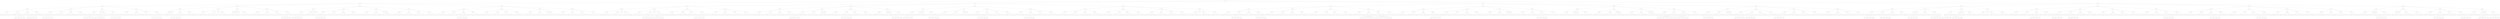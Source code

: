 digraph QuadTree {
"0x56162a676360" [label="(300.5, 300.5)", shape=circle];
"0x56162a676360" -> "0x56162b3acd40";
"0x56162a676360" -> "0x56162b3acdc0";
"0x56162a676360" -> "0x56162b3ace40";
"0x56162a676360" -> "0x56162b3acec0";
"0x56162b3acd40" [label="(150.75, 150.75)", shape=circle];
"0x56162b3acd40" -> "0x56162b3ad700";
"0x56162b3acd40" -> "0x56162b3ad780";
"0x56162b3acd40" -> "0x56162b3ad800";
"0x56162b3acd40" -> "0x56162b3ad880";
"0x56162b3ad700" [label="(75.875, 75.875)", shape=circle];
"0x56162b3ad700" -> "0x56162b3ae0b0";
"0x56162b3ad700" -> "0x56162b3ae130";
"0x56162b3ad700" -> "0x56162b3ae1b0";
"0x56162b3ad700" -> "0x56162b3ae230";
"0x56162b3ae0b0" [label="(38.4375, 38.4375)", shape=circle];
"0x56162b3ae0b0" -> "0x56162b3b5510";
"0x56162b3ae0b0" -> "0x56162b3b5590";
"0x56162b3ae0b0" -> "0x56162b3b5610";
"0x56162b3ae0b0" -> "0x56162b3b5690";
"0x56162b3b5510" [label="(19.7188, 19.7188)", shape=circle];
"0x56162b3b5510" -> "0x56162b3bd2a0";
"0x56162b3b5510" -> "0x56162b3bd320";
"0x56162b3b5510" -> "0x56162b3bd3a0";
"0x56162b3b5510" -> "0x56162b3bd420";
"0x56162b3bd2a0" [label="(10.3594, 10.3594)", shape=circle];
"0x56162b3bd320" [label="(29.0781, 10.3594)", shape=circle];
"0x56162b3bd3a0" [label="(10.3594, 29.0781)", shape=circle];
"0x56162b3bd420" [label="(29.0781, 29.0781)", shape=circle];
"0x56162b3b5590" [label="(57.1562, 19.7188)", shape=circle];
"0x56162b3b5590" -> "0x56162b3bffc0";
"0x56162b3b5590" -> "0x56162b3c0040";
"0x56162b3b5590" -> "0x56162b3c00c0";
"0x56162b3b5590" -> "0x56162b3c0140";
"0x56162b3bffc0" [label="(47.7969, 10.3594)", shape=circle];
"0x56162b3c0040" [label="(66.5156, 10.3594)", shape=circle];
"0x56162b3c00c0" [label="(47.7969, 29.0781)", shape=circle];
"0x56162b3c0140" [label="(66.5156, 29.0781)", shape=circle];
"0x56162b3c0140" -> "0x56162b3ea9c0";
"0x56162b3c0140" -> "0x56162b3eaa40";
"0x56162b3c0140" -> "0x56162b3eaac0";
"0x56162b3c0140" -> "0x56162b3eab40";
"0x56162b3ea9c0" [label="(61.8359, 24.3984)", shape=circle];
"0x56162b3eaa40" [label="(71.1953, 24.3984)", shape=circle];
"0x56162b3eaac0" [label="(61.8359, 33.7578)", shape=circle];
"0x56162b3eab40" [label="(71.1953, 33.7578)", shape=circle];
"0x56162b3b5610" [label="(19.7188, 57.1562)", shape=circle];
"0x56162b3b5610" -> "0x56162b3c2bd0";
"0x56162b3b5610" -> "0x56162b3c2c50";
"0x56162b3b5610" -> "0x56162b3c2cd0";
"0x56162b3b5610" -> "0x56162b3c2d50";
"0x56162b3c2bd0" [label="(10.3594, 47.7969)", shape=circle];
"0x56162b3c2c50" [label="(29.0781, 47.7969)", shape=circle];
"0x56162b3c2cd0" [label="(10.3594, 66.5156)", shape=circle];
"0x56162b3c2d50" [label="(29.0781, 66.5156)", shape=circle];
"0x56162b3c2d50" -> "0x56162b3ec7c0";
"0x56162b3c2d50" -> "0x56162b3ec840";
"0x56162b3c2d50" -> "0x56162b3ec8c0";
"0x56162b3c2d50" -> "0x56162b3ec940";
"0x56162b3ec7c0" [label="(24.3984, 61.8359)", shape=circle];
"0x56162b3ec840" [label="(33.7578, 61.8359)", shape=circle];
"0x56162b3ec8c0" [label="(24.3984, 71.1953)", shape=circle];
"0x56162b3ec940" [label="(33.7578, 71.1953)", shape=circle];
"0x56162b3b5690" [label="(57.1562, 57.1562)", shape=circle];
"0x56162b3b5690" -> "0x56162b3c9390";
"0x56162b3b5690" -> "0x56162b3c9410";
"0x56162b3b5690" -> "0x56162b3c9490";
"0x56162b3b5690" -> "0x56162b3c9510";
"0x56162b3c9390" [label="(47.7969, 47.7969)", shape=circle];
"0x56162b3c9410" [label="(66.5156, 47.7969)", shape=circle];
"0x56162b3c9490" [label="(47.7969, 66.5156)", shape=circle];
"0x56162b3c9510" [label="(66.5156, 66.5156)", shape=circle];
"0x56162b3ae130" [label="(113.312, 38.4375)", shape=circle];
"0x56162b3ae130" -> "0x56162b3b2510";
"0x56162b3ae130" -> "0x56162b3b2590";
"0x56162b3ae130" -> "0x56162b3b2610";
"0x56162b3ae130" -> "0x56162b3b2690";
"0x56162b3b2510" [label="(94.5938, 19.7188)", shape=circle];
"0x56162b3b2510" -> "0x56162b3c7ab0";
"0x56162b3b2510" -> "0x56162b3c7b30";
"0x56162b3b2510" -> "0x56162b3c7bb0";
"0x56162b3b2510" -> "0x56162b3c7c30";
"0x56162b3c7ab0" [label="(85.2344, 10.3594)", shape=circle];
"0x56162b3c7b30" [label="(103.953, 10.3594)", shape=circle];
"0x56162b3c7b30" -> "0x56162b3ea440";
"0x56162b3c7b30" -> "0x56162b3ea4c0";
"0x56162b3c7b30" -> "0x56162b3ea540";
"0x56162b3c7b30" -> "0x56162b3ea5c0";
"0x56162b3ea440" [label="(99.2734, 5.67969)", shape=circle];
"0x56162b3ea4c0" [label="(108.633, 5.67969)", shape=circle];
"0x56162b3ea540" [label="(99.2734, 15.0391)", shape=circle];
"0x56162b3ea5c0" [label="(108.633, 15.0391)", shape=circle];
"0x56162b3c7bb0" [label="(85.2344, 29.0781)", shape=circle];
"0x56162b3c7c30" [label="(103.953, 29.0781)", shape=circle];
"0x56162b3b2590" [label="(132.031, 19.7188)", shape=circle];
"0x56162b3b2590" -> "0x56162b3c2910";
"0x56162b3b2590" -> "0x56162b3c2990";
"0x56162b3b2590" -> "0x56162b3c2a10";
"0x56162b3b2590" -> "0x56162b3c2a90";
"0x56162b3c2910" [label="(122.672, 10.3594)", shape=circle];
"0x56162b3c2990" [label="(141.391, 10.3594)", shape=circle];
"0x56162b3c2a10" [label="(122.672, 29.0781)", shape=circle];
"0x56162b3c2a90" [label="(141.391, 29.0781)", shape=circle];
"0x56162b3b2610" [label="(94.5938, 57.1562)", shape=circle];
"0x56162b3b2610" -> "0x56162b3d8d60";
"0x56162b3b2610" -> "0x56162b3d8de0";
"0x56162b3b2610" -> "0x56162b3d8e60";
"0x56162b3b2610" -> "0x56162b3d8ee0";
"0x56162b3d8d60" [label="(85.2344, 47.7969)", shape=circle];
"0x56162b3d8de0" [label="(103.953, 47.7969)", shape=circle];
"0x56162b3d8e60" [label="(85.2344, 66.5156)", shape=circle];
"0x56162b3d8ee0" [label="(103.953, 66.5156)", shape=circle];
"0x56162b3b2690" [label="(132.031, 57.1562)", shape=circle];
"0x56162b3b2690" -> "0x56162b3c3c50";
"0x56162b3b2690" -> "0x56162b3c3cd0";
"0x56162b3b2690" -> "0x56162b3c3d50";
"0x56162b3b2690" -> "0x56162b3c3dd0";
"0x56162b3c3c50" [label="(122.672, 47.7969)", shape=circle];
"0x56162b3c3cd0" [label="(141.391, 47.7969)", shape=circle];
"0x56162b3c3d50" [label="(122.672, 66.5156)", shape=circle];
"0x56162b3c3dd0" [label="(141.391, 66.5156)", shape=circle];
"0x56162b3ae1b0" [label="(38.4375, 113.312)", shape=circle];
"0x56162b3ae1b0" -> "0x56162b3b2830";
"0x56162b3ae1b0" -> "0x56162b3b28b0";
"0x56162b3ae1b0" -> "0x56162b3b2930";
"0x56162b3ae1b0" -> "0x56162b3b29b0";
"0x56162b3b2830" [label="(19.7188, 94.5938)", shape=circle];
"0x56162b3b2830" -> "0x56162b3cbd30";
"0x56162b3b2830" -> "0x56162b3cbdb0";
"0x56162b3b2830" -> "0x56162b3cbe30";
"0x56162b3b2830" -> "0x56162b3cbeb0";
"0x56162b3cbd30" [label="(10.3594, 85.2344)", shape=circle];
"0x56162b3cbdb0" [label="(29.0781, 85.2344)", shape=circle];
"0x56162b3cbdb0" -> "0x56162b3ebdc0";
"0x56162b3cbdb0" -> "0x56162b3ebe40";
"0x56162b3cbdb0" -> "0x56162b3ebec0";
"0x56162b3cbdb0" -> "0x56162b3ebf40";
"0x56162b3ebdc0" [label="(24.3984, 80.5547)", shape=circle];
"0x56162b3ebe40" [label="(33.7578, 80.5547)", shape=circle];
"0x56162b3ebec0" [label="(24.3984, 89.9141)", shape=circle];
"0x56162b3ebf40" [label="(33.7578, 89.9141)", shape=circle];
"0x56162b3cbe30" [label="(10.3594, 103.953)", shape=circle];
"0x56162b3cbeb0" [label="(29.0781, 103.953)", shape=circle];
"0x56162b3cbeb0" -> "0x56162b3e2260";
"0x56162b3cbeb0" -> "0x56162b3e22e0";
"0x56162b3cbeb0" -> "0x56162b3e2360";
"0x56162b3cbeb0" -> "0x56162b3e23e0";
"0x56162b3e2260" [label="(24.3984, 99.2734)", shape=circle];
"0x56162b3e22e0" [label="(33.7578, 99.2734)", shape=circle];
"0x56162b3e2360" [label="(24.3984, 108.633)", shape=circle];
"0x56162b3e23e0" [label="(33.7578, 108.633)", shape=circle];
"0x56162b3b28b0" [label="(57.1562, 94.5938)", shape=circle];
"0x56162b3b2930" [label="(19.7188, 132.031)", shape=circle];
"0x56162b3b2930" -> "0x56162b3c5c90";
"0x56162b3b2930" -> "0x56162b3c5d10";
"0x56162b3b2930" -> "0x56162b3c5d90";
"0x56162b3b2930" -> "0x56162b3c5e10";
"0x56162b3c5c90" [label="(10.3594, 122.672)", shape=circle];
"0x56162b3c5d10" [label="(29.0781, 122.672)", shape=circle];
"0x56162b3c5d90" [label="(10.3594, 141.391)", shape=circle];
"0x56162b3c5e10" [label="(29.0781, 141.391)", shape=circle];
"0x56162b3b29b0" [label="(57.1562, 132.031)", shape=circle];
"0x56162b3b29b0" -> "0x56162b3b9a80";
"0x56162b3b29b0" -> "0x56162b3b9b00";
"0x56162b3b29b0" -> "0x56162b3b9b80";
"0x56162b3b29b0" -> "0x56162b3b9c00";
"0x56162b3b9a80" [label="(47.7969, 122.672)", shape=circle];
"0x56162b3b9b00" [label="(66.5156, 122.672)", shape=circle];
"0x56162b3b9b80" [label="(47.7969, 141.391)", shape=circle];
"0x56162b3b9b80" -> "0x56162b3d4fc0";
"0x56162b3b9b80" -> "0x56162b3d5040";
"0x56162b3b9b80" -> "0x56162b3d50c0";
"0x56162b3b9b80" -> "0x56162b3d5140";
"0x56162b3d4fc0" [label="(43.1172, 136.711)", shape=circle];
"0x56162b3d5040" [label="(52.4766, 136.711)", shape=circle];
"0x56162b3d50c0" [label="(43.1172, 146.07)", shape=circle];
"0x56162b3d5140" [label="(52.4766, 146.07)", shape=circle];
"0x56162b3b9c00" [label="(66.5156, 141.391)", shape=circle];
"0x56162b3ae230" [label="(113.312, 113.312)", shape=circle];
"0x56162b3ae230" -> "0x56162b3ba920";
"0x56162b3ae230" -> "0x56162b3ba9a0";
"0x56162b3ae230" -> "0x56162b3baa20";
"0x56162b3ae230" -> "0x56162b3baaa0";
"0x56162b3ba920" [label="(94.5938, 94.5938)", shape=circle];
"0x56162b3ba920" -> "0x56162b3d5f20";
"0x56162b3ba920" -> "0x56162b3d5fa0";
"0x56162b3ba920" -> "0x56162b3d6020";
"0x56162b3ba920" -> "0x56162b3d60a0";
"0x56162b3d5f20" [label="(85.2344, 85.2344)", shape=circle];
"0x56162b3d5fa0" [label="(103.953, 85.2344)", shape=circle];
"0x56162b3d6020" [label="(85.2344, 103.953)", shape=circle];
"0x56162b3d60a0" [label="(103.953, 103.953)", shape=circle];
"0x56162b3ba9a0" [label="(132.031, 94.5938)", shape=circle];
"0x56162b3ba9a0" -> "0x56162b3e1760";
"0x56162b3ba9a0" -> "0x56162b3e17e0";
"0x56162b3ba9a0" -> "0x56162b3e1860";
"0x56162b3ba9a0" -> "0x56162b3e18e0";
"0x56162b3e1760" [label="(122.672, 85.2344)", shape=circle];
"0x56162b3e17e0" [label="(141.391, 85.2344)", shape=circle];
"0x56162b3e1860" [label="(122.672, 103.953)", shape=circle];
"0x56162b3e18e0" [label="(141.391, 103.953)", shape=circle];
"0x56162b3baa20" [label="(94.5938, 132.031)", shape=circle];
"0x56162b3baa20" -> "0x56162b3de3c0";
"0x56162b3baa20" -> "0x56162b3de440";
"0x56162b3baa20" -> "0x56162b3de4c0";
"0x56162b3baa20" -> "0x56162b3de540";
"0x56162b3de3c0" [label="(85.2344, 122.672)", shape=circle];
"0x56162b3de440" [label="(103.953, 122.672)", shape=circle];
"0x56162b3de4c0" [label="(85.2344, 141.391)", shape=circle];
"0x56162b3de540" [label="(103.953, 141.391)", shape=circle];
"0x56162b3baaa0" [label="(132.031, 132.031)", shape=circle];
"0x56162b3baaa0" -> "0x56162b3c6a70";
"0x56162b3baaa0" -> "0x56162b3c6af0";
"0x56162b3baaa0" -> "0x56162b3c6b70";
"0x56162b3baaa0" -> "0x56162b3c6bf0";
"0x56162b3c6a70" [label="(122.672, 122.672)", shape=circle];
"0x56162b3c6af0" [label="(141.391, 122.672)", shape=circle];
"0x56162b3c6af0" -> "0x56162b3bfce0";
"0x56162b3c6af0" -> "0x56162b3bfd60";
"0x56162b3c6af0" -> "0x56162b3bfde0";
"0x56162b3c6af0" -> "0x56162b3bfe60";
"0x56162b3bfce0" [label="(136.711, 117.992)", shape=circle];
"0x56162b3bfd60" [label="(146.07, 117.992)", shape=circle];
"0x56162b3bfde0" [label="(136.711, 127.352)", shape=circle];
"0x56162b3bfe60" [label="(146.07, 127.352)", shape=circle];
"0x56162b3c6b70" [label="(122.672, 141.391)", shape=circle];
"0x56162b3c6bf0" [label="(141.391, 141.391)", shape=circle];
"0x56162b3ad780" [label="(225.625, 75.875)", shape=circle];
"0x56162b3ad780" -> "0x56162b3ae550";
"0x56162b3ad780" -> "0x56162b3ae5d0";
"0x56162b3ad780" -> "0x56162b3ae650";
"0x56162b3ad780" -> "0x56162b3ae6d0";
"0x56162b3ae550" [label="(188.188, 38.4375)", shape=circle];
"0x56162b3ae550" -> "0x56162b3b1900";
"0x56162b3ae550" -> "0x56162b3b1980";
"0x56162b3ae550" -> "0x56162b3b1a00";
"0x56162b3ae550" -> "0x56162b3b1a80";
"0x56162b3b1900" [label="(169.469, 19.7188)", shape=circle];
"0x56162b3b1980" [label="(206.906, 19.7188)", shape=circle];
"0x56162b3b1980" -> "0x56162b3c34f0";
"0x56162b3b1980" -> "0x56162b3c3570";
"0x56162b3b1980" -> "0x56162b3c35f0";
"0x56162b3b1980" -> "0x56162b3c3670";
"0x56162b3c34f0" [label="(197.547, 10.3594)", shape=circle];
"0x56162b3c3570" [label="(216.266, 10.3594)", shape=circle];
"0x56162b3c35f0" [label="(197.547, 29.0781)", shape=circle];
"0x56162b3c3670" [label="(216.266, 29.0781)", shape=circle];
"0x56162b3b1a00" [label="(169.469, 57.1562)", shape=circle];
"0x56162b3b1a00" -> "0x56162b3d5a20";
"0x56162b3b1a00" -> "0x56162b3d5aa0";
"0x56162b3b1a00" -> "0x56162b3d5b20";
"0x56162b3b1a00" -> "0x56162b3d5ba0";
"0x56162b3d5a20" [label="(160.109, 47.7969)", shape=circle];
"0x56162b3d5a20" -> "0x56162b3d73c0";
"0x56162b3d5a20" -> "0x56162b3d7440";
"0x56162b3d5a20" -> "0x56162b3d74c0";
"0x56162b3d5a20" -> "0x56162b3d7540";
"0x56162b3d73c0" [label="(155.43, 43.1172)", shape=circle];
"0x56162b3d7440" [label="(164.789, 43.1172)", shape=circle];
"0x56162b3d74c0" [label="(155.43, 52.4766)", shape=circle];
"0x56162b3d7540" [label="(164.789, 52.4766)", shape=circle];
"0x56162b3d5aa0" [label="(178.828, 47.7969)", shape=circle];
"0x56162b3d5b20" [label="(160.109, 66.5156)", shape=circle];
"0x56162b3d5ba0" [label="(178.828, 66.5156)", shape=circle];
"0x56162b3b1a80" [label="(206.906, 57.1562)", shape=circle];
"0x56162b3b1a80" -> "0x56162b3d6a20";
"0x56162b3b1a80" -> "0x56162b3d6aa0";
"0x56162b3b1a80" -> "0x56162b3d6b20";
"0x56162b3b1a80" -> "0x56162b3d6ba0";
"0x56162b3d6a20" [label="(197.547, 47.7969)", shape=circle];
"0x56162b3d6aa0" [label="(216.266, 47.7969)", shape=circle];
"0x56162b3d6b20" [label="(197.547, 66.5156)", shape=circle];
"0x56162b3d6ba0" [label="(216.266, 66.5156)", shape=circle];
"0x56162b3ae5d0" [label="(263.062, 38.4375)", shape=circle];
"0x56162b3ae5d0" -> "0x56162b3b6db0";
"0x56162b3ae5d0" -> "0x56162b3b6e30";
"0x56162b3ae5d0" -> "0x56162b3b6eb0";
"0x56162b3ae5d0" -> "0x56162b3c1210";
"0x56162b3b6db0" [label="(244.344, 19.7188)", shape=circle];
"0x56162b3b6db0" -> "0x56162b3ca870";
"0x56162b3b6db0" -> "0x56162b3ca8f0";
"0x56162b3b6db0" -> "0x56162b3ca970";
"0x56162b3b6db0" -> "0x56162b3ca9f0";
"0x56162b3ca870" [label="(234.984, 10.3594)", shape=circle];
"0x56162b3ca8f0" [label="(253.703, 10.3594)", shape=circle];
"0x56162b3ca970" [label="(234.984, 29.0781)", shape=circle];
"0x56162b3ca9f0" [label="(253.703, 29.0781)", shape=circle];
"0x56162b3b6e30" [label="(281.781, 19.7188)", shape=circle];
"0x56162b3b6e30" -> "0x56162b3d65a0";
"0x56162b3b6e30" -> "0x56162b3d6620";
"0x56162b3b6e30" -> "0x56162b3d66a0";
"0x56162b3b6e30" -> "0x56162b3d6720";
"0x56162b3d65a0" [label="(272.422, 10.3594)", shape=circle];
"0x56162b3d6620" [label="(291.141, 10.3594)", shape=circle];
"0x56162b3d66a0" [label="(272.422, 29.0781)", shape=circle];
"0x56162b3d6720" [label="(291.141, 29.0781)", shape=circle];
"0x56162b3b6eb0" [label="(244.344, 57.1562)", shape=circle];
"0x56162b3c1210" [label="(281.781, 57.1562)", shape=circle];
"0x56162b3c1210" -> "0x56162b3c0280";
"0x56162b3c1210" -> "0x56162b3c0300";
"0x56162b3c1210" -> "0x56162b3c0380";
"0x56162b3c1210" -> "0x56162b3c0400";
"0x56162b3c0280" [label="(272.422, 47.7969)", shape=circle];
"0x56162b3c0300" [label="(291.141, 47.7969)", shape=circle];
"0x56162b3c0380" [label="(272.422, 66.5156)", shape=circle];
"0x56162b3c0400" [label="(291.141, 66.5156)", shape=circle];
"0x56162b3ae650" [label="(188.188, 113.312)", shape=circle];
"0x56162b3ae650" -> "0x56162b3ba460";
"0x56162b3ae650" -> "0x56162b3ba4e0";
"0x56162b3ae650" -> "0x56162b3ba560";
"0x56162b3ae650" -> "0x56162b3ba5e0";
"0x56162b3ba460" [label="(169.469, 94.5938)", shape=circle];
"0x56162b3ba4e0" [label="(206.906, 94.5938)", shape=circle];
"0x56162b3ba4e0" -> "0x56162b3c50f0";
"0x56162b3ba4e0" -> "0x56162b3c5170";
"0x56162b3ba4e0" -> "0x56162b3c51f0";
"0x56162b3ba4e0" -> "0x56162b3c5270";
"0x56162b3c50f0" [label="(197.547, 85.2344)", shape=circle];
"0x56162b3c5170" [label="(216.266, 85.2344)", shape=circle];
"0x56162b3c51f0" [label="(197.547, 103.953)", shape=circle];
"0x56162b3c5270" [label="(216.266, 103.953)", shape=circle];
"0x56162b3ba560" [label="(169.469, 132.031)", shape=circle];
"0x56162b3ba5e0" [label="(206.906, 132.031)", shape=circle];
"0x56162b3ba5e0" -> "0x56162b3e8e20";
"0x56162b3ba5e0" -> "0x56162b3e8ea0";
"0x56162b3ba5e0" -> "0x56162b3e8f20";
"0x56162b3ba5e0" -> "0x56162b3e8fa0";
"0x56162b3e8e20" [label="(197.547, 122.672)", shape=circle];
"0x56162b3e8ea0" [label="(216.266, 122.672)", shape=circle];
"0x56162b3e8f20" [label="(197.547, 141.391)", shape=circle];
"0x56162b3e8fa0" [label="(216.266, 141.391)", shape=circle];
"0x56162b3ae6d0" [label="(263.062, 113.312)", shape=circle];
"0x56162b3ae6d0" -> "0x56162b3b32f0";
"0x56162b3ae6d0" -> "0x56162b3b3370";
"0x56162b3ae6d0" -> "0x56162b3b33f0";
"0x56162b3ae6d0" -> "0x56162b3b3470";
"0x56162b3b32f0" [label="(244.344, 94.5938)", shape=circle];
"0x56162b3b32f0" -> "0x56162b3eb260";
"0x56162b3b32f0" -> "0x56162b3eb2e0";
"0x56162b3b32f0" -> "0x56162b3eb360";
"0x56162b3b32f0" -> "0x56162b3eb3e0";
"0x56162b3eb260" [label="(234.984, 85.2344)", shape=circle];
"0x56162b3eb2e0" [label="(253.703, 85.2344)", shape=circle];
"0x56162b3eb360" [label="(234.984, 103.953)", shape=circle];
"0x56162b3eb3e0" [label="(253.703, 103.953)", shape=circle];
"0x56162b3b3370" [label="(281.781, 94.5938)", shape=circle];
"0x56162b3b3370" -> "0x56162b3ef000";
"0x56162b3b3370" -> "0x56162b3ef080";
"0x56162b3b3370" -> "0x56162b3ef100";
"0x56162b3b3370" -> "0x56162b3ef180";
"0x56162b3ef000" [label="(272.422, 85.2344)", shape=circle];
"0x56162b3ef080" [label="(291.141, 85.2344)", shape=circle];
"0x56162b3ef100" [label="(272.422, 103.953)", shape=circle];
"0x56162b3ef180" [label="(291.141, 103.953)", shape=circle];
"0x56162b3b33f0" [label="(244.344, 132.031)", shape=circle];
"0x56162b3b33f0" -> "0x56162b3e64e0";
"0x56162b3b33f0" -> "0x56162b3e6560";
"0x56162b3b33f0" -> "0x56162b3e65e0";
"0x56162b3b33f0" -> "0x56162b3e6660";
"0x56162b3e64e0" [label="(234.984, 122.672)", shape=circle];
"0x56162b3e6560" [label="(253.703, 122.672)", shape=circle];
"0x56162b3e65e0" [label="(234.984, 141.391)", shape=circle];
"0x56162b3e6660" [label="(253.703, 141.391)", shape=circle];
"0x56162b3b3470" [label="(281.781, 132.031)", shape=circle];
"0x56162b3b3470" -> "0x56162b3bbba0";
"0x56162b3b3470" -> "0x56162b3bbc20";
"0x56162b3b3470" -> "0x56162b3bbca0";
"0x56162b3b3470" -> "0x56162b3bbd20";
"0x56162b3bbba0" [label="(272.422, 122.672)", shape=circle];
"0x56162b3bbc20" [label="(291.141, 122.672)", shape=circle];
"0x56162b3bbc20" -> "0x56162b3e0d80";
"0x56162b3bbc20" -> "0x56162b3e0e00";
"0x56162b3bbc20" -> "0x56162b3e0e80";
"0x56162b3bbc20" -> "0x56162b3e0f00";
"0x56162b3e0d80" [label="(286.461, 117.992)", shape=circle];
"0x56162b3e0e00" [label="(295.82, 117.992)", shape=circle];
"0x56162b3e0e80" [label="(286.461, 127.352)", shape=circle];
"0x56162b3e0f00" [label="(295.82, 127.352)", shape=circle];
"0x56162b3bbca0" [label="(272.422, 141.391)", shape=circle];
"0x56162b3bbd20" [label="(291.141, 141.391)", shape=circle];
"0x56162b3ad800" [label="(75.875, 225.625)", shape=circle];
"0x56162b3ad800" -> "0x56162b3b08e0";
"0x56162b3ad800" -> "0x56162b3b0960";
"0x56162b3ad800" -> "0x56162b3b09e0";
"0x56162b3ad800" -> "0x56162b3b0a60";
"0x56162b3b08e0" [label="(38.4375, 188.188)", shape=circle];
"0x56162b3b08e0" -> "0x56162b3b9320";
"0x56162b3b08e0" -> "0x56162b3b93a0";
"0x56162b3b08e0" -> "0x56162b3b9420";
"0x56162b3b08e0" -> "0x56162b3b94a0";
"0x56162b3b9320" [label="(19.7188, 169.469)", shape=circle];
"0x56162b3b9320" -> "0x56162b3c8df0";
"0x56162b3b9320" -> "0x56162b3c8e70";
"0x56162b3b9320" -> "0x56162b3c8ef0";
"0x56162b3b9320" -> "0x56162b3c8f70";
"0x56162b3c8df0" [label="(10.3594, 160.109)", shape=circle];
"0x56162b3c8df0" -> "0x56162b3eedc0";
"0x56162b3c8df0" -> "0x56162b3eee40";
"0x56162b3c8df0" -> "0x56162b3eeec0";
"0x56162b3c8df0" -> "0x56162b3eef40";
"0x56162b3eedc0" [label="(5.67969, 155.43)", shape=circle];
"0x56162b3eee40" [label="(15.0391, 155.43)", shape=circle];
"0x56162b3eeec0" [label="(5.67969, 164.789)", shape=circle];
"0x56162b3eef40" [label="(15.0391, 164.789)", shape=circle];
"0x56162b3c8e70" [label="(29.0781, 160.109)", shape=circle];
"0x56162b3c8ef0" [label="(10.3594, 178.828)", shape=circle];
"0x56162b3c8f70" [label="(29.0781, 178.828)", shape=circle];
"0x56162b3b93a0" [label="(57.1562, 169.469)", shape=circle];
"0x56162b3b93a0" -> "0x56162b3b66b0";
"0x56162b3b93a0" -> "0x56162b3b6730";
"0x56162b3b93a0" -> "0x56162b3b67b0";
"0x56162b3b93a0" -> "0x56162b3b6830";
"0x56162b3b66b0" [label="(47.7969, 160.109)", shape=circle];
"0x56162b3b6730" [label="(66.5156, 160.109)", shape=circle];
"0x56162b3b67b0" [label="(47.7969, 178.828)", shape=circle];
"0x56162b3b6830" [label="(66.5156, 178.828)", shape=circle];
"0x56162b3b9420" [label="(19.7188, 206.906)", shape=circle];
"0x56162b3b94a0" [label="(57.1562, 206.906)", shape=circle];
"0x56162b3b0960" [label="(113.312, 188.188)", shape=circle];
"0x56162b3b0960" -> "0x56162b3b5bb0";
"0x56162b3b0960" -> "0x56162b3b5c30";
"0x56162b3b0960" -> "0x56162b3b5cb0";
"0x56162b3b0960" -> "0x56162b3b5d30";
"0x56162b3b5bb0" [label="(94.5938, 169.469)", shape=circle];
"0x56162b3b5bb0" -> "0x56162b3c87f0";
"0x56162b3b5bb0" -> "0x56162b3c8870";
"0x56162b3b5bb0" -> "0x56162b3c88f0";
"0x56162b3b5bb0" -> "0x56162b3c8970";
"0x56162b3c87f0" [label="(85.2344, 160.109)", shape=circle];
"0x56162b3c8870" [label="(103.953, 160.109)", shape=circle];
"0x56162b3c8870" -> "0x56162b3dfd80";
"0x56162b3c8870" -> "0x56162b3dfe00";
"0x56162b3c8870" -> "0x56162b3dfe80";
"0x56162b3c8870" -> "0x56162b3dff00";
"0x56162b3dfd80" [label="(99.2734, 155.43)", shape=circle];
"0x56162b3dfe00" [label="(108.633, 155.43)", shape=circle];
"0x56162b3dfe80" [label="(99.2734, 164.789)", shape=circle];
"0x56162b3dff00" [label="(108.633, 164.789)", shape=circle];
"0x56162b3c88f0" [label="(85.2344, 178.828)", shape=circle];
"0x56162b3c8970" [label="(103.953, 178.828)", shape=circle];
"0x56162b3b5c30" [label="(132.031, 169.469)", shape=circle];
"0x56162b3b5c30" -> "0x56162b3d7c20";
"0x56162b3b5c30" -> "0x56162b3d7ca0";
"0x56162b3b5c30" -> "0x56162b3d7d20";
"0x56162b3b5c30" -> "0x56162b3d7da0";
"0x56162b3d7c20" [label="(122.672, 160.109)", shape=circle];
"0x56162b3d7ca0" [label="(141.391, 160.109)", shape=circle];
"0x56162b3d7d20" [label="(122.672, 178.828)", shape=circle];
"0x56162b3d7da0" [label="(141.391, 178.828)", shape=circle];
"0x56162b3b5cb0" [label="(94.5938, 206.906)", shape=circle];
"0x56162b3b5cb0" -> "0x56162b3e0a80";
"0x56162b3b5cb0" -> "0x56162b3e0b00";
"0x56162b3b5cb0" -> "0x56162b3e0b80";
"0x56162b3b5cb0" -> "0x56162b3e0c00";
"0x56162b3e0a80" [label="(85.2344, 197.547)", shape=circle];
"0x56162b3e0b00" [label="(103.953, 197.547)", shape=circle];
"0x56162b3e0b80" [label="(85.2344, 216.266)", shape=circle];
"0x56162b3e0c00" [label="(103.953, 216.266)", shape=circle];
"0x56162b3b5d30" [label="(132.031, 206.906)", shape=circle];
"0x56162b3b5d30" -> "0x56162b3db480";
"0x56162b3b5d30" -> "0x56162b3db500";
"0x56162b3b5d30" -> "0x56162b3db580";
"0x56162b3b5d30" -> "0x56162b3db600";
"0x56162b3db480" [label="(122.672, 197.547)", shape=circle];
"0x56162b3db500" [label="(141.391, 197.547)", shape=circle];
"0x56162b3db580" [label="(122.672, 216.266)", shape=circle];
"0x56162b3db600" [label="(141.391, 216.266)", shape=circle];
"0x56162b3b09e0" [label="(38.4375, 263.062)", shape=circle];
"0x56162b3b09e0" -> "0x56162b3cad70";
"0x56162b3b09e0" -> "0x56162b3cadf0";
"0x56162b3b09e0" -> "0x56162b3cae70";
"0x56162b3b09e0" -> "0x56162b3caef0";
"0x56162b3cad70" [label="(19.7188, 244.344)", shape=circle];
"0x56162b3cad70" -> "0x56162b3d5220";
"0x56162b3cad70" -> "0x56162b3d52a0";
"0x56162b3cad70" -> "0x56162b3d5320";
"0x56162b3cad70" -> "0x56162b3d53a0";
"0x56162b3d5220" [label="(10.3594, 234.984)", shape=circle];
"0x56162b3d52a0" [label="(29.0781, 234.984)", shape=circle];
"0x56162b3d5320" [label="(10.3594, 253.703)", shape=circle];
"0x56162b3d53a0" [label="(29.0781, 253.703)", shape=circle];
"0x56162b3cadf0" [label="(57.1562, 244.344)", shape=circle];
"0x56162b3cadf0" -> "0x56162b3e47a0";
"0x56162b3cadf0" -> "0x56162b3e4820";
"0x56162b3cadf0" -> "0x56162b3e48a0";
"0x56162b3cadf0" -> "0x56162b3e4920";
"0x56162b3e47a0" [label="(47.7969, 234.984)", shape=circle];
"0x56162b3e4820" [label="(66.5156, 234.984)", shape=circle];
"0x56162b3e48a0" [label="(47.7969, 253.703)", shape=circle];
"0x56162b3e4920" [label="(66.5156, 253.703)", shape=circle];
"0x56162b3cae70" [label="(19.7188, 281.781)", shape=circle];
"0x56162b3cae70" -> "0x56162b3d83c0";
"0x56162b3cae70" -> "0x56162b3d8440";
"0x56162b3cae70" -> "0x56162b3d84c0";
"0x56162b3cae70" -> "0x56162b3d8540";
"0x56162b3d83c0" [label="(10.3594, 272.422)", shape=circle];
"0x56162b3d8440" [label="(29.0781, 272.422)", shape=circle];
"0x56162b3d84c0" [label="(10.3594, 291.141)", shape=circle];
"0x56162b3d8540" [label="(29.0781, 291.141)", shape=circle];
"0x56162b3caef0" [label="(57.1562, 281.781)", shape=circle];
"0x56162b3b0a60" [label="(113.312, 263.062)", shape=circle];
"0x56162b3b0a60" -> "0x56162b3b8a80";
"0x56162b3b0a60" -> "0x56162b3b8b00";
"0x56162b3b0a60" -> "0x56162b3b8b80";
"0x56162b3b0a60" -> "0x56162b3b8c00";
"0x56162b3b8a80" [label="(94.5938, 244.344)", shape=circle];
"0x56162b3b8a80" -> "0x56162b3c0500";
"0x56162b3b8a80" -> "0x56162b3c0580";
"0x56162b3b8a80" -> "0x56162b3c0600";
"0x56162b3b8a80" -> "0x56162b3c0680";
"0x56162b3c0500" [label="(85.2344, 234.984)", shape=circle];
"0x56162b3c0580" [label="(103.953, 234.984)", shape=circle];
"0x56162b3c0600" [label="(85.2344, 253.703)", shape=circle];
"0x56162b3c0680" [label="(103.953, 253.703)", shape=circle];
"0x56162b3b8b00" [label="(132.031, 244.344)", shape=circle];
"0x56162b3b8b00" -> "0x56162b3d6ee0";
"0x56162b3b8b00" -> "0x56162b3d6f60";
"0x56162b3b8b00" -> "0x56162b3d6fe0";
"0x56162b3b8b00" -> "0x56162b3d7060";
"0x56162b3d6ee0" [label="(122.672, 234.984)", shape=circle];
"0x56162b3d6f60" [label="(141.391, 234.984)", shape=circle];
"0x56162b3d6fe0" [label="(122.672, 253.703)", shape=circle];
"0x56162b3d7060" [label="(141.391, 253.703)", shape=circle];
"0x56162b3b8b80" [label="(94.5938, 281.781)", shape=circle];
"0x56162b3b8b80" -> "0x56162b3e1b60";
"0x56162b3b8b80" -> "0x56162b3e1be0";
"0x56162b3b8b80" -> "0x56162b3e1c60";
"0x56162b3b8b80" -> "0x56162b3e1ce0";
"0x56162b3e1b60" [label="(85.2344, 272.422)", shape=circle];
"0x56162b3e1be0" [label="(103.953, 272.422)", shape=circle];
"0x56162b3e1c60" [label="(85.2344, 291.141)", shape=circle];
"0x56162b3e1ce0" [label="(103.953, 291.141)", shape=circle];
"0x56162b3b8c00" [label="(132.031, 281.781)", shape=circle];
"0x56162b3b8c00" -> "0x56162b3c7850";
"0x56162b3b8c00" -> "0x56162b3c78d0";
"0x56162b3b8c00" -> "0x56162b3c7950";
"0x56162b3b8c00" -> "0x56162b3c79d0";
"0x56162b3c7850" [label="(122.672, 272.422)", shape=circle];
"0x56162b3c78d0" [label="(141.391, 272.422)", shape=circle];
"0x56162b3c7950" [label="(122.672, 291.141)", shape=circle];
"0x56162b3c79d0" [label="(141.391, 291.141)", shape=circle];
"0x56162b3ad880" [label="(225.625, 225.625)", shape=circle];
"0x56162b3ad880" -> "0x56162b3afdc0";
"0x56162b3ad880" -> "0x56162b3afe40";
"0x56162b3ad880" -> "0x56162b3afec0";
"0x56162b3ad880" -> "0x56162b3aff40";
"0x56162b3afdc0" [label="(188.188, 188.188)", shape=circle];
"0x56162b3afdc0" -> "0x56162b3b4330";
"0x56162b3afdc0" -> "0x56162b3b43b0";
"0x56162b3afdc0" -> "0x56162b3b4430";
"0x56162b3afdc0" -> "0x56162b3b44b0";
"0x56162b3b4330" [label="(169.469, 169.469)", shape=circle];
"0x56162b3b4330" -> "0x56162b3e1d60";
"0x56162b3b4330" -> "0x56162b3e1de0";
"0x56162b3b4330" -> "0x56162b3e1e60";
"0x56162b3b4330" -> "0x56162b3e1ee0";
"0x56162b3e1d60" [label="(160.109, 160.109)", shape=circle];
"0x56162b3e1de0" [label="(178.828, 160.109)", shape=circle];
"0x56162b3e1e60" [label="(160.109, 178.828)", shape=circle];
"0x56162b3e1ee0" [label="(178.828, 178.828)", shape=circle];
"0x56162b3b43b0" [label="(206.906, 169.469)", shape=circle];
"0x56162b3b43b0" -> "0x56162b3e7960";
"0x56162b3b43b0" -> "0x56162b3e79e0";
"0x56162b3b43b0" -> "0x56162b3e7a60";
"0x56162b3b43b0" -> "0x56162b3e7ae0";
"0x56162b3e7960" [label="(197.547, 160.109)", shape=circle];
"0x56162b3e79e0" [label="(216.266, 160.109)", shape=circle];
"0x56162b3e7a60" [label="(197.547, 178.828)", shape=circle];
"0x56162b3e7ae0" [label="(216.266, 178.828)", shape=circle];
"0x56162b3b4430" [label="(169.469, 206.906)", shape=circle];
"0x56162b3b4430" -> "0x56162b3bb840";
"0x56162b3b4430" -> "0x56162b3bb8c0";
"0x56162b3b4430" -> "0x56162b3bb940";
"0x56162b3b4430" -> "0x56162b3bb9c0";
"0x56162b3bb840" [label="(160.109, 197.547)", shape=circle];
"0x56162b3bb8c0" [label="(178.828, 197.547)", shape=circle];
"0x56162b3bb8c0" -> "0x56162b3de0a0";
"0x56162b3bb8c0" -> "0x56162b3de120";
"0x56162b3bb8c0" -> "0x56162b3de1a0";
"0x56162b3bb8c0" -> "0x56162b3de220";
"0x56162b3de0a0" [label="(174.148, 192.867)", shape=circle];
"0x56162b3de120" [label="(183.508, 192.867)", shape=circle];
"0x56162b3de1a0" [label="(174.148, 202.227)", shape=circle];
"0x56162b3de220" [label="(183.508, 202.227)", shape=circle];
"0x56162b3bb940" [label="(160.109, 216.266)", shape=circle];
"0x56162b3bb9c0" [label="(178.828, 216.266)", shape=circle];
"0x56162b3b44b0" [label="(206.906, 206.906)", shape=circle];
"0x56162b3b44b0" -> "0x56162b3c1bb0";
"0x56162b3b44b0" -> "0x56162b3c1c30";
"0x56162b3b44b0" -> "0x56162b3c1cb0";
"0x56162b3b44b0" -> "0x56162b3c1d30";
"0x56162b3c1bb0" [label="(197.547, 197.547)", shape=circle];
"0x56162b3c1c30" [label="(216.266, 197.547)", shape=circle];
"0x56162b3c1cb0" [label="(197.547, 216.266)", shape=circle];
"0x56162b3c1d30" [label="(216.266, 216.266)", shape=circle];
"0x56162b3afe40" [label="(263.062, 188.188)", shape=circle];
"0x56162b3afe40" -> "0x56162b3b7560";
"0x56162b3afe40" -> "0x56162b3b75e0";
"0x56162b3afe40" -> "0x56162b3b7660";
"0x56162b3afe40" -> "0x56162b3b76e0";
"0x56162b3b7560" [label="(244.344, 169.469)", shape=circle];
"0x56162b3b7560" -> "0x56162b3cda30";
"0x56162b3b7560" -> "0x56162b3cdab0";
"0x56162b3b7560" -> "0x56162b3cdb30";
"0x56162b3b7560" -> "0x56162b3cdbb0";
"0x56162b3cda30" [label="(234.984, 160.109)", shape=circle];
"0x56162b3cdab0" [label="(253.703, 160.109)", shape=circle];
"0x56162b3cdb30" [label="(234.984, 178.828)", shape=circle];
"0x56162b3cdbb0" [label="(253.703, 178.828)", shape=circle];
"0x56162b3b75e0" [label="(281.781, 169.469)", shape=circle];
"0x56162b3b75e0" -> "0x56162b3d8ae0";
"0x56162b3b75e0" -> "0x56162b3d8b60";
"0x56162b3b75e0" -> "0x56162b3d8be0";
"0x56162b3b75e0" -> "0x56162b3d8c60";
"0x56162b3d8ae0" [label="(272.422, 160.109)", shape=circle];
"0x56162b3d8b60" [label="(291.141, 160.109)", shape=circle];
"0x56162b3d8be0" [label="(272.422, 178.828)", shape=circle];
"0x56162b3d8c60" [label="(291.141, 178.828)", shape=circle];
"0x56162b3b7660" [label="(244.344, 206.906)", shape=circle];
"0x56162b3b7660" -> "0x56162b3da580";
"0x56162b3b7660" -> "0x56162b3da600";
"0x56162b3b7660" -> "0x56162b3da680";
"0x56162b3b7660" -> "0x56162b3da700";
"0x56162b3da580" [label="(234.984, 197.547)", shape=circle];
"0x56162b3da600" [label="(253.703, 197.547)", shape=circle];
"0x56162b3da680" [label="(234.984, 216.266)", shape=circle];
"0x56162b3da700" [label="(253.703, 216.266)", shape=circle];
"0x56162b3b76e0" [label="(281.781, 206.906)", shape=circle];
"0x56162b3b76e0" -> "0x56162b3c9650";
"0x56162b3b76e0" -> "0x56162b3c96d0";
"0x56162b3b76e0" -> "0x56162b3c9750";
"0x56162b3b76e0" -> "0x56162b3c97d0";
"0x56162b3c9650" [label="(272.422, 197.547)", shape=circle];
"0x56162b3c96d0" [label="(291.141, 197.547)", shape=circle];
"0x56162b3c9750" [label="(272.422, 216.266)", shape=circle];
"0x56162b3c97d0" [label="(291.141, 216.266)", shape=circle];
"0x56162b3afec0" [label="(188.188, 263.062)", shape=circle];
"0x56162b3afec0" -> "0x56162b3b3e70";
"0x56162b3afec0" -> "0x56162b3b3ef0";
"0x56162b3afec0" -> "0x56162b3b3f70";
"0x56162b3afec0" -> "0x56162b3b3ff0";
"0x56162b3b3e70" [label="(169.469, 244.344)", shape=circle];
"0x56162b3b3e70" -> "0x56162b3c3f30";
"0x56162b3b3e70" -> "0x56162b3c3fb0";
"0x56162b3b3e70" -> "0x56162b3c4030";
"0x56162b3b3e70" -> "0x56162b3c40b0";
"0x56162b3c3f30" [label="(160.109, 234.984)", shape=circle];
"0x56162b3c3fb0" [label="(178.828, 234.984)", shape=circle];
"0x56162b3c4030" [label="(160.109, 253.703)", shape=circle];
"0x56162b3c40b0" [label="(178.828, 253.703)", shape=circle];
"0x56162b3b3ef0" [label="(206.906, 244.344)", shape=circle];
"0x56162b3b3ef0" -> "0x56162b3b60b0";
"0x56162b3b3ef0" -> "0x56162b3b6130";
"0x56162b3b3ef0" -> "0x56162b3b61b0";
"0x56162b3b3ef0" -> "0x56162b3b6230";
"0x56162b3b60b0" [label="(197.547, 234.984)", shape=circle];
"0x56162b3b6130" [label="(216.266, 234.984)", shape=circle];
"0x56162b3b61b0" [label="(197.547, 253.703)", shape=circle];
"0x56162b3b6230" [label="(216.266, 253.703)", shape=circle];
"0x56162b3b3f70" [label="(169.469, 281.781)", shape=circle];
"0x56162b3b3f70" -> "0x56162b3e1280";
"0x56162b3b3f70" -> "0x56162b3e1300";
"0x56162b3b3f70" -> "0x56162b3e1380";
"0x56162b3b3f70" -> "0x56162b3e1400";
"0x56162b3e1280" [label="(160.109, 272.422)", shape=circle];
"0x56162b3e1300" [label="(178.828, 272.422)", shape=circle];
"0x56162b3e1380" [label="(160.109, 291.141)", shape=circle];
"0x56162b3e1400" [label="(178.828, 291.141)", shape=circle];
"0x56162b3b3ff0" [label="(206.906, 281.781)", shape=circle];
"0x56162b3aff40" [label="(263.062, 263.062)", shape=circle];
"0x56162b3aff40" -> "0x56162b3b4db0";
"0x56162b3aff40" -> "0x56162b3b4e30";
"0x56162b3aff40" -> "0x56162b3b4eb0";
"0x56162b3aff40" -> "0x56162b3b4f30";
"0x56162b3b4db0" [label="(244.344, 244.344)", shape=circle];
"0x56162b3b4db0" -> "0x56162b3df9e0";
"0x56162b3b4db0" -> "0x56162b3dfa60";
"0x56162b3b4db0" -> "0x56162b3dfae0";
"0x56162b3b4db0" -> "0x56162b3dfb60";
"0x56162b3df9e0" [label="(234.984, 234.984)", shape=circle];
"0x56162b3dfa60" [label="(253.703, 234.984)", shape=circle];
"0x56162b3dfae0" [label="(234.984, 253.703)", shape=circle];
"0x56162b3dfb60" [label="(253.703, 253.703)", shape=circle];
"0x56162b3b4e30" [label="(281.781, 244.344)", shape=circle];
"0x56162b3b4e30" -> "0x56162b3dcea0";
"0x56162b3b4e30" -> "0x56162b3dcf20";
"0x56162b3b4e30" -> "0x56162b3dcfa0";
"0x56162b3b4e30" -> "0x56162b3dd020";
"0x56162b3dcea0" [label="(272.422, 234.984)", shape=circle];
"0x56162b3dcf20" [label="(291.141, 234.984)", shape=circle];
"0x56162b3dcfa0" [label="(272.422, 253.703)", shape=circle];
"0x56162b3dd020" [label="(291.141, 253.703)", shape=circle];
"0x56162b3b4eb0" [label="(244.344, 281.781)", shape=circle];
"0x56162b3b4eb0" -> "0x56162b3b8080";
"0x56162b3b4eb0" -> "0x56162b3b8100";
"0x56162b3b4eb0" -> "0x56162b3b8180";
"0x56162b3b4eb0" -> "0x56162b3b8200";
"0x56162b3b8080" [label="(234.984, 272.422)", shape=circle];
"0x56162b3b8100" [label="(253.703, 272.422)", shape=circle];
"0x56162b3b8180" [label="(234.984, 291.141)", shape=circle];
"0x56162b3b8200" [label="(253.703, 291.141)", shape=circle];
"0x56162b3b4f30" [label="(281.781, 281.781)", shape=circle];
"0x56162b3b4f30" -> "0x56162b3c8a30";
"0x56162b3b4f30" -> "0x56162b3c8ab0";
"0x56162b3b4f30" -> "0x56162b3c8b30";
"0x56162b3b4f30" -> "0x56162b3c8bb0";
"0x56162b3c8a30" [label="(272.422, 272.422)", shape=circle];
"0x56162b3c8ab0" [label="(291.141, 272.422)", shape=circle];
"0x56162b3c8b30" [label="(272.422, 291.141)", shape=circle];
"0x56162b3c8bb0" [label="(291.141, 291.141)", shape=circle];
"0x56162b3acdc0" [label="(450.25, 150.75)", shape=circle];
"0x56162b3acdc0" -> "0x56162b3ada60";
"0x56162b3acdc0" -> "0x56162b3adae0";
"0x56162b3acdc0" -> "0x56162b3adb60";
"0x56162b3acdc0" -> "0x56162b3adbe0";
"0x56162b3ada60" [label="(375.375, 75.875)", shape=circle];
"0x56162b3ada60" -> "0x56162b3b02c0";
"0x56162b3ada60" -> "0x56162b3b0340";
"0x56162b3ada60" -> "0x56162b3b03c0";
"0x56162b3ada60" -> "0x56162b3b0440";
"0x56162b3b02c0" [label="(337.938, 38.4375)", shape=circle];
"0x56162b3b02c0" -> "0x56162b3b4b50";
"0x56162b3b02c0" -> "0x56162b3b4bd0";
"0x56162b3b02c0" -> "0x56162b3b4c50";
"0x56162b3b02c0" -> "0x56162b3b4cd0";
"0x56162b3b4b50" [label="(319.219, 19.7188)", shape=circle];
"0x56162b3b4b50" -> "0x56162b3c5790";
"0x56162b3b4b50" -> "0x56162b3c5810";
"0x56162b3b4b50" -> "0x56162b3c5890";
"0x56162b3b4b50" -> "0x56162b3c5910";
"0x56162b3c5790" [label="(309.859, 10.3594)", shape=circle];
"0x56162b3c5810" [label="(328.578, 10.3594)", shape=circle];
"0x56162b3c5890" [label="(309.859, 29.0781)", shape=circle];
"0x56162b3c5910" [label="(328.578, 29.0781)", shape=circle];
"0x56162b3b4bd0" [label="(356.656, 19.7188)", shape=circle];
"0x56162b3b4bd0" -> "0x56162b3bad20";
"0x56162b3b4bd0" -> "0x56162b3bada0";
"0x56162b3b4bd0" -> "0x56162b3bae20";
"0x56162b3b4bd0" -> "0x56162b3baea0";
"0x56162b3bad20" [label="(347.297, 10.3594)", shape=circle];
"0x56162b3bada0" [label="(366.016, 10.3594)", shape=circle];
"0x56162b3bae20" [label="(347.297, 29.0781)", shape=circle];
"0x56162b3baea0" [label="(366.016, 29.0781)", shape=circle];
"0x56162b3b4c50" [label="(319.219, 57.1562)", shape=circle];
"0x56162b3b4cd0" [label="(356.656, 57.1562)", shape=circle];
"0x56162b3b4cd0" -> "0x56162b3e0520";
"0x56162b3b4cd0" -> "0x56162b3e05a0";
"0x56162b3b4cd0" -> "0x56162b3e0620";
"0x56162b3b4cd0" -> "0x56162b3e06a0";
"0x56162b3e0520" [label="(347.297, 47.7969)", shape=circle];
"0x56162b3e05a0" [label="(366.016, 47.7969)", shape=circle];
"0x56162b3e0620" [label="(347.297, 66.5156)", shape=circle];
"0x56162b3e06a0" [label="(366.016, 66.5156)", shape=circle];
"0x56162b3b0340" [label="(412.812, 38.4375)", shape=circle];
"0x56162b3b0340" -> "0x56162b3bc540";
"0x56162b3b0340" -> "0x56162b3bc5c0";
"0x56162b3b0340" -> "0x56162b3bc640";
"0x56162b3b0340" -> "0x56162b3bc6c0";
"0x56162b3bc540" [label="(394.094, 19.7188)", shape=circle];
"0x56162b3bc540" -> "0x56162b3dad60";
"0x56162b3bc540" -> "0x56162b3dade0";
"0x56162b3bc540" -> "0x56162b3dae60";
"0x56162b3bc540" -> "0x56162b3daee0";
"0x56162b3dad60" [label="(384.734, 10.3594)", shape=circle];
"0x56162b3dade0" [label="(403.453, 10.3594)", shape=circle];
"0x56162b3dae60" [label="(384.734, 29.0781)", shape=circle];
"0x56162b3daee0" [label="(403.453, 29.0781)", shape=circle];
"0x56162b3bc5c0" [label="(431.531, 19.7188)", shape=circle];
"0x56162b3bc5c0" -> "0x56162b3bd9a0";
"0x56162b3bc5c0" -> "0x56162b3bda20";
"0x56162b3bc5c0" -> "0x56162b3bdaa0";
"0x56162b3bc5c0" -> "0x56162b3bdb20";
"0x56162b3bd9a0" [label="(422.172, 10.3594)", shape=circle];
"0x56162b3bda20" [label="(440.891, 10.3594)", shape=circle];
"0x56162b3bdaa0" [label="(422.172, 29.0781)", shape=circle];
"0x56162b3bdaa0" -> "0x56162b3ede40";
"0x56162b3bdaa0" -> "0x56162b3edec0";
"0x56162b3bdaa0" -> "0x56162b3edf40";
"0x56162b3bdaa0" -> "0x56162b3edfc0";
"0x56162b3ede40" [label="(417.492, 24.3984)", shape=circle];
"0x56162b3edec0" [label="(426.852, 24.3984)", shape=circle];
"0x56162b3edf40" [label="(417.492, 33.7578)", shape=circle];
"0x56162b3edfc0" [label="(426.852, 33.7578)", shape=circle];
"0x56162b3bdb20" [label="(440.891, 29.0781)", shape=circle];
"0x56162b3bc640" [label="(394.094, 57.1562)", shape=circle];
"0x56162b3bc6c0" [label="(431.531, 57.1562)", shape=circle];
"0x56162b3bc6c0" -> "0x56162b3ead60";
"0x56162b3bc6c0" -> "0x56162b3eade0";
"0x56162b3bc6c0" -> "0x56162b3eae60";
"0x56162b3bc6c0" -> "0x56162b3eaee0";
"0x56162b3ead60" [label="(422.172, 47.7969)", shape=circle];
"0x56162b3ead60" -> "0x56162b3ed860";
"0x56162b3ead60" -> "0x56162b3ed8e0";
"0x56162b3ead60" -> "0x56162b3ed960";
"0x56162b3ead60" -> "0x56162b3ed9e0";
"0x56162b3ed860" [label="(417.492, 43.1172)", shape=circle];
"0x56162b3ed8e0" [label="(426.852, 43.1172)", shape=circle];
"0x56162b3ed960" [label="(417.492, 52.4766)", shape=circle];
"0x56162b3ed9e0" [label="(426.852, 52.4766)", shape=circle];
"0x56162b3eade0" [label="(440.891, 47.7969)", shape=circle];
"0x56162b3eae60" [label="(422.172, 66.5156)", shape=circle];
"0x56162b3eaee0" [label="(440.891, 66.5156)", shape=circle];
"0x56162b3b03c0" [label="(337.938, 113.312)", shape=circle];
"0x56162b3b03c0" -> "0x56162b3b4ff0";
"0x56162b3b03c0" -> "0x56162b3b5070";
"0x56162b3b03c0" -> "0x56162b3b50f0";
"0x56162b3b03c0" -> "0x56162b3b5170";
"0x56162b3b4ff0" [label="(319.219, 94.5938)", shape=circle];
"0x56162b3b4ff0" -> "0x56162b3dede0";
"0x56162b3b4ff0" -> "0x56162b3dee60";
"0x56162b3b4ff0" -> "0x56162b3deee0";
"0x56162b3b4ff0" -> "0x56162b3def60";
"0x56162b3dede0" [label="(309.859, 85.2344)", shape=circle];
"0x56162b3dee60" [label="(328.578, 85.2344)", shape=circle];
"0x56162b3deee0" [label="(309.859, 103.953)", shape=circle];
"0x56162b3def60" [label="(328.578, 103.953)", shape=circle];
"0x56162b3b5070" [label="(356.656, 94.5938)", shape=circle];
"0x56162b3b5070" -> "0x56162b3b7080";
"0x56162b3b5070" -> "0x56162b3b7100";
"0x56162b3b5070" -> "0x56162b3b7180";
"0x56162b3b5070" -> "0x56162b3b7200";
"0x56162b3b7080" [label="(347.297, 85.2344)", shape=circle];
"0x56162b3b7100" [label="(366.016, 85.2344)", shape=circle];
"0x56162b3b7180" [label="(347.297, 103.953)", shape=circle];
"0x56162b3b7200" [label="(366.016, 103.953)", shape=circle];
"0x56162b3b50f0" [label="(319.219, 132.031)", shape=circle];
"0x56162b3b50f0" -> "0x56162b3e3240";
"0x56162b3b50f0" -> "0x56162b3e32c0";
"0x56162b3b50f0" -> "0x56162b3e3340";
"0x56162b3b50f0" -> "0x56162b3e33c0";
"0x56162b3e3240" [label="(309.859, 122.672)", shape=circle];
"0x56162b3e32c0" [label="(328.578, 122.672)", shape=circle];
"0x56162b3e3340" [label="(309.859, 141.391)", shape=circle];
"0x56162b3e33c0" [label="(328.578, 141.391)", shape=circle];
"0x56162b3b5170" [label="(356.656, 132.031)", shape=circle];
"0x56162b3b5170" -> "0x56162b3c7170";
"0x56162b3b5170" -> "0x56162b3c71f0";
"0x56162b3b5170" -> "0x56162b3c7270";
"0x56162b3b5170" -> "0x56162b3c72f0";
"0x56162b3c7170" [label="(347.297, 122.672)", shape=circle];
"0x56162b3c7170" -> "0x56162b3dba00";
"0x56162b3c7170" -> "0x56162b3dba80";
"0x56162b3c7170" -> "0x56162b3dbb00";
"0x56162b3c7170" -> "0x56162b3dbb80";
"0x56162b3dba00" [label="(342.617, 117.992)", shape=circle];
"0x56162b3dba80" [label="(351.977, 117.992)", shape=circle];
"0x56162b3dbb00" [label="(342.617, 127.352)", shape=circle];
"0x56162b3dbb80" [label="(351.977, 127.352)", shape=circle];
"0x56162b3c71f0" [label="(366.016, 122.672)", shape=circle];
"0x56162b3c7270" [label="(347.297, 141.391)", shape=circle];
"0x56162b3c72f0" [label="(366.016, 141.391)", shape=circle];
"0x56162b3b0440" [label="(412.812, 113.312)", shape=circle];
"0x56162b3b0440" -> "0x56162b3c1670";
"0x56162b3b0440" -> "0x56162b3c16f0";
"0x56162b3b0440" -> "0x56162b3c1770";
"0x56162b3b0440" -> "0x56162b3c17f0";
"0x56162b3c1670" [label="(394.094, 94.5938)", shape=circle];
"0x56162b3c1670" -> "0x56162b3d5ce0";
"0x56162b3c1670" -> "0x56162b3d5d60";
"0x56162b3c1670" -> "0x56162b3d5de0";
"0x56162b3c1670" -> "0x56162b3d5e60";
"0x56162b3d5ce0" [label="(384.734, 85.2344)", shape=circle];
"0x56162b3d5d60" [label="(403.453, 85.2344)", shape=circle];
"0x56162b3d5de0" [label="(384.734, 103.953)", shape=circle];
"0x56162b3d5e60" [label="(403.453, 103.953)", shape=circle];
"0x56162b3c16f0" [label="(431.531, 94.5938)", shape=circle];
"0x56162b3c16f0" -> "0x56162b3c6d70";
"0x56162b3c16f0" -> "0x56162b3c6df0";
"0x56162b3c16f0" -> "0x56162b3c6e70";
"0x56162b3c16f0" -> "0x56162b3c6ef0";
"0x56162b3c6d70" [label="(422.172, 85.2344)", shape=circle];
"0x56162b3c6df0" [label="(440.891, 85.2344)", shape=circle];
"0x56162b3c6e70" [label="(422.172, 103.953)", shape=circle];
"0x56162b3c6ef0" [label="(440.891, 103.953)", shape=circle];
"0x56162b3c1770" [label="(394.094, 132.031)", shape=circle];
"0x56162b3c1770" -> "0x56162b3e6000";
"0x56162b3c1770" -> "0x56162b3e6080";
"0x56162b3c1770" -> "0x56162b3e6100";
"0x56162b3c1770" -> "0x56162b3e6180";
"0x56162b3e6000" [label="(384.734, 122.672)", shape=circle];
"0x56162b3e6080" [label="(403.453, 122.672)", shape=circle];
"0x56162b3e6100" [label="(384.734, 141.391)", shape=circle];
"0x56162b3e6180" [label="(403.453, 141.391)", shape=circle];
"0x56162b3c17f0" [label="(431.531, 132.031)", shape=circle];
"0x56162b3c17f0" -> "0x56162b3e5d00";
"0x56162b3c17f0" -> "0x56162b3e5d80";
"0x56162b3c17f0" -> "0x56162b3e5e00";
"0x56162b3c17f0" -> "0x56162b3e5e80";
"0x56162b3e5d00" [label="(422.172, 122.672)", shape=circle];
"0x56162b3e5d80" [label="(440.891, 122.672)", shape=circle];
"0x56162b3e5e00" [label="(422.172, 141.391)", shape=circle];
"0x56162b3e5e80" [label="(440.891, 141.391)", shape=circle];
"0x56162b3adae0" [label="(525.125, 75.875)", shape=circle];
"0x56162b3adae0" -> "0x56162b3af360";
"0x56162b3adae0" -> "0x56162b3af3e0";
"0x56162b3adae0" -> "0x56162b3af460";
"0x56162b3adae0" -> "0x56162b3af4e0";
"0x56162b3af360" [label="(487.688, 38.4375)", shape=circle];
"0x56162b3af360" -> "0x56162b3b1700";
"0x56162b3af360" -> "0x56162b3b1780";
"0x56162b3af360" -> "0x56162b3b1800";
"0x56162b3af360" -> "0x56162b3b1880";
"0x56162b3b1700" [label="(468.969, 19.7188)", shape=circle];
"0x56162b3b1700" -> "0x56162b3ddba0";
"0x56162b3b1700" -> "0x56162b3ddc20";
"0x56162b3b1700" -> "0x56162b3ddca0";
"0x56162b3b1700" -> "0x56162b3ddd20";
"0x56162b3ddba0" [label="(459.609, 10.3594)", shape=circle];
"0x56162b3ddc20" [label="(478.328, 10.3594)", shape=circle];
"0x56162b3ddca0" [label="(459.609, 29.0781)", shape=circle];
"0x56162b3ddd20" [label="(478.328, 29.0781)", shape=circle];
"0x56162b3b1780" [label="(506.406, 19.7188)", shape=circle];
"0x56162b3b1780" -> "0x56162b3ccd70";
"0x56162b3b1780" -> "0x56162b3ccdf0";
"0x56162b3b1780" -> "0x56162b3cce70";
"0x56162b3b1780" -> "0x56162b3ccef0";
"0x56162b3ccd70" [label="(497.047, 10.3594)", shape=circle];
"0x56162b3ccdf0" [label="(515.766, 10.3594)", shape=circle];
"0x56162b3cce70" [label="(497.047, 29.0781)", shape=circle];
"0x56162b3ccef0" [label="(515.766, 29.0781)", shape=circle];
"0x56162b3b1800" [label="(468.969, 57.1562)", shape=circle];
"0x56162b3b1800" -> "0x56162b3be2a0";
"0x56162b3b1800" -> "0x56162b3be320";
"0x56162b3b1800" -> "0x56162b3be3a0";
"0x56162b3b1800" -> "0x56162b3be420";
"0x56162b3be2a0" [label="(459.609, 47.7969)", shape=circle];
"0x56162b3be320" [label="(478.328, 47.7969)", shape=circle];
"0x56162b3be3a0" [label="(459.609, 66.5156)", shape=circle];
"0x56162b3be420" [label="(478.328, 66.5156)", shape=circle];
"0x56162b3b1880" [label="(506.406, 57.1562)", shape=circle];
"0x56162b3b1880" -> "0x56162b3c5a10";
"0x56162b3b1880" -> "0x56162b3c5a90";
"0x56162b3b1880" -> "0x56162b3c5b10";
"0x56162b3b1880" -> "0x56162b3c5b90";
"0x56162b3c5a10" [label="(497.047, 47.7969)", shape=circle];
"0x56162b3c5a90" [label="(515.766, 47.7969)", shape=circle];
"0x56162b3c5b10" [label="(497.047, 66.5156)", shape=circle];
"0x56162b3c5b90" [label="(515.766, 66.5156)", shape=circle];
"0x56162b3c5b90" -> "0x56162b3f0040";
"0x56162b3c5b90" -> "0x56162b3f00c0";
"0x56162b3c5b90" -> "0x56162b3f0140";
"0x56162b3c5b90" -> "0x56162b3f01c0";
"0x56162b3f0040" [label="(511.086, 61.8359)", shape=circle];
"0x56162b3f00c0" [label="(520.445, 61.8359)", shape=circle];
"0x56162b3f0140" [label="(511.086, 71.1953)", shape=circle];
"0x56162b3f01c0" [label="(520.445, 71.1953)", shape=circle];
"0x56162b3af3e0" [label="(562.562, 38.4375)", shape=circle];
"0x56162b3af3e0" -> "0x56162b3b9f40";
"0x56162b3af3e0" -> "0x56162b3b9fc0";
"0x56162b3af3e0" -> "0x56162b3ba040";
"0x56162b3af3e0" -> "0x56162b3ba0c0";
"0x56162b3b9f40" [label="(543.844, 19.7188)", shape=circle];
"0x56162b3b9f40" -> "0x56162b3d6ca0";
"0x56162b3b9f40" -> "0x56162b3d6d20";
"0x56162b3b9f40" -> "0x56162b3d6da0";
"0x56162b3b9f40" -> "0x56162b3d6e20";
"0x56162b3d6ca0" [label="(534.484, 10.3594)", shape=circle];
"0x56162b3d6d20" [label="(553.203, 10.3594)", shape=circle];
"0x56162b3d6da0" [label="(534.484, 29.0781)", shape=circle];
"0x56162b3d6e20" [label="(553.203, 29.0781)", shape=circle];
"0x56162b3b9fc0" [label="(581.281, 19.7188)", shape=circle];
"0x56162b3b9fc0" -> "0x56162b3c5fd0";
"0x56162b3b9fc0" -> "0x56162b3c6050";
"0x56162b3b9fc0" -> "0x56162b3c60d0";
"0x56162b3b9fc0" -> "0x56162b3c6150";
"0x56162b3c5fd0" [label="(571.922, 10.3594)", shape=circle];
"0x56162b3c6050" [label="(590.641, 10.3594)", shape=circle];
"0x56162b3c60d0" [label="(571.922, 29.0781)", shape=circle];
"0x56162b3c6150" [label="(590.641, 29.0781)", shape=circle];
"0x56162b3ba040" [label="(543.844, 57.1562)", shape=circle];
"0x56162b3ba040" -> "0x56162b3de8e0";
"0x56162b3ba040" -> "0x56162b3de960";
"0x56162b3ba040" -> "0x56162b3de9e0";
"0x56162b3ba040" -> "0x56162b3dea60";
"0x56162b3de8e0" [label="(534.484, 47.7969)", shape=circle];
"0x56162b3de960" [label="(553.203, 47.7969)", shape=circle];
"0x56162b3de9e0" [label="(534.484, 66.5156)", shape=circle];
"0x56162b3dea60" [label="(553.203, 66.5156)", shape=circle];
"0x56162b3ba0c0" [label="(581.281, 57.1562)", shape=circle];
"0x56162b3af460" [label="(487.688, 113.312)", shape=circle];
"0x56162b3af460" -> "0x56162b3b1b80";
"0x56162b3af460" -> "0x56162b3b1c00";
"0x56162b3af460" -> "0x56162b3b1c80";
"0x56162b3af460" -> "0x56162b3b1d00";
"0x56162b3b1b80" [label="(468.969, 94.5938)", shape=circle];
"0x56162b3b1b80" -> "0x56162b3caad0";
"0x56162b3b1b80" -> "0x56162b3cab50";
"0x56162b3b1b80" -> "0x56162b3cabd0";
"0x56162b3b1b80" -> "0x56162b3cac50";
"0x56162b3caad0" [label="(459.609, 85.2344)", shape=circle];
"0x56162b3cab50" [label="(478.328, 85.2344)", shape=circle];
"0x56162b3cabd0" [label="(459.609, 103.953)", shape=circle];
"0x56162b3cac50" [label="(478.328, 103.953)", shape=circle];
"0x56162b3b1c00" [label="(506.406, 94.5938)", shape=circle];
"0x56162b3b1c00" -> "0x56162b3c9fd0";
"0x56162b3b1c00" -> "0x56162b3ca050";
"0x56162b3b1c00" -> "0x56162b3ca0d0";
"0x56162b3b1c00" -> "0x56162b3ca150";
"0x56162b3c9fd0" [label="(497.047, 85.2344)", shape=circle];
"0x56162b3ca050" [label="(515.766, 85.2344)", shape=circle];
"0x56162b3ca0d0" [label="(497.047, 103.953)", shape=circle];
"0x56162b3ca0d0" -> "0x56162b3deb40";
"0x56162b3ca0d0" -> "0x56162b3debc0";
"0x56162b3ca0d0" -> "0x56162b3dec40";
"0x56162b3ca0d0" -> "0x56162b3decc0";
"0x56162b3deb40" [label="(492.367, 99.2734)", shape=circle];
"0x56162b3debc0" [label="(501.727, 99.2734)", shape=circle];
"0x56162b3dec40" [label="(492.367, 108.633)", shape=circle];
"0x56162b3decc0" [label="(501.727, 108.633)", shape=circle];
"0x56162b3ca150" [label="(515.766, 103.953)", shape=circle];
"0x56162b3b1c80" [label="(468.969, 132.031)", shape=circle];
"0x56162b3b1c80" -> "0x56162b3eafc0";
"0x56162b3b1c80" -> "0x56162b3eb040";
"0x56162b3b1c80" -> "0x56162b3eb0c0";
"0x56162b3b1c80" -> "0x56162b3eb140";
"0x56162b3eafc0" [label="(459.609, 122.672)", shape=circle];
"0x56162b3eb040" [label="(478.328, 122.672)", shape=circle];
"0x56162b3eb0c0" [label="(459.609, 141.391)", shape=circle];
"0x56162b3eb140" [label="(478.328, 141.391)", shape=circle];
"0x56162b3b1d00" [label="(506.406, 132.031)", shape=circle];
"0x56162b3b1d00" -> "0x56162b3d9d20";
"0x56162b3b1d00" -> "0x56162b3d9da0";
"0x56162b3b1d00" -> "0x56162b3d9e20";
"0x56162b3b1d00" -> "0x56162b3d9ea0";
"0x56162b3d9d20" [label="(497.047, 122.672)", shape=circle];
"0x56162b3d9da0" [label="(515.766, 122.672)", shape=circle];
"0x56162b3d9e20" [label="(497.047, 141.391)", shape=circle];
"0x56162b3d9ea0" [label="(515.766, 141.391)", shape=circle];
"0x56162b3af4e0" [label="(562.562, 113.312)", shape=circle];
"0x56162b3af4e0" -> "0x56162b3b3bf0";
"0x56162b3af4e0" -> "0x56162b3b3c70";
"0x56162b3af4e0" -> "0x56162b3b3cf0";
"0x56162b3af4e0" -> "0x56162b3b3d70";
"0x56162b3b3bf0" [label="(543.844, 94.5938)", shape=circle];
"0x56162b3b3bf0" -> "0x56162b3ca550";
"0x56162b3b3bf0" -> "0x56162b3ca5d0";
"0x56162b3b3bf0" -> "0x56162b3ca650";
"0x56162b3b3bf0" -> "0x56162b3ca6d0";
"0x56162b3ca550" [label="(534.484, 85.2344)", shape=circle];
"0x56162b3ca5d0" [label="(553.203, 85.2344)", shape=circle];
"0x56162b3ca650" [label="(534.484, 103.953)", shape=circle];
"0x56162b3ca6d0" [label="(553.203, 103.953)", shape=circle];
"0x56162b3b3c70" [label="(581.281, 94.5938)", shape=circle];
"0x56162b3b3c70" -> "0x56162b3cdd50";
"0x56162b3b3c70" -> "0x56162b3cddd0";
"0x56162b3b3c70" -> "0x56162b3cde50";
"0x56162b3b3c70" -> "0x56162b3cded0";
"0x56162b3cdd50" [label="(571.922, 85.2344)", shape=circle];
"0x56162b3cddd0" [label="(590.641, 85.2344)", shape=circle];
"0x56162b3cde50" [label="(571.922, 103.953)", shape=circle];
"0x56162b3cded0" [label="(590.641, 103.953)", shape=circle];
"0x56162b3b3cf0" [label="(543.844, 132.031)", shape=circle];
"0x56162b3b3d70" [label="(581.281, 132.031)", shape=circle];
"0x56162b3b3d70" -> "0x56162b3e02e0";
"0x56162b3b3d70" -> "0x56162b3e0360";
"0x56162b3b3d70" -> "0x56162b3e03e0";
"0x56162b3b3d70" -> "0x56162b3e0460";
"0x56162b3e02e0" [label="(571.922, 122.672)", shape=circle];
"0x56162b3e0360" [label="(590.641, 122.672)", shape=circle];
"0x56162b3e0360" -> "0x56162b3e80c0";
"0x56162b3e0360" -> "0x56162b3e8140";
"0x56162b3e0360" -> "0x56162b3e81c0";
"0x56162b3e0360" -> "0x56162b3e8240";
"0x56162b3e80c0" [label="(585.961, 117.992)", shape=circle];
"0x56162b3e8140" [label="(595.32, 117.992)", shape=circle];
"0x56162b3e81c0" [label="(585.961, 127.352)", shape=circle];
"0x56162b3e8240" [label="(595.32, 127.352)", shape=circle];
"0x56162b3e03e0" [label="(571.922, 141.391)", shape=circle];
"0x56162b3e0460" [label="(590.641, 141.391)", shape=circle];
"0x56162b3adb60" [label="(375.375, 225.625)", shape=circle];
"0x56162b3adb60" -> "0x56162b3b0580";
"0x56162b3adb60" -> "0x56162b3b0600";
"0x56162b3adb60" -> "0x56162b3b0680";
"0x56162b3adb60" -> "0x56162b3b0700";
"0x56162b3b0580" [label="(337.938, 188.188)", shape=circle];
"0x56162b3b0580" -> "0x56162b3ba1a0";
"0x56162b3b0580" -> "0x56162b3ba220";
"0x56162b3b0580" -> "0x56162b3ba2a0";
"0x56162b3b0580" -> "0x56162b3ba320";
"0x56162b3ba1a0" [label="(319.219, 169.469)", shape=circle];
"0x56162b3ba1a0" -> "0x56162b3be740";
"0x56162b3ba1a0" -> "0x56162b3be7c0";
"0x56162b3ba1a0" -> "0x56162b3be840";
"0x56162b3ba1a0" -> "0x56162b3be8c0";
"0x56162b3be740" [label="(309.859, 160.109)", shape=circle];
"0x56162b3be740" -> "0x56162b3efd80";
"0x56162b3be740" -> "0x56162b3efe00";
"0x56162b3be740" -> "0x56162b3efe80";
"0x56162b3be740" -> "0x56162b3eff00";
"0x56162b3efd80" [label="(305.18, 155.43)", shape=circle];
"0x56162b3efe00" [label="(314.539, 155.43)", shape=circle];
"0x56162b3efe80" [label="(305.18, 164.789)", shape=circle];
"0x56162b3eff00" [label="(314.539, 164.789)", shape=circle];
"0x56162b3be7c0" [label="(328.578, 160.109)", shape=circle];
"0x56162b3be840" [label="(309.859, 178.828)", shape=circle];
"0x56162b3be8c0" [label="(328.578, 178.828)", shape=circle];
"0x56162b3ba220" [label="(356.656, 169.469)", shape=circle];
"0x56162b3ba2a0" [label="(319.219, 206.906)", shape=circle];
"0x56162b3ba2a0" -> "0x56162b3e6fc0";
"0x56162b3ba2a0" -> "0x56162b3e7040";
"0x56162b3ba2a0" -> "0x56162b3e70c0";
"0x56162b3ba2a0" -> "0x56162b3e7140";
"0x56162b3e6fc0" [label="(309.859, 197.547)", shape=circle];
"0x56162b3e7040" [label="(328.578, 197.547)", shape=circle];
"0x56162b3e70c0" [label="(309.859, 216.266)", shape=circle];
"0x56162b3e7140" [label="(328.578, 216.266)", shape=circle];
"0x56162b3ba320" [label="(356.656, 206.906)", shape=circle];
"0x56162b3ba320" -> "0x56162b3ba6e0";
"0x56162b3ba320" -> "0x56162b3ba760";
"0x56162b3ba320" -> "0x56162b3ba7e0";
"0x56162b3ba320" -> "0x56162b3ba860";
"0x56162b3ba6e0" [label="(347.297, 197.547)", shape=circle];
"0x56162b3ba760" [label="(366.016, 197.547)", shape=circle];
"0x56162b3ba7e0" [label="(347.297, 216.266)", shape=circle];
"0x56162b3ba7e0" -> "0x56162b3df520";
"0x56162b3ba7e0" -> "0x56162b3df5a0";
"0x56162b3ba7e0" -> "0x56162b3df620";
"0x56162b3ba7e0" -> "0x56162b3df6a0";
"0x56162b3df520" [label="(342.617, 211.586)", shape=circle];
"0x56162b3df5a0" [label="(351.977, 211.586)", shape=circle];
"0x56162b3df620" [label="(342.617, 220.945)", shape=circle];
"0x56162b3df6a0" [label="(351.977, 220.945)", shape=circle];
"0x56162b3ba860" [label="(366.016, 216.266)", shape=circle];
"0x56162b3b0600" [label="(412.812, 188.188)", shape=circle];
"0x56162b3b0600" -> "0x56162b3bbe20";
"0x56162b3b0600" -> "0x56162b3bbea0";
"0x56162b3b0600" -> "0x56162b3bbf20";
"0x56162b3b0600" -> "0x56162b3bbfa0";
"0x56162b3bbe20" [label="(394.094, 169.469)", shape=circle];
"0x56162b3bbe20" -> "0x56162b3e9b80";
"0x56162b3bbe20" -> "0x56162b3e9c00";
"0x56162b3bbe20" -> "0x56162b3e9c80";
"0x56162b3bbe20" -> "0x56162b3e9d00";
"0x56162b3e9b80" [label="(384.734, 160.109)", shape=circle];
"0x56162b3e9c00" [label="(403.453, 160.109)", shape=circle];
"0x56162b3e9c80" [label="(384.734, 178.828)", shape=circle];
"0x56162b3e9d00" [label="(403.453, 178.828)", shape=circle];
"0x56162b3bbea0" [label="(431.531, 169.469)", shape=circle];
"0x56162b3bbea0" -> "0x56162b3ec200";
"0x56162b3bbea0" -> "0x56162b3ec280";
"0x56162b3bbea0" -> "0x56162b3ec300";
"0x56162b3bbea0" -> "0x56162b3ec380";
"0x56162b3ec200" [label="(422.172, 160.109)", shape=circle];
"0x56162b3ec280" [label="(440.891, 160.109)", shape=circle];
"0x56162b3ec300" [label="(422.172, 178.828)", shape=circle];
"0x56162b3ec380" [label="(440.891, 178.828)", shape=circle];
"0x56162b3bbf20" [label="(394.094, 206.906)", shape=circle];
"0x56162b3bbf20" -> "0x56162b3e90a0";
"0x56162b3bbf20" -> "0x56162b3e9120";
"0x56162b3bbf20" -> "0x56162b3e91a0";
"0x56162b3bbf20" -> "0x56162b3e9220";
"0x56162b3e90a0" [label="(384.734, 197.547)", shape=circle];
"0x56162b3e9120" [label="(403.453, 197.547)", shape=circle];
"0x56162b3e91a0" [label="(384.734, 216.266)", shape=circle];
"0x56162b3e9220" [label="(403.453, 216.266)", shape=circle];
"0x56162b3bbfa0" [label="(431.531, 206.906)", shape=circle];
"0x56162b3b0680" [label="(337.938, 263.062)", shape=circle];
"0x56162b3b0680" -> "0x56162b3bd760";
"0x56162b3b0680" -> "0x56162b3bd7e0";
"0x56162b3b0680" -> "0x56162b3bd860";
"0x56162b3b0680" -> "0x56162b3bd8e0";
"0x56162b3bd760" [label="(319.219, 244.344)", shape=circle];
"0x56162b3bd760" -> "0x56162b3e2000";
"0x56162b3bd760" -> "0x56162b3e2080";
"0x56162b3bd760" -> "0x56162b3e2100";
"0x56162b3bd760" -> "0x56162b3e2180";
"0x56162b3e2000" [label="(309.859, 234.984)", shape=circle];
"0x56162b3e2080" [label="(328.578, 234.984)", shape=circle];
"0x56162b3e2100" [label="(309.859, 253.703)", shape=circle];
"0x56162b3e2180" [label="(328.578, 253.703)", shape=circle];
"0x56162b3bd7e0" [label="(356.656, 244.344)", shape=circle];
"0x56162b3bd7e0" -> "0x56162b3e5200";
"0x56162b3bd7e0" -> "0x56162b3e5280";
"0x56162b3bd7e0" -> "0x56162b3e5300";
"0x56162b3bd7e0" -> "0x56162b3e5380";
"0x56162b3e5200" [label="(347.297, 234.984)", shape=circle];
"0x56162b3e5200" -> "0x56162b3ed260";
"0x56162b3e5200" -> "0x56162b3ed2e0";
"0x56162b3e5200" -> "0x56162b3ed360";
"0x56162b3e5200" -> "0x56162b3ed3e0";
"0x56162b3ed260" [label="(342.617, 230.305)", shape=circle];
"0x56162b3ed2e0" [label="(351.977, 230.305)", shape=circle];
"0x56162b3ed360" [label="(342.617, 239.664)", shape=circle];
"0x56162b3ed3e0" [label="(351.977, 239.664)", shape=circle];
"0x56162b3e5280" [label="(366.016, 234.984)", shape=circle];
"0x56162b3e5300" [label="(347.297, 253.703)", shape=circle];
"0x56162b3e5380" [label="(366.016, 253.703)", shape=circle];
"0x56162b3bd860" [label="(319.219, 281.781)", shape=circle];
"0x56162b3bd860" -> "0x56162b3e2d00";
"0x56162b3bd860" -> "0x56162b3e2d80";
"0x56162b3bd860" -> "0x56162b3e2e00";
"0x56162b3bd860" -> "0x56162b3e2e80";
"0x56162b3e2d00" [label="(309.859, 272.422)", shape=circle];
"0x56162b3e2d80" [label="(328.578, 272.422)", shape=circle];
"0x56162b3e2e00" [label="(309.859, 291.141)", shape=circle];
"0x56162b3e2e80" [label="(328.578, 291.141)", shape=circle];
"0x56162b3bd8e0" [label="(356.656, 281.781)", shape=circle];
"0x56162b3bd8e0" -> "0x56162b3be4e0";
"0x56162b3bd8e0" -> "0x56162b3be560";
"0x56162b3bd8e0" -> "0x56162b3be5e0";
"0x56162b3bd8e0" -> "0x56162b3be660";
"0x56162b3be4e0" [label="(347.297, 272.422)", shape=circle];
"0x56162b3be560" [label="(366.016, 272.422)", shape=circle];
"0x56162b3be5e0" [label="(347.297, 291.141)", shape=circle];
"0x56162b3be660" [label="(366.016, 291.141)", shape=circle];
"0x56162b3b0700" [label="(412.812, 263.062)", shape=circle];
"0x56162b3b0700" -> "0x56162b3b3730";
"0x56162b3b0700" -> "0x56162b3b37b0";
"0x56162b3b0700" -> "0x56162b3b3830";
"0x56162b3b0700" -> "0x56162b3b38b0";
"0x56162b3b3730" [label="(394.094, 244.344)", shape=circle];
"0x56162b3b3730" -> "0x56162b3cc830";
"0x56162b3b3730" -> "0x56162b3cc8b0";
"0x56162b3b3730" -> "0x56162b3cc930";
"0x56162b3b3730" -> "0x56162b3cc9b0";
"0x56162b3cc830" [label="(384.734, 234.984)", shape=circle];
"0x56162b3cc8b0" [label="(403.453, 234.984)", shape=circle];
"0x56162b3cc930" [label="(384.734, 253.703)", shape=circle];
"0x56162b3cc9b0" [label="(403.453, 253.703)", shape=circle];
"0x56162b3b37b0" [label="(431.531, 244.344)", shape=circle];
"0x56162b3b37b0" -> "0x56162b3dd660";
"0x56162b3b37b0" -> "0x56162b3dd6e0";
"0x56162b3b37b0" -> "0x56162b3dd760";
"0x56162b3b37b0" -> "0x56162b3dd7e0";
"0x56162b3dd660" [label="(422.172, 234.984)", shape=circle];
"0x56162b3dd6e0" [label="(440.891, 234.984)", shape=circle];
"0x56162b3dd6e0" -> "0x56162b3ecfa0";
"0x56162b3dd6e0" -> "0x56162b3ed020";
"0x56162b3dd6e0" -> "0x56162b3ed0a0";
"0x56162b3dd6e0" -> "0x56162b3ed120";
"0x56162b3ecfa0" [label="(436.211, 230.305)", shape=circle];
"0x56162b3ed020" [label="(445.57, 230.305)", shape=circle];
"0x56162b3ed0a0" [label="(436.211, 239.664)", shape=circle];
"0x56162b3ed120" [label="(445.57, 239.664)", shape=circle];
"0x56162b3dd760" [label="(422.172, 253.703)", shape=circle];
"0x56162b3dd7e0" [label="(440.891, 253.703)", shape=circle];
"0x56162b3b3830" [label="(394.094, 281.781)", shape=circle];
"0x56162b3b3830" -> "0x56162b3dd1a0";
"0x56162b3b3830" -> "0x56162b3dd220";
"0x56162b3b3830" -> "0x56162b3dd2a0";
"0x56162b3b3830" -> "0x56162b3dd320";
"0x56162b3dd1a0" [label="(384.734, 272.422)", shape=circle];
"0x56162b3dd220" [label="(403.453, 272.422)", shape=circle];
"0x56162b3dd2a0" [label="(384.734, 291.141)", shape=circle];
"0x56162b3dd320" [label="(403.453, 291.141)", shape=circle];
"0x56162b3b38b0" [label="(431.531, 281.781)", shape=circle];
"0x56162b3b38b0" -> "0x56162b3e7ea0";
"0x56162b3b38b0" -> "0x56162b3e7f20";
"0x56162b3b38b0" -> "0x56162b3e7fa0";
"0x56162b3b38b0" -> "0x56162b3e8020";
"0x56162b3e7ea0" [label="(422.172, 272.422)", shape=circle];
"0x56162b3e7f20" [label="(440.891, 272.422)", shape=circle];
"0x56162b3e7fa0" [label="(422.172, 291.141)", shape=circle];
"0x56162b3e8020" [label="(440.891, 291.141)", shape=circle];
"0x56162b3adbe0" [label="(525.125, 225.625)", shape=circle];
"0x56162b3adbe0" -> "0x56162b3aed90";
"0x56162b3adbe0" -> "0x56162b3aee10";
"0x56162b3adbe0" -> "0x56162b3aee90";
"0x56162b3adbe0" -> "0x56162b3aef10";
"0x56162b3aed90" [label="(487.688, 188.188)", shape=circle];
"0x56162b3aed90" -> "0x56162b3b87e0";
"0x56162b3aed90" -> "0x56162b3b8860";
"0x56162b3aed90" -> "0x56162b3b88e0";
"0x56162b3aed90" -> "0x56162b3b8960";
"0x56162b3b87e0" [label="(468.969, 169.469)", shape=circle];
"0x56162b3b87e0" -> "0x56162b3c0ca0";
"0x56162b3b87e0" -> "0x56162b3c0d20";
"0x56162b3b87e0" -> "0x56162b3c0da0";
"0x56162b3b87e0" -> "0x56162b3c0e20";
"0x56162b3c0ca0" [label="(459.609, 160.109)", shape=circle];
"0x56162b3c0d20" [label="(478.328, 160.109)", shape=circle];
"0x56162b3c0da0" [label="(459.609, 178.828)", shape=circle];
"0x56162b3c0e20" [label="(478.328, 178.828)", shape=circle];
"0x56162b3b8860" [label="(506.406, 169.469)", shape=circle];
"0x56162b3b8860" -> "0x56162b3dde20";
"0x56162b3b8860" -> "0x56162b3ddea0";
"0x56162b3b8860" -> "0x56162b3ddf20";
"0x56162b3b8860" -> "0x56162b3ddfa0";
"0x56162b3dde20" [label="(497.047, 160.109)", shape=circle];
"0x56162b3ddea0" [label="(515.766, 160.109)", shape=circle];
"0x56162b3ddf20" [label="(497.047, 178.828)", shape=circle];
"0x56162b3ddfa0" [label="(515.766, 178.828)", shape=circle];
"0x56162b3b88e0" [label="(468.969, 206.906)", shape=circle];
"0x56162b3b88e0" -> "0x56162b3c6250";
"0x56162b3b88e0" -> "0x56162b3c62d0";
"0x56162b3b88e0" -> "0x56162b3c6350";
"0x56162b3b88e0" -> "0x56162b3c63d0";
"0x56162b3c6250" [label="(459.609, 197.547)", shape=circle];
"0x56162b3c62d0" [label="(478.328, 197.547)", shape=circle];
"0x56162b3c6350" [label="(459.609, 216.266)", shape=circle];
"0x56162b3c63d0" [label="(478.328, 216.266)", shape=circle];
"0x56162b3b8960" [label="(506.406, 206.906)", shape=circle];
"0x56162b3b8960" -> "0x56162b3e85c0";
"0x56162b3b8960" -> "0x56162b3e8640";
"0x56162b3b8960" -> "0x56162b3e86c0";
"0x56162b3b8960" -> "0x56162b3e8740";
"0x56162b3e85c0" [label="(497.047, 197.547)", shape=circle];
"0x56162b3e8640" [label="(515.766, 197.547)", shape=circle];
"0x56162b3e86c0" [label="(497.047, 216.266)", shape=circle];
"0x56162b3e8740" [label="(515.766, 216.266)", shape=circle];
"0x56162b3aee10" [label="(562.562, 188.188)", shape=circle];
"0x56162b3aee10" -> "0x56162b3b82a0";
"0x56162b3aee10" -> "0x56162b3b8320";
"0x56162b3aee10" -> "0x56162b3b83a0";
"0x56162b3aee10" -> "0x56162b3b8420";
"0x56162b3b82a0" [label="(543.844, 169.469)", shape=circle];
"0x56162b3b82a0" -> "0x56162b3c4270";
"0x56162b3b82a0" -> "0x56162b3c42f0";
"0x56162b3b82a0" -> "0x56162b3c4370";
"0x56162b3b82a0" -> "0x56162b3c43f0";
"0x56162b3c4270" [label="(534.484, 160.109)", shape=circle];
"0x56162b3c42f0" [label="(553.203, 160.109)", shape=circle];
"0x56162b3c4370" [label="(534.484, 178.828)", shape=circle];
"0x56162b3c43f0" [label="(553.203, 178.828)", shape=circle];
"0x56162b3b8320" [label="(581.281, 169.469)", shape=circle];
"0x56162b3b8320" -> "0x56162b3dab20";
"0x56162b3b8320" -> "0x56162b3daba0";
"0x56162b3b8320" -> "0x56162b3dac20";
"0x56162b3b8320" -> "0x56162b3daca0";
"0x56162b3dab20" [label="(571.922, 160.109)", shape=circle];
"0x56162b3daba0" [label="(590.641, 160.109)", shape=circle];
"0x56162b3dac20" [label="(571.922, 178.828)", shape=circle];
"0x56162b3daca0" [label="(590.641, 178.828)", shape=circle];
"0x56162b3b83a0" [label="(543.844, 206.906)", shape=circle];
"0x56162b3b83a0" -> "0x56162b3ec000";
"0x56162b3b83a0" -> "0x56162b3ec080";
"0x56162b3b83a0" -> "0x56162b3ec100";
"0x56162b3b83a0" -> "0x56162b3ec180";
"0x56162b3ec000" [label="(534.484, 197.547)", shape=circle];
"0x56162b3ec080" [label="(553.203, 197.547)", shape=circle];
"0x56162b3ec100" [label="(534.484, 216.266)", shape=circle];
"0x56162b3ec180" [label="(553.203, 216.266)", shape=circle];
"0x56162b3b8420" [label="(581.281, 206.906)", shape=circle];
"0x56162b3b8420" -> "0x56162b3e0780";
"0x56162b3b8420" -> "0x56162b3e0800";
"0x56162b3b8420" -> "0x56162b3e0880";
"0x56162b3b8420" -> "0x56162b3e0900";
"0x56162b3e0780" [label="(571.922, 197.547)", shape=circle];
"0x56162b3e0800" [label="(590.641, 197.547)", shape=circle];
"0x56162b3e0880" [label="(571.922, 216.266)", shape=circle];
"0x56162b3e0900" [label="(590.641, 216.266)", shape=circle];
"0x56162b3aee90" [label="(487.688, 263.062)", shape=circle];
"0x56162b3aee90" -> "0x56162b3b9520";
"0x56162b3aee90" -> "0x56162b3b95a0";
"0x56162b3aee90" -> "0x56162b3b9620";
"0x56162b3aee90" -> "0x56162b3b96a0";
"0x56162b3b9520" [label="(468.969, 244.344)", shape=circle];
"0x56162b3b9520" -> "0x56162b3e88c0";
"0x56162b3b9520" -> "0x56162b3e8940";
"0x56162b3b9520" -> "0x56162b3e89c0";
"0x56162b3b9520" -> "0x56162b3e8a40";
"0x56162b3e88c0" [label="(459.609, 234.984)", shape=circle];
"0x56162b3e8940" [label="(478.328, 234.984)", shape=circle];
"0x56162b3e89c0" [label="(459.609, 253.703)", shape=circle];
"0x56162b3e8a40" [label="(478.328, 253.703)", shape=circle];
"0x56162b3b95a0" [label="(506.406, 244.344)", shape=circle];
"0x56162b3b95a0" -> "0x56162b3da100";
"0x56162b3b95a0" -> "0x56162b3da180";
"0x56162b3b95a0" -> "0x56162b3da200";
"0x56162b3b95a0" -> "0x56162b3da280";
"0x56162b3da100" [label="(497.047, 234.984)", shape=circle];
"0x56162b3da180" [label="(515.766, 234.984)", shape=circle];
"0x56162b3da200" [label="(497.047, 253.703)", shape=circle];
"0x56162b3da280" [label="(515.766, 253.703)", shape=circle];
"0x56162b3b9620" [label="(468.969, 281.781)", shape=circle];
"0x56162b3b9620" -> "0x56162b3e1000";
"0x56162b3b9620" -> "0x56162b3e1080";
"0x56162b3b9620" -> "0x56162b3e1100";
"0x56162b3b9620" -> "0x56162b3e1180";
"0x56162b3e1000" [label="(459.609, 272.422)", shape=circle];
"0x56162b3e1080" [label="(478.328, 272.422)", shape=circle];
"0x56162b3e1100" [label="(459.609, 291.141)", shape=circle];
"0x56162b3e1180" [label="(478.328, 291.141)", shape=circle];
"0x56162b3b96a0" [label="(506.406, 281.781)", shape=circle];
"0x56162b3b96a0" -> "0x56162b3da340";
"0x56162b3b96a0" -> "0x56162b3da3c0";
"0x56162b3b96a0" -> "0x56162b3da440";
"0x56162b3b96a0" -> "0x56162b3da4c0";
"0x56162b3da340" [label="(497.047, 272.422)", shape=circle];
"0x56162b3da3c0" [label="(515.766, 272.422)", shape=circle];
"0x56162b3da440" [label="(497.047, 291.141)", shape=circle];
"0x56162b3da4c0" [label="(515.766, 291.141)", shape=circle];
"0x56162b3aef10" [label="(562.562, 263.062)", shape=circle];
"0x56162b3aef10" -> "0x56162b3baf80";
"0x56162b3aef10" -> "0x56162b3bb000";
"0x56162b3aef10" -> "0x56162b3bb080";
"0x56162b3aef10" -> "0x56162b3bb100";
"0x56162b3baf80" [label="(543.844, 244.344)", shape=circle];
"0x56162b3baf80" -> "0x56162b3d9520";
"0x56162b3baf80" -> "0x56162b3d95a0";
"0x56162b3baf80" -> "0x56162b3d9620";
"0x56162b3baf80" -> "0x56162b3d96a0";
"0x56162b3d9520" [label="(534.484, 234.984)", shape=circle];
"0x56162b3d95a0" [label="(553.203, 234.984)", shape=circle];
"0x56162b3d9620" [label="(534.484, 253.703)", shape=circle];
"0x56162b3d96a0" [label="(553.203, 253.703)", shape=circle];
"0x56162b3bb000" [label="(581.281, 244.344)", shape=circle];
"0x56162b3bb080" [label="(543.844, 281.781)", shape=circle];
"0x56162b3bb080" -> "0x56162b3cb830";
"0x56162b3bb080" -> "0x56162b3cb8b0";
"0x56162b3bb080" -> "0x56162b3cb930";
"0x56162b3bb080" -> "0x56162b3cb9b0";
"0x56162b3cb830" [label="(534.484, 272.422)", shape=circle];
"0x56162b3cb8b0" [label="(553.203, 272.422)", shape=circle];
"0x56162b3cb930" [label="(534.484, 291.141)", shape=circle];
"0x56162b3cb9b0" [label="(553.203, 291.141)", shape=circle];
"0x56162b3bb100" [label="(581.281, 281.781)", shape=circle];
"0x56162b3bb100" -> "0x56162b3bf380";
"0x56162b3bb100" -> "0x56162b3bf400";
"0x56162b3bb100" -> "0x56162b3bf480";
"0x56162b3bb100" -> "0x56162b3bf500";
"0x56162b3bf380" [label="(571.922, 272.422)", shape=circle];
"0x56162b3bf400" [label="(590.641, 272.422)", shape=circle];
"0x56162b3bf480" [label="(571.922, 291.141)", shape=circle];
"0x56162b3bf500" [label="(590.641, 291.141)", shape=circle];
"0x56162b3ace40" [label="(150.75, 450.25)", shape=circle];
"0x56162b3ace40" -> "0x56162b3ad310";
"0x56162b3ace40" -> "0x56162b3ad390";
"0x56162b3ace40" -> "0x56162b3ad410";
"0x56162b3ace40" -> "0x56162b3ad490";
"0x56162b3ad310" [label="(75.875, 375.375)", shape=circle];
"0x56162b3ad310" -> "0x56162b3af840";
"0x56162b3ad310" -> "0x56162b3af8c0";
"0x56162b3ad310" -> "0x56162b3af940";
"0x56162b3ad310" -> "0x56162b3af9c0";
"0x56162b3af840" [label="(38.4375, 337.938)", shape=circle];
"0x56162b3af840" -> "0x56162b3bcf60";
"0x56162b3af840" -> "0x56162b3bcfe0";
"0x56162b3af840" -> "0x56162b3bd060";
"0x56162b3af840" -> "0x56162b3bd0e0";
"0x56162b3bcf60" [label="(19.7188, 319.219)", shape=circle];
"0x56162b3bcf60" -> "0x56162b3d7160";
"0x56162b3bcf60" -> "0x56162b3d71e0";
"0x56162b3bcf60" -> "0x56162b3d7260";
"0x56162b3bcf60" -> "0x56162b3d72e0";
"0x56162b3d7160" [label="(10.3594, 309.859)", shape=circle];
"0x56162b3d71e0" [label="(29.0781, 309.859)", shape=circle];
"0x56162b3d7260" [label="(10.3594, 328.578)", shape=circle];
"0x56162b3d72e0" [label="(29.0781, 328.578)", shape=circle];
"0x56162b3bcfe0" [label="(57.1562, 319.219)", shape=circle];
"0x56162b3bcfe0" -> "0x56162b3cb210";
"0x56162b3bcfe0" -> "0x56162b3cb290";
"0x56162b3bcfe0" -> "0x56162b3cb310";
"0x56162b3bcfe0" -> "0x56162b3cb390";
"0x56162b3cb210" [label="(47.7969, 309.859)", shape=circle];
"0x56162b3cb290" [label="(66.5156, 309.859)", shape=circle];
"0x56162b3cb290" -> "0x56162b3e5ae0";
"0x56162b3cb290" -> "0x56162b3e5b60";
"0x56162b3cb290" -> "0x56162b3e5be0";
"0x56162b3cb290" -> "0x56162b3e5c60";
"0x56162b3e5ae0" [label="(61.8359, 305.18)", shape=circle];
"0x56162b3e5b60" [label="(71.1953, 305.18)", shape=circle];
"0x56162b3e5be0" [label="(61.8359, 314.539)", shape=circle];
"0x56162b3e5c60" [label="(71.1953, 314.539)", shape=circle];
"0x56162b3cb310" [label="(47.7969, 328.578)", shape=circle];
"0x56162b3cb390" [label="(66.5156, 328.578)", shape=circle];
"0x56162b3bd060" [label="(19.7188, 356.656)", shape=circle];
"0x56162b3bd060" -> "0x56162b3d9260";
"0x56162b3bd060" -> "0x56162b3d92e0";
"0x56162b3bd060" -> "0x56162b3d9360";
"0x56162b3bd060" -> "0x56162b3d93e0";
"0x56162b3d9260" [label="(10.3594, 347.297)", shape=circle];
"0x56162b3d92e0" [label="(29.0781, 347.297)", shape=circle];
"0x56162b3d9360" [label="(10.3594, 366.016)", shape=circle];
"0x56162b3d93e0" [label="(29.0781, 366.016)", shape=circle];
"0x56162b3bd0e0" [label="(57.1562, 356.656)", shape=circle];
"0x56162b3bd0e0" -> "0x56162b3de660";
"0x56162b3bd0e0" -> "0x56162b3de6e0";
"0x56162b3bd0e0" -> "0x56162b3de760";
"0x56162b3bd0e0" -> "0x56162b3de7e0";
"0x56162b3de660" [label="(47.7969, 347.297)", shape=circle];
"0x56162b3de6e0" [label="(66.5156, 347.297)", shape=circle];
"0x56162b3de760" [label="(47.7969, 366.016)", shape=circle];
"0x56162b3de760" -> "0x56162b3ef760";
"0x56162b3de760" -> "0x56162b3ef7e0";
"0x56162b3de760" -> "0x56162b3ef860";
"0x56162b3de760" -> "0x56162b3ef8e0";
"0x56162b3ef760" [label="(43.1172, 361.336)", shape=circle];
"0x56162b3ef7e0" [label="(52.4766, 361.336)", shape=circle];
"0x56162b3ef860" [label="(43.1172, 370.695)", shape=circle];
"0x56162b3ef8e0" [label="(52.4766, 370.695)", shape=circle];
"0x56162b3de7e0" [label="(66.5156, 366.016)", shape=circle];
"0x56162b3af8c0" [label="(113.312, 337.938)", shape=circle];
"0x56162b3af8c0" -> "0x56162b3bb540";
"0x56162b3af8c0" -> "0x56162b3bb5c0";
"0x56162b3af8c0" -> "0x56162b3bb640";
"0x56162b3af8c0" -> "0x56162b3bb6c0";
"0x56162b3bb540" [label="(94.5938, 319.219)", shape=circle];
"0x56162b3bb540" -> "0x56162b3bf760";
"0x56162b3bb540" -> "0x56162b3bf7e0";
"0x56162b3bb540" -> "0x56162b3bf860";
"0x56162b3bb540" -> "0x56162b3bf8e0";
"0x56162b3bf760" [label="(85.2344, 309.859)", shape=circle];
"0x56162b3bf7e0" [label="(103.953, 309.859)", shape=circle];
"0x56162b3bf860" [label="(85.2344, 328.578)", shape=circle];
"0x56162b3bf8e0" [label="(103.953, 328.578)", shape=circle];
"0x56162b3bb5c0" [label="(132.031, 319.219)", shape=circle];
"0x56162b3bb5c0" -> "0x56162b3c0f20";
"0x56162b3bb5c0" -> "0x56162b3c0fa0";
"0x56162b3bb5c0" -> "0x56162b3c1020";
"0x56162b3bb5c0" -> "0x56162b3c10a0";
"0x56162b3c0f20" [label="(122.672, 309.859)", shape=circle];
"0x56162b3c0fa0" [label="(141.391, 309.859)", shape=circle];
"0x56162b3c1020" [label="(122.672, 328.578)", shape=circle];
"0x56162b3c10a0" [label="(141.391, 328.578)", shape=circle];
"0x56162b3bb640" [label="(94.5938, 356.656)", shape=circle];
"0x56162b3bb640" -> "0x56162b3e5460";
"0x56162b3bb640" -> "0x56162b3e54e0";
"0x56162b3bb640" -> "0x56162b3e5560";
"0x56162b3bb640" -> "0x56162b3e55e0";
"0x56162b3e5460" [label="(85.2344, 347.297)", shape=circle];
"0x56162b3e54e0" [label="(103.953, 347.297)", shape=circle];
"0x56162b3e5560" [label="(85.2344, 366.016)", shape=circle];
"0x56162b3e55e0" [label="(103.953, 366.016)", shape=circle];
"0x56162b3bb6c0" [label="(132.031, 356.656)", shape=circle];
"0x56162b3bb6c0" -> "0x56162b3e2a60";
"0x56162b3bb6c0" -> "0x56162b3e2ae0";
"0x56162b3bb6c0" -> "0x56162b3e2b60";
"0x56162b3bb6c0" -> "0x56162b3e2be0";
"0x56162b3e2a60" [label="(122.672, 347.297)", shape=circle];
"0x56162b3e2ae0" [label="(141.391, 347.297)", shape=circle];
"0x56162b3e2b60" [label="(122.672, 366.016)", shape=circle];
"0x56162b3e2be0" [label="(141.391, 366.016)", shape=circle];
"0x56162b3af940" [label="(38.4375, 412.812)", shape=circle];
"0x56162b3af940" -> "0x56162b3b10c0";
"0x56162b3af940" -> "0x56162b3b1140";
"0x56162b3af940" -> "0x56162b3b11c0";
"0x56162b3af940" -> "0x56162b3b1240";
"0x56162b3b10c0" [label="(19.7188, 394.094)", shape=circle];
"0x56162b3b10c0" -> "0x56162b3c9890";
"0x56162b3b10c0" -> "0x56162b3c9910";
"0x56162b3b10c0" -> "0x56162b3c9990";
"0x56162b3b10c0" -> "0x56162b3c9a10";
"0x56162b3c9890" [label="(10.3594, 384.734)", shape=circle];
"0x56162b3c9910" [label="(29.0781, 384.734)", shape=circle];
"0x56162b3c9990" [label="(10.3594, 403.453)", shape=circle];
"0x56162b3c9a10" [label="(29.0781, 403.453)", shape=circle];
"0x56162b3b1140" [label="(57.1562, 394.094)", shape=circle];
"0x56162b3b1140" -> "0x56162b3d7ec0";
"0x56162b3b1140" -> "0x56162b3d7f40";
"0x56162b3b1140" -> "0x56162b3d7fc0";
"0x56162b3b1140" -> "0x56162b3d8040";
"0x56162b3d7ec0" [label="(47.7969, 384.734)", shape=circle];
"0x56162b3d7f40" [label="(66.5156, 384.734)", shape=circle];
"0x56162b3d7fc0" [label="(47.7969, 403.453)", shape=circle];
"0x56162b3d8040" [label="(66.5156, 403.453)", shape=circle];
"0x56162b3b11c0" [label="(19.7188, 431.531)", shape=circle];
"0x56162b3b11c0" -> "0x56162b3c49d0";
"0x56162b3b11c0" -> "0x56162b3c4a50";
"0x56162b3b11c0" -> "0x56162b3c4ad0";
"0x56162b3b11c0" -> "0x56162b3c4b50";
"0x56162b3c49d0" [label="(10.3594, 422.172)", shape=circle];
"0x56162b3c4a50" [label="(29.0781, 422.172)", shape=circle];
"0x56162b3c4ad0" [label="(10.3594, 440.891)", shape=circle];
"0x56162b3c4b50" [label="(29.0781, 440.891)", shape=circle];
"0x56162b3b1240" [label="(57.1562, 431.531)", shape=circle];
"0x56162b3b1240" -> "0x56162b3da8a0";
"0x56162b3b1240" -> "0x56162b3da920";
"0x56162b3b1240" -> "0x56162b3da9a0";
"0x56162b3b1240" -> "0x56162b3daa20";
"0x56162b3da8a0" [label="(47.7969, 422.172)", shape=circle];
"0x56162b3da920" [label="(66.5156, 422.172)", shape=circle];
"0x56162b3da9a0" [label="(47.7969, 440.891)", shape=circle];
"0x56162b3daa20" [label="(66.5156, 440.891)", shape=circle];
"0x56162b3af9c0" [label="(113.312, 412.812)", shape=circle];
"0x56162b3af9c0" -> "0x56162b3b2250";
"0x56162b3af9c0" -> "0x56162b3b22d0";
"0x56162b3af9c0" -> "0x56162b3b2350";
"0x56162b3af9c0" -> "0x56162b3b23d0";
"0x56162b3b2250" [label="(94.5938, 394.094)", shape=circle];
"0x56162b3b2250" -> "0x56162b3c7db0";
"0x56162b3b2250" -> "0x56162b3c7e30";
"0x56162b3b2250" -> "0x56162b3c7eb0";
"0x56162b3b2250" -> "0x56162b3c7f30";
"0x56162b3c7db0" [label="(85.2344, 384.734)", shape=circle];
"0x56162b3c7e30" [label="(103.953, 384.734)", shape=circle];
"0x56162b3c7eb0" [label="(85.2344, 403.453)", shape=circle];
"0x56162b3c7f30" [label="(103.953, 403.453)", shape=circle];
"0x56162b3b22d0" [label="(132.031, 394.094)", shape=circle];
"0x56162b3b22d0" -> "0x56162b3c9ad0";
"0x56162b3b22d0" -> "0x56162b3c9b50";
"0x56162b3b22d0" -> "0x56162b3c9bd0";
"0x56162b3b22d0" -> "0x56162b3c9c50";
"0x56162b3c9ad0" [label="(122.672, 384.734)", shape=circle];
"0x56162b3c9b50" [label="(141.391, 384.734)", shape=circle];
"0x56162b3c9bd0" [label="(122.672, 403.453)", shape=circle];
"0x56162b3c9c50" [label="(141.391, 403.453)", shape=circle];
"0x56162b3c9c50" -> "0x56162b3c9d50";
"0x56162b3c9c50" -> "0x56162b3c9dd0";
"0x56162b3c9c50" -> "0x56162b3c9e50";
"0x56162b3c9c50" -> "0x56162b3c9ed0";
"0x56162b3c9d50" [label="(136.711, 398.773)", shape=circle];
"0x56162b3c9dd0" [label="(146.07, 398.773)", shape=circle];
"0x56162b3c9e50" [label="(136.711, 408.133)", shape=circle];
"0x56162b3c9ed0" [label="(146.07, 408.133)", shape=circle];
"0x56162b3b2350" [label="(94.5938, 431.531)", shape=circle];
"0x56162b3b2350" -> "0x56162b3bc2a0";
"0x56162b3b2350" -> "0x56162b3bc320";
"0x56162b3b2350" -> "0x56162b3bc3a0";
"0x56162b3b2350" -> "0x56162b3bc420";
"0x56162b3bc2a0" [label="(85.2344, 422.172)", shape=circle];
"0x56162b3bc2a0" -> "0x56162b3d8620";
"0x56162b3bc2a0" -> "0x56162b3d86a0";
"0x56162b3bc2a0" -> "0x56162b3d8720";
"0x56162b3bc2a0" -> "0x56162b3d87a0";
"0x56162b3d8620" [label="(80.5547, 417.492)", shape=circle];
"0x56162b3d86a0" [label="(89.9141, 417.492)", shape=circle];
"0x56162b3d8720" [label="(80.5547, 426.852)", shape=circle];
"0x56162b3d87a0" [label="(89.9141, 426.852)", shape=circle];
"0x56162b3bc320" [label="(103.953, 422.172)", shape=circle];
"0x56162b3bc320" -> "0x56162b3b6930";
"0x56162b3bc320" -> "0x56162b3b69b0";
"0x56162b3bc320" -> "0x56162b3b6a30";
"0x56162b3bc320" -> "0x56162b3b6ab0";
"0x56162b3b6930" [label="(99.2734, 417.492)", shape=circle];
"0x56162b3b69b0" [label="(108.633, 417.492)", shape=circle];
"0x56162b3b6a30" [label="(99.2734, 426.852)", shape=circle];
"0x56162b3b6ab0" [label="(108.633, 426.852)", shape=circle];
"0x56162b3bc3a0" [label="(85.2344, 440.891)", shape=circle];
"0x56162b3bc420" [label="(103.953, 440.891)", shape=circle];
"0x56162b3b23d0" [label="(132.031, 431.531)", shape=circle];
"0x56162b3b23d0" -> "0x56162b3d8160";
"0x56162b3b23d0" -> "0x56162b3d81e0";
"0x56162b3b23d0" -> "0x56162b3d8260";
"0x56162b3b23d0" -> "0x56162b3d82e0";
"0x56162b3d8160" [label="(122.672, 422.172)", shape=circle];
"0x56162b3d81e0" [label="(141.391, 422.172)", shape=circle];
"0x56162b3d8260" [label="(122.672, 440.891)", shape=circle];
"0x56162b3d82e0" [label="(141.391, 440.891)", shape=circle];
"0x56162b3ad390" [label="(225.625, 375.375)", shape=circle];
"0x56162b3ad390" -> "0x56162b3ae330";
"0x56162b3ad390" -> "0x56162b3ae3b0";
"0x56162b3ad390" -> "0x56162b3ae430";
"0x56162b3ad390" -> "0x56162b3ae4b0";
"0x56162b3ae330" [label="(188.188, 337.938)", shape=circle];
"0x56162b3ae330" -> "0x56162b3b45d0";
"0x56162b3ae330" -> "0x56162b3b4650";
"0x56162b3ae330" -> "0x56162b3b46d0";
"0x56162b3ae330" -> "0x56162b3b4750";
"0x56162b3b45d0" [label="(169.469, 319.219)", shape=circle];
"0x56162b3b45d0" -> "0x56162b3d56e0";
"0x56162b3b45d0" -> "0x56162b3d5760";
"0x56162b3b45d0" -> "0x56162b3d57e0";
"0x56162b3b45d0" -> "0x56162b3d5860";
"0x56162b3d56e0" [label="(160.109, 309.859)", shape=circle];
"0x56162b3d5760" [label="(178.828, 309.859)", shape=circle];
"0x56162b3d57e0" [label="(160.109, 328.578)", shape=circle];
"0x56162b3d5860" [label="(178.828, 328.578)", shape=circle];
"0x56162b3b4650" [label="(206.906, 319.219)", shape=circle];
"0x56162b3b4650" -> "0x56162b3dc9a0";
"0x56162b3b4650" -> "0x56162b3dca20";
"0x56162b3b4650" -> "0x56162b3dcaa0";
"0x56162b3b4650" -> "0x56162b3dcb20";
"0x56162b3dc9a0" [label="(197.547, 309.859)", shape=circle];
"0x56162b3dca20" [label="(216.266, 309.859)", shape=circle];
"0x56162b3dcaa0" [label="(197.547, 328.578)", shape=circle];
"0x56162b3dcb20" [label="(216.266, 328.578)", shape=circle];
"0x56162b3b46d0" [label="(169.469, 356.656)", shape=circle];
"0x56162b3b46d0" -> "0x56162b3c20b0";
"0x56162b3b46d0" -> "0x56162b3c2130";
"0x56162b3b46d0" -> "0x56162b3c21b0";
"0x56162b3b46d0" -> "0x56162b3c2230";
"0x56162b3c20b0" [label="(160.109, 347.297)", shape=circle];
"0x56162b3c2130" [label="(178.828, 347.297)", shape=circle];
"0x56162b3c21b0" [label="(160.109, 366.016)", shape=circle];
"0x56162b3c2230" [label="(178.828, 366.016)", shape=circle];
"0x56162b3b4750" [label="(206.906, 356.656)", shape=circle];
"0x56162b3b4750" -> "0x56162b3c8530";
"0x56162b3b4750" -> "0x56162b3c85b0";
"0x56162b3b4750" -> "0x56162b3c8630";
"0x56162b3b4750" -> "0x56162b3c86b0";
"0x56162b3c8530" [label="(197.547, 347.297)", shape=circle];
"0x56162b3c85b0" [label="(216.266, 347.297)", shape=circle];
"0x56162b3c8630" [label="(197.547, 366.016)", shape=circle];
"0x56162b3c8630" -> "0x56162b3e9e20";
"0x56162b3c8630" -> "0x56162b3e9ea0";
"0x56162b3c8630" -> "0x56162b3e9f20";
"0x56162b3c8630" -> "0x56162b3e9fa0";
"0x56162b3e9e20" [label="(192.867, 361.336)", shape=circle];
"0x56162b3e9ea0" [label="(202.227, 361.336)", shape=circle];
"0x56162b3e9f20" [label="(192.867, 370.695)", shape=circle];
"0x56162b3e9fa0" [label="(202.227, 370.695)", shape=circle];
"0x56162b3c86b0" [label="(216.266, 366.016)", shape=circle];
"0x56162b3ae3b0" [label="(263.062, 337.938)", shape=circle];
"0x56162b3ae3b0" -> "0x56162b3b3930";
"0x56162b3ae3b0" -> "0x56162b3b39b0";
"0x56162b3ae3b0" -> "0x56162b3b3a30";
"0x56162b3ae3b0" -> "0x56162b3b3ab0";
"0x56162b3b3930" [label="(244.344, 319.219)", shape=circle];
"0x56162b3b3930" -> "0x56162b3eba00";
"0x56162b3b3930" -> "0x56162b3eba80";
"0x56162b3b3930" -> "0x56162b3ebb00";
"0x56162b3b3930" -> "0x56162b3ebb80";
"0x56162b3eba00" [label="(234.984, 309.859)", shape=circle];
"0x56162b3eba80" [label="(253.703, 309.859)", shape=circle];
"0x56162b3ebb00" [label="(234.984, 328.578)", shape=circle];
"0x56162b3ebb80" [label="(253.703, 328.578)", shape=circle];
"0x56162b3b39b0" [label="(281.781, 319.219)", shape=circle];
"0x56162b3b39b0" -> "0x56162b3d61e0";
"0x56162b3b39b0" -> "0x56162b3d6260";
"0x56162b3b39b0" -> "0x56162b3d62e0";
"0x56162b3b39b0" -> "0x56162b3d6360";
"0x56162b3d61e0" [label="(272.422, 309.859)", shape=circle];
"0x56162b3d6260" [label="(291.141, 309.859)", shape=circle];
"0x56162b3d62e0" [label="(272.422, 328.578)", shape=circle];
"0x56162b3d6360" [label="(291.141, 328.578)", shape=circle];
"0x56162b3b3a30" [label="(244.344, 356.656)", shape=circle];
"0x56162b3b3a30" -> "0x56162b3e4a00";
"0x56162b3b3a30" -> "0x56162b3e4a80";
"0x56162b3b3a30" -> "0x56162b3e4b00";
"0x56162b3b3a30" -> "0x56162b3e4b80";
"0x56162b3e4a00" [label="(234.984, 347.297)", shape=circle];
"0x56162b3e4a80" [label="(253.703, 347.297)", shape=circle];
"0x56162b3e4b00" [label="(234.984, 366.016)", shape=circle];
"0x56162b3e4b80" [label="(253.703, 366.016)", shape=circle];
"0x56162b3b3ab0" [label="(281.781, 356.656)", shape=circle];
"0x56162b3b3ab0" -> "0x56162b3ce1f0";
"0x56162b3b3ab0" -> "0x56162b3ce270";
"0x56162b3b3ab0" -> "0x56162b3ce2f0";
"0x56162b3b3ab0" -> "0x56162b3ce370";
"0x56162b3ce1f0" [label="(272.422, 347.297)", shape=circle];
"0x56162b3ce270" [label="(291.141, 347.297)", shape=circle];
"0x56162b3ce2f0" [label="(272.422, 366.016)", shape=circle];
"0x56162b3ce370" [label="(291.141, 366.016)", shape=circle];
"0x56162b3ae430" [label="(188.188, 412.812)", shape=circle];
"0x56162b3ae430" -> "0x56162b3b4830";
"0x56162b3ae430" -> "0x56162b3b48b0";
"0x56162b3ae430" -> "0x56162b3b4930";
"0x56162b3ae430" -> "0x56162b3b49b0";
"0x56162b3b4830" [label="(169.469, 394.094)", shape=circle];
"0x56162b3b4830" -> "0x56162b3c8290";
"0x56162b3b4830" -> "0x56162b3c8310";
"0x56162b3b4830" -> "0x56162b3c8390";
"0x56162b3b4830" -> "0x56162b3c8410";
"0x56162b3c8290" [label="(160.109, 384.734)", shape=circle];
"0x56162b3c8310" [label="(178.828, 384.734)", shape=circle];
"0x56162b3c8390" [label="(160.109, 403.453)", shape=circle];
"0x56162b3c8410" [label="(178.828, 403.453)", shape=circle];
"0x56162b3b48b0" [label="(206.906, 394.094)", shape=circle];
"0x56162b3b48b0" -> "0x56162b3d54a0";
"0x56162b3b48b0" -> "0x56162b3d5520";
"0x56162b3b48b0" -> "0x56162b3d55a0";
"0x56162b3b48b0" -> "0x56162b3d5620";
"0x56162b3d54a0" [label="(197.547, 384.734)", shape=circle];
"0x56162b3d5520" [label="(216.266, 384.734)", shape=circle];
"0x56162b3d55a0" [label="(197.547, 403.453)", shape=circle];
"0x56162b3d5620" [label="(216.266, 403.453)", shape=circle];
"0x56162b3b4930" [label="(169.469, 431.531)", shape=circle];
"0x56162b3b4930" -> "0x56162b3e6da0";
"0x56162b3b4930" -> "0x56162b3e6e20";
"0x56162b3b4930" -> "0x56162b3e6ea0";
"0x56162b3b4930" -> "0x56162b3e6f20";
"0x56162b3e6da0" [label="(160.109, 422.172)", shape=circle];
"0x56162b3e6e20" [label="(178.828, 422.172)", shape=circle];
"0x56162b3e6ea0" [label="(160.109, 440.891)", shape=circle];
"0x56162b3e6f20" [label="(178.828, 440.891)", shape=circle];
"0x56162b3b49b0" [label="(206.906, 431.531)", shape=circle];
"0x56162b3ae4b0" [label="(263.062, 412.812)", shape=circle];
"0x56162b3ae4b0" -> "0x56162b3b8f20";
"0x56162b3ae4b0" -> "0x56162b3b8fa0";
"0x56162b3ae4b0" -> "0x56162b3b9020";
"0x56162b3ae4b0" -> "0x56162b3b90a0";
"0x56162b3b8f20" [label="(244.344, 394.094)", shape=circle];
"0x56162b3b8f20" -> "0x56162b3e67e0";
"0x56162b3b8f20" -> "0x56162b3e6860";
"0x56162b3b8f20" -> "0x56162b3e68e0";
"0x56162b3b8f20" -> "0x56162b3e6960";
"0x56162b3e67e0" [label="(234.984, 384.734)", shape=circle];
"0x56162b3e6860" [label="(253.703, 384.734)", shape=circle];
"0x56162b3e68e0" [label="(234.984, 403.453)", shape=circle];
"0x56162b3e6960" [label="(253.703, 403.453)", shape=circle];
"0x56162b3b8fa0" [label="(281.781, 394.094)", shape=circle];
"0x56162b3b8fa0" -> "0x56162b3e3a80";
"0x56162b3b8fa0" -> "0x56162b3e3b00";
"0x56162b3b8fa0" -> "0x56162b3e3b80";
"0x56162b3b8fa0" -> "0x56162b3e3c00";
"0x56162b3e3a80" [label="(272.422, 384.734)", shape=circle];
"0x56162b3e3b00" [label="(291.141, 384.734)", shape=circle];
"0x56162b3e3b80" [label="(272.422, 403.453)", shape=circle];
"0x56162b3e3c00" [label="(291.141, 403.453)", shape=circle];
"0x56162b3b9020" [label="(244.344, 431.531)", shape=circle];
"0x56162b3b9020" -> "0x56162b3c1180";
"0x56162b3b9020" -> "0x56162b3d44c0";
"0x56162b3b9020" -> "0x56162b3d4540";
"0x56162b3b9020" -> "0x56162b3d45c0";
"0x56162b3c1180" [label="(234.984, 422.172)", shape=circle];
"0x56162b3d44c0" [label="(253.703, 422.172)", shape=circle];
"0x56162b3d44c0" -> "0x56162b3eeb60";
"0x56162b3d44c0" -> "0x56162b3eebe0";
"0x56162b3d44c0" -> "0x56162b3eec60";
"0x56162b3d44c0" -> "0x56162b3eece0";
"0x56162b3eeb60" [label="(249.023, 417.492)", shape=circle];
"0x56162b3eebe0" [label="(258.383, 417.492)", shape=circle];
"0x56162b3eec60" [label="(249.023, 426.852)", shape=circle];
"0x56162b3eece0" [label="(258.383, 426.852)", shape=circle];
"0x56162b3d4540" [label="(234.984, 440.891)", shape=circle];
"0x56162b3d45c0" [label="(253.703, 440.891)", shape=circle];
"0x56162b3b90a0" [label="(281.781, 431.531)", shape=circle];
"0x56162b3b90a0" -> "0x56162b3e6b20";
"0x56162b3b90a0" -> "0x56162b3e6ba0";
"0x56162b3b90a0" -> "0x56162b3e6c20";
"0x56162b3b90a0" -> "0x56162b3e6ca0";
"0x56162b3e6b20" [label="(272.422, 422.172)", shape=circle];
"0x56162b3e6ba0" [label="(291.141, 422.172)", shape=circle];
"0x56162b3e6c20" [label="(272.422, 440.891)", shape=circle];
"0x56162b3e6ca0" [label="(291.141, 440.891)", shape=circle];
"0x56162b3ad410" [label="(75.875, 525.125)", shape=circle];
"0x56162b3ad410" -> "0x56162b3b0e80";
"0x56162b3ad410" -> "0x56162b3b0f00";
"0x56162b3ad410" -> "0x56162b3b0f80";
"0x56162b3ad410" -> "0x56162b3b1000";
"0x56162b3b0e80" [label="(38.4375, 487.688)", shape=circle];
"0x56162b3b0e80" -> "0x56162b3c39f0";
"0x56162b3b0e80" -> "0x56162b3c3a70";
"0x56162b3b0e80" -> "0x56162b3c3af0";
"0x56162b3b0e80" -> "0x56162b3c3b70";
"0x56162b3c39f0" [label="(19.7188, 468.969)", shape=circle];
"0x56162b3c39f0" -> "0x56162b3e4fa0";
"0x56162b3c39f0" -> "0x56162b3e5020";
"0x56162b3c39f0" -> "0x56162b3e50a0";
"0x56162b3c39f0" -> "0x56162b3e5120";
"0x56162b3e4fa0" [label="(10.3594, 459.609)", shape=circle];
"0x56162b3e5020" [label="(29.0781, 459.609)", shape=circle];
"0x56162b3e50a0" [label="(10.3594, 478.328)", shape=circle];
"0x56162b3e5120" [label="(29.0781, 478.328)", shape=circle];
"0x56162b3c3a70" [label="(57.1562, 468.969)", shape=circle];
"0x56162b3c3af0" [label="(19.7188, 506.406)", shape=circle];
"0x56162b3c3af0" -> "0x56162b3ee300";
"0x56162b3c3af0" -> "0x56162b3ee380";
"0x56162b3c3af0" -> "0x56162b3ee400";
"0x56162b3c3af0" -> "0x56162b3ee480";
"0x56162b3ee300" [label="(10.3594, 497.047)", shape=circle];
"0x56162b3ee380" [label="(29.0781, 497.047)", shape=circle];
"0x56162b3ee400" [label="(10.3594, 515.766)", shape=circle];
"0x56162b3ee480" [label="(29.0781, 515.766)", shape=circle];
"0x56162b3c3b70" [label="(57.1562, 506.406)", shape=circle];
"0x56162b3c3b70" -> "0x56162b3e5820";
"0x56162b3c3b70" -> "0x56162b3e58a0";
"0x56162b3c3b70" -> "0x56162b3e5920";
"0x56162b3c3b70" -> "0x56162b3e59a0";
"0x56162b3e5820" [label="(47.7969, 497.047)", shape=circle];
"0x56162b3e58a0" [label="(66.5156, 497.047)", shape=circle];
"0x56162b3e5920" [label="(47.7969, 515.766)", shape=circle];
"0x56162b3e59a0" [label="(66.5156, 515.766)", shape=circle];
"0x56162b3b0f00" [label="(113.312, 487.688)", shape=circle];
"0x56162b3b0f00" -> "0x56162b3b1e00";
"0x56162b3b0f00" -> "0x56162b3b1e80";
"0x56162b3b0f00" -> "0x56162b3b1f00";
"0x56162b3b0f00" -> "0x56162b3b6f80";
"0x56162b3b1e00" [label="(94.5938, 468.969)", shape=circle];
"0x56162b3b1e00" -> "0x56162b3cbf90";
"0x56162b3b1e00" -> "0x56162b3cc010";
"0x56162b3b1e00" -> "0x56162b3cc090";
"0x56162b3b1e00" -> "0x56162b3cc110";
"0x56162b3cbf90" [label="(85.2344, 459.609)", shape=circle];
"0x56162b3cc010" [label="(103.953, 459.609)", shape=circle];
"0x56162b3cc090" [label="(85.2344, 478.328)", shape=circle];
"0x56162b3cc110" [label="(103.953, 478.328)", shape=circle];
"0x56162b3b1e80" [label="(132.031, 468.969)", shape=circle];
"0x56162b3b1e80" -> "0x56162b3dc140";
"0x56162b3b1e80" -> "0x56162b3dc1c0";
"0x56162b3b1e80" -> "0x56162b3dc240";
"0x56162b3b1e80" -> "0x56162b3dc2c0";
"0x56162b3dc140" [label="(122.672, 459.609)", shape=circle];
"0x56162b3dc1c0" [label="(141.391, 459.609)", shape=circle];
"0x56162b3dc240" [label="(122.672, 478.328)", shape=circle];
"0x56162b3dc2c0" [label="(141.391, 478.328)", shape=circle];
"0x56162b3b1f00" [label="(94.5938, 506.406)", shape=circle];
"0x56162b3b1f00" -> "0x56162b3c7370";
"0x56162b3b1f00" -> "0x56162b3c73f0";
"0x56162b3b1f00" -> "0x56162b3c7470";
"0x56162b3b1f00" -> "0x56162b3c74f0";
"0x56162b3c7370" [label="(85.2344, 497.047)", shape=circle];
"0x56162b3c73f0" [label="(103.953, 497.047)", shape=circle];
"0x56162b3c7470" [label="(85.2344, 515.766)", shape=circle];
"0x56162b3c74f0" [label="(103.953, 515.766)", shape=circle];
"0x56162b3b6f80" [label="(132.031, 506.406)", shape=circle];
"0x56162b3b0f80" [label="(38.4375, 562.562)", shape=circle];
"0x56162b3b0f80" -> "0x56162b3b7340";
"0x56162b3b0f80" -> "0x56162b3b73c0";
"0x56162b3b0f80" -> "0x56162b3b7440";
"0x56162b3b0f80" -> "0x56162b3b74c0";
"0x56162b3b7340" [label="(19.7188, 543.844)", shape=circle];
"0x56162b3b7340" -> "0x56162b3beee0";
"0x56162b3b7340" -> "0x56162b3bef60";
"0x56162b3b7340" -> "0x56162b3befe0";
"0x56162b3b7340" -> "0x56162b3bf060";
"0x56162b3beee0" [label="(10.3594, 534.484)", shape=circle];
"0x56162b3bef60" [label="(29.0781, 534.484)", shape=circle];
"0x56162b3befe0" [label="(10.3594, 553.203)", shape=circle];
"0x56162b3bf060" [label="(29.0781, 553.203)", shape=circle];
"0x56162b3b73c0" [label="(57.1562, 543.844)", shape=circle];
"0x56162b3b73c0" -> "0x56162b3ef500";
"0x56162b3b73c0" -> "0x56162b3ef580";
"0x56162b3b73c0" -> "0x56162b3ef600";
"0x56162b3b73c0" -> "0x56162b3ef680";
"0x56162b3ef500" [label="(47.7969, 534.484)", shape=circle];
"0x56162b3ef580" [label="(66.5156, 534.484)", shape=circle];
"0x56162b3ef600" [label="(47.7969, 553.203)", shape=circle];
"0x56162b3ef680" [label="(66.5156, 553.203)", shape=circle];
"0x56162b3b7440" [label="(19.7188, 581.281)", shape=circle];
"0x56162b3b7440" -> "0x56162b3c9070";
"0x56162b3b7440" -> "0x56162b3c90f0";
"0x56162b3b7440" -> "0x56162b3c9170";
"0x56162b3b7440" -> "0x56162b3c91f0";
"0x56162b3c9070" [label="(10.3594, 571.922)", shape=circle];
"0x56162b3c90f0" [label="(29.0781, 571.922)", shape=circle];
"0x56162b3c9170" [label="(10.3594, 590.641)", shape=circle];
"0x56162b3c91f0" [label="(29.0781, 590.641)", shape=circle];
"0x56162b3b74c0" [label="(57.1562, 581.281)", shape=circle];
"0x56162b3b1000" [label="(113.312, 562.562)", shape=circle];
"0x56162b3b1000" -> "0x56162b3b7ae0";
"0x56162b3b1000" -> "0x56162b3b7b60";
"0x56162b3b1000" -> "0x56162b3b7be0";
"0x56162b3b1000" -> "0x56162b3b7c60";
"0x56162b3b7ae0" [label="(94.5938, 543.844)", shape=circle];
"0x56162b3b7ae0" -> "0x56162b3df2a0";
"0x56162b3b7ae0" -> "0x56162b3df320";
"0x56162b3b7ae0" -> "0x56162b3df3a0";
"0x56162b3b7ae0" -> "0x56162b3df420";
"0x56162b3df2a0" [label="(85.2344, 534.484)", shape=circle];
"0x56162b3df320" [label="(103.953, 534.484)", shape=circle];
"0x56162b3df3a0" [label="(85.2344, 553.203)", shape=circle];
"0x56162b3df420" [label="(103.953, 553.203)", shape=circle];
"0x56162b3b7b60" [label="(132.031, 543.844)", shape=circle];
"0x56162b3b7b60" -> "0x56162b3b7d20";
"0x56162b3b7b60" -> "0x56162b3b7da0";
"0x56162b3b7b60" -> "0x56162b3b7e20";
"0x56162b3b7b60" -> "0x56162b3b7ea0";
"0x56162b3b7d20" [label="(122.672, 534.484)", shape=circle];
"0x56162b3b7d20" -> "0x56162b3ef260";
"0x56162b3b7d20" -> "0x56162b3ef2e0";
"0x56162b3b7d20" -> "0x56162b3ef360";
"0x56162b3b7d20" -> "0x56162b3ef3e0";
"0x56162b3ef260" [label="(117.992, 529.805)", shape=circle];
"0x56162b3ef2e0" [label="(127.352, 529.805)", shape=circle];
"0x56162b3ef360" [label="(117.992, 539.164)", shape=circle];
"0x56162b3ef3e0" [label="(127.352, 539.164)", shape=circle];
"0x56162b3b7da0" [label="(141.391, 534.484)", shape=circle];
"0x56162b3b7da0" -> "0x56162b3ea0a0";
"0x56162b3b7da0" -> "0x56162b3ea120";
"0x56162b3b7da0" -> "0x56162b3ea1a0";
"0x56162b3b7da0" -> "0x56162b3ea220";
"0x56162b3ea0a0" [label="(136.711, 529.805)", shape=circle];
"0x56162b3ea120" [label="(146.07, 529.805)", shape=circle];
"0x56162b3ea1a0" [label="(136.711, 539.164)", shape=circle];
"0x56162b3ea220" [label="(146.07, 539.164)", shape=circle];
"0x56162b3b7e20" [label="(122.672, 553.203)", shape=circle];
"0x56162b3b7ea0" [label="(141.391, 553.203)", shape=circle];
"0x56162b3b7ea0" -> "0x56162b3e4320";
"0x56162b3b7ea0" -> "0x56162b3e43a0";
"0x56162b3b7ea0" -> "0x56162b3e4420";
"0x56162b3b7ea0" -> "0x56162b3e44a0";
"0x56162b3e4320" [label="(136.711, 548.523)", shape=circle];
"0x56162b3e43a0" [label="(146.07, 548.523)", shape=circle];
"0x56162b3e4420" [label="(136.711, 557.883)", shape=circle];
"0x56162b3e44a0" [label="(146.07, 557.883)", shape=circle];
"0x56162b3b7be0" [label="(94.5938, 581.281)", shape=circle];
"0x56162b3b7be0" -> "0x56162b3ef9e0";
"0x56162b3b7be0" -> "0x56162b3efa60";
"0x56162b3b7be0" -> "0x56162b3efae0";
"0x56162b3b7be0" -> "0x56162b3efb60";
"0x56162b3ef9e0" [label="(85.2344, 571.922)", shape=circle];
"0x56162b3efa60" [label="(103.953, 571.922)", shape=circle];
"0x56162b3efae0" [label="(85.2344, 590.641)", shape=circle];
"0x56162b3efb60" [label="(103.953, 590.641)", shape=circle];
"0x56162b3b7c60" [label="(132.031, 581.281)", shape=circle];
"0x56162b3b7c60" -> "0x56162b3d4800";
"0x56162b3b7c60" -> "0x56162b3d4880";
"0x56162b3b7c60" -> "0x56162b3d4900";
"0x56162b3b7c60" -> "0x56162b3d4980";
"0x56162b3d4800" [label="(122.672, 571.922)", shape=circle];
"0x56162b3d4880" [label="(141.391, 571.922)", shape=circle];
"0x56162b3d4900" [label="(122.672, 590.641)", shape=circle];
"0x56162b3d4980" [label="(141.391, 590.641)", shape=circle];
"0x56162b3ad490" [label="(225.625, 525.125)", shape=circle];
"0x56162b3ad490" -> "0x56162b3ae870";
"0x56162b3ad490" -> "0x56162b3ae8f0";
"0x56162b3ad490" -> "0x56162b3ae970";
"0x56162b3ad490" -> "0x56162b3ae9f0";
"0x56162b3ae870" [label="(188.188, 487.688)", shape=circle];
"0x56162b3ae870" -> "0x56162b3bc040";
"0x56162b3ae870" -> "0x56162b3bc0c0";
"0x56162b3ae870" -> "0x56162b3bc140";
"0x56162b3ae870" -> "0x56162b3bc1c0";
"0x56162b3bc040" [label="(169.469, 468.969)", shape=circle];
"0x56162b3bc040" -> "0x56162b3c2650";
"0x56162b3bc040" -> "0x56162b3c26d0";
"0x56162b3bc040" -> "0x56162b3c2750";
"0x56162b3bc040" -> "0x56162b3c27d0";
"0x56162b3c2650" [label="(160.109, 459.609)", shape=circle];
"0x56162b3c26d0" [label="(178.828, 459.609)", shape=circle];
"0x56162b3c2750" [label="(160.109, 478.328)", shape=circle];
"0x56162b3c2750" -> "0x56162b3e7220";
"0x56162b3c2750" -> "0x56162b3e72a0";
"0x56162b3c2750" -> "0x56162b3e7320";
"0x56162b3c2750" -> "0x56162b3e73a0";
"0x56162b3e7220" [label="(155.43, 473.648)", shape=circle];
"0x56162b3e72a0" [label="(164.789, 473.648)", shape=circle];
"0x56162b3e7320" [label="(155.43, 483.008)", shape=circle];
"0x56162b3e73a0" [label="(164.789, 483.008)", shape=circle];
"0x56162b3c27d0" [label="(178.828, 478.328)", shape=circle];
"0x56162b3bc0c0" [label="(206.906, 468.969)", shape=circle];
"0x56162b3bc0c0" -> "0x56162b3d7680";
"0x56162b3bc0c0" -> "0x56162b3d7700";
"0x56162b3bc0c0" -> "0x56162b3d7780";
"0x56162b3bc0c0" -> "0x56162b3d7800";
"0x56162b3d7680" [label="(197.547, 459.609)", shape=circle];
"0x56162b3d7700" [label="(216.266, 459.609)", shape=circle];
"0x56162b3d7780" [label="(197.547, 478.328)", shape=circle];
"0x56162b3d7800" [label="(216.266, 478.328)", shape=circle];
"0x56162b3bc140" [label="(169.469, 506.406)", shape=circle];
"0x56162b3bc140" -> "0x56162b3c3790";
"0x56162b3bc140" -> "0x56162b3c3810";
"0x56162b3bc140" -> "0x56162b3c3890";
"0x56162b3bc140" -> "0x56162b3c3910";
"0x56162b3c3790" [label="(160.109, 497.047)", shape=circle];
"0x56162b3c3810" [label="(178.828, 497.047)", shape=circle];
"0x56162b3c3890" [label="(160.109, 515.766)", shape=circle];
"0x56162b3c3910" [label="(178.828, 515.766)", shape=circle];
"0x56162b3bc1c0" [label="(206.906, 506.406)", shape=circle];
"0x56162b3ae8f0" [label="(263.062, 487.688)", shape=circle];
"0x56162b3ae8f0" -> "0x56162b3b2c70";
"0x56162b3ae8f0" -> "0x56162b3b2cf0";
"0x56162b3ae8f0" -> "0x56162b3b2d70";
"0x56162b3ae8f0" -> "0x56162b3b2df0";
"0x56162b3b2c70" [label="(244.344, 468.969)", shape=circle];
"0x56162b3b2c70" -> "0x56162b3cdf50";
"0x56162b3b2c70" -> "0x56162b3cdfd0";
"0x56162b3b2c70" -> "0x56162b3ce050";
"0x56162b3b2c70" -> "0x56162b3ce0d0";
"0x56162b3cdf50" [label="(234.984, 459.609)", shape=circle];
"0x56162b3cdfd0" [label="(253.703, 459.609)", shape=circle];
"0x56162b3ce050" [label="(234.984, 478.328)", shape=circle];
"0x56162b3ce050" -> "0x56162b3e35c0";
"0x56162b3ce050" -> "0x56162b3e3640";
"0x56162b3ce050" -> "0x56162b3e36c0";
"0x56162b3ce050" -> "0x56162b3e3740";
"0x56162b3e35c0" [label="(230.305, 473.648)", shape=circle];
"0x56162b3e3640" [label="(239.664, 473.648)", shape=circle];
"0x56162b3e36c0" [label="(230.305, 483.008)", shape=circle];
"0x56162b3e3740" [label="(239.664, 483.008)", shape=circle];
"0x56162b3ce0d0" [label="(253.703, 478.328)", shape=circle];
"0x56162b3b2cf0" [label="(281.781, 468.969)", shape=circle];
"0x56162b3b2cf0" -> "0x56162b3cbaf0";
"0x56162b3b2cf0" -> "0x56162b3cbb70";
"0x56162b3b2cf0" -> "0x56162b3cbbf0";
"0x56162b3b2cf0" -> "0x56162b3cbc70";
"0x56162b3cbaf0" [label="(272.422, 459.609)", shape=circle];
"0x56162b3cbb70" [label="(291.141, 459.609)", shape=circle];
"0x56162b3cbb70" -> "0x56162b3ec540";
"0x56162b3cbb70" -> "0x56162b3ec5c0";
"0x56162b3cbb70" -> "0x56162b3ec640";
"0x56162b3cbb70" -> "0x56162b3ec6c0";
"0x56162b3ec540" [label="(286.461, 454.93)", shape=circle];
"0x56162b3ec5c0" [label="(295.82, 454.93)", shape=circle];
"0x56162b3ec640" [label="(286.461, 464.289)", shape=circle];
"0x56162b3ec6c0" [label="(295.82, 464.289)", shape=circle];
"0x56162b3cbbf0" [label="(272.422, 478.328)", shape=circle];
"0x56162b3cbc70" [label="(291.141, 478.328)", shape=circle];
"0x56162b3b2d70" [label="(244.344, 506.406)", shape=circle];
"0x56162b3b2d70" -> "0x56162b3d7900";
"0x56162b3b2d70" -> "0x56162b3d7980";
"0x56162b3b2d70" -> "0x56162b3d7a00";
"0x56162b3b2d70" -> "0x56162b3d7a80";
"0x56162b3d7900" [label="(234.984, 497.047)", shape=circle];
"0x56162b3d7980" [label="(253.703, 497.047)", shape=circle];
"0x56162b3d7a00" [label="(234.984, 515.766)", shape=circle];
"0x56162b3d7a80" [label="(253.703, 515.766)", shape=circle];
"0x56162b3b2df0" [label="(281.781, 506.406)", shape=circle];
"0x56162b3b2df0" -> "0x56162b3c1e70";
"0x56162b3b2df0" -> "0x56162b3c1ef0";
"0x56162b3b2df0" -> "0x56162b3c1f70";
"0x56162b3b2df0" -> "0x56162b3c1ff0";
"0x56162b3c1e70" [label="(272.422, 497.047)", shape=circle];
"0x56162b3c1ef0" [label="(291.141, 497.047)", shape=circle];
"0x56162b3c1f70" [label="(272.422, 515.766)", shape=circle];
"0x56162b3c1ff0" [label="(291.141, 515.766)", shape=circle];
"0x56162b3ae970" [label="(188.188, 562.562)", shape=circle];
"0x56162b3ae970" -> "0x56162b3bca60";
"0x56162b3ae970" -> "0x56162b3bcae0";
"0x56162b3ae970" -> "0x56162b3bcb60";
"0x56162b3ae970" -> "0x56162b3bcbe0";
"0x56162b3bca60" [label="(169.469, 543.844)", shape=circle];
"0x56162b3bca60" -> "0x56162b3cb570";
"0x56162b3bca60" -> "0x56162b3cb5f0";
"0x56162b3bca60" -> "0x56162b3cb670";
"0x56162b3bca60" -> "0x56162b3cb6f0";
"0x56162b3cb570" [label="(160.109, 534.484)", shape=circle];
"0x56162b3cb570" -> "0x56162b3ecda0";
"0x56162b3cb570" -> "0x56162b3ece20";
"0x56162b3cb570" -> "0x56162b3ecea0";
"0x56162b3cb570" -> "0x56162b3ecf20";
"0x56162b3ecda0" [label="(155.43, 529.805)", shape=circle];
"0x56162b3ece20" [label="(164.789, 529.805)", shape=circle];
"0x56162b3ecea0" [label="(155.43, 539.164)", shape=circle];
"0x56162b3ecf20" [label="(164.789, 539.164)", shape=circle];
"0x56162b3cb5f0" [label="(178.828, 534.484)", shape=circle];
"0x56162b3cb670" [label="(160.109, 553.203)", shape=circle];
"0x56162b3cb6f0" [label="(178.828, 553.203)", shape=circle];
"0x56162b3bcae0" [label="(206.906, 543.844)", shape=circle];
"0x56162b3bcae0" -> "0x56162b3e3000";
"0x56162b3bcae0" -> "0x56162b3e3080";
"0x56162b3bcae0" -> "0x56162b3e3100";
"0x56162b3bcae0" -> "0x56162b3e3180";
"0x56162b3e3000" [label="(197.547, 534.484)", shape=circle];
"0x56162b3e3080" [label="(216.266, 534.484)", shape=circle];
"0x56162b3e3100" [label="(197.547, 553.203)", shape=circle];
"0x56162b3e3180" [label="(216.266, 553.203)", shape=circle];
"0x56162b3bcb60" [label="(169.469, 581.281)", shape=circle];
"0x56162b3bcb60" -> "0x56162b3edb00";
"0x56162b3bcb60" -> "0x56162b3edb80";
"0x56162b3bcb60" -> "0x56162b3edc00";
"0x56162b3bcb60" -> "0x56162b3edc80";
"0x56162b3edb00" [label="(160.109, 571.922)", shape=circle];
"0x56162b3edb80" [label="(178.828, 571.922)", shape=circle];
"0x56162b3edc00" [label="(160.109, 590.641)", shape=circle];
"0x56162b3edc80" [label="(178.828, 590.641)", shape=circle];
"0x56162b3bcbe0" [label="(206.906, 581.281)", shape=circle];
"0x56162b3bcbe0" -> "0x56162b3d4d40";
"0x56162b3bcbe0" -> "0x56162b3d4dc0";
"0x56162b3bcbe0" -> "0x56162b3d4e40";
"0x56162b3bcbe0" -> "0x56162b3d4ec0";
"0x56162b3d4d40" [label="(197.547, 571.922)", shape=circle];
"0x56162b3d4dc0" [label="(216.266, 571.922)", shape=circle];
"0x56162b3d4e40" [label="(197.547, 590.641)", shape=circle];
"0x56162b3d4ec0" [label="(216.266, 590.641)", shape=circle];
"0x56162b3ae9f0" [label="(263.062, 562.562)", shape=circle];
"0x56162b3ae9f0" -> "0x56162b3b0ba0";
"0x56162b3ae9f0" -> "0x56162b3b0c20";
"0x56162b3ae9f0" -> "0x56162b3b0ca0";
"0x56162b3ae9f0" -> "0x56162b3b0d20";
"0x56162b3b0ba0" [label="(244.344, 543.844)", shape=circle];
"0x56162b3b0ba0" -> "0x56162b3e40e0";
"0x56162b3b0ba0" -> "0x56162b3e4160";
"0x56162b3b0ba0" -> "0x56162b3e41e0";
"0x56162b3b0ba0" -> "0x56162b3e4260";
"0x56162b3e40e0" [label="(234.984, 534.484)", shape=circle];
"0x56162b3e4160" [label="(253.703, 534.484)", shape=circle];
"0x56162b3e41e0" [label="(234.984, 553.203)", shape=circle];
"0x56162b3e4260" [label="(253.703, 553.203)", shape=circle];
"0x56162b3b0c20" [label="(281.781, 543.844)", shape=circle];
"0x56162b3b0c20" -> "0x56162b3e3e20";
"0x56162b3b0c20" -> "0x56162b3e3ea0";
"0x56162b3b0c20" -> "0x56162b3e3f20";
"0x56162b3b0c20" -> "0x56162b3e3fa0";
"0x56162b3e3e20" [label="(272.422, 534.484)", shape=circle];
"0x56162b3e3ea0" [label="(291.141, 534.484)", shape=circle];
"0x56162b3e3f20" [label="(272.422, 553.203)", shape=circle];
"0x56162b3e3fa0" [label="(291.141, 553.203)", shape=circle];
"0x56162b3b0ca0" [label="(244.344, 581.281)", shape=circle];
"0x56162b3b0ca0" -> "0x56162b3b8500";
"0x56162b3b0ca0" -> "0x56162b3b8580";
"0x56162b3b0ca0" -> "0x56162b3b8600";
"0x56162b3b0ca0" -> "0x56162b3b8680";
"0x56162b3b8500" [label="(234.984, 571.922)", shape=circle];
"0x56162b3b8580" [label="(253.703, 571.922)", shape=circle];
"0x56162b3b8600" [label="(234.984, 590.641)", shape=circle];
"0x56162b3b8680" [label="(253.703, 590.641)", shape=circle];
"0x56162b3b0d20" [label="(281.781, 581.281)", shape=circle];
"0x56162b3b0d20" -> "0x56162b3dc6e0";
"0x56162b3b0d20" -> "0x56162b3dc760";
"0x56162b3b0d20" -> "0x56162b3dc7e0";
"0x56162b3b0d20" -> "0x56162b3dc860";
"0x56162b3dc6e0" [label="(272.422, 571.922)", shape=circle];
"0x56162b3dc760" [label="(291.141, 571.922)", shape=circle];
"0x56162b3dc7e0" [label="(272.422, 590.641)", shape=circle];
"0x56162b3dc860" [label="(291.141, 590.641)", shape=circle];
"0x56162b3acec0" [label="(450.25, 450.25)", shape=circle];
"0x56162b3acec0" -> "0x56162b3ad070";
"0x56162b3acec0" -> "0x56162b3ad0f0";
"0x56162b3acec0" -> "0x56162b3ad170";
"0x56162b3acec0" -> "0x56162b3ad1f0";
"0x56162b3ad070" [label="(375.375, 375.375)", shape=circle];
"0x56162b3ad070" -> "0x56162b3afb60";
"0x56162b3ad070" -> "0x56162b3afbe0";
"0x56162b3ad070" -> "0x56162b3afc60";
"0x56162b3ad070" -> "0x56162b3afce0";
"0x56162b3afb60" [label="(337.938, 337.938)", shape=circle];
"0x56162b3afb60" -> "0x56162b3b1380";
"0x56162b3afb60" -> "0x56162b3b1400";
"0x56162b3afb60" -> "0x56162b3b1480";
"0x56162b3afb60" -> "0x56162b3b1500";
"0x56162b3b1380" [label="(319.219, 319.219)", shape=circle];
"0x56162b3b1380" -> "0x56162b3c07a0";
"0x56162b3b1380" -> "0x56162b3c0820";
"0x56162b3b1380" -> "0x56162b3c08a0";
"0x56162b3b1380" -> "0x56162b3c0920";
"0x56162b3c07a0" [label="(309.859, 309.859)", shape=circle];
"0x56162b3c0820" [label="(328.578, 309.859)", shape=circle];
"0x56162b3c0820" -> "0x56162b3db240";
"0x56162b3c0820" -> "0x56162b3db2c0";
"0x56162b3c0820" -> "0x56162b3db340";
"0x56162b3c0820" -> "0x56162b3db3c0";
"0x56162b3db240" [label="(323.898, 305.18)", shape=circle];
"0x56162b3db2c0" [label="(333.258, 305.18)", shape=circle];
"0x56162b3db340" [label="(323.898, 314.539)", shape=circle];
"0x56162b3db3c0" [label="(333.258, 314.539)", shape=circle];
"0x56162b3c08a0" [label="(309.859, 328.578)", shape=circle];
"0x56162b3c0920" [label="(328.578, 328.578)", shape=circle];
"0x56162b3b1400" [label="(356.656, 319.219)", shape=circle];
"0x56162b3b1400" -> "0x56162b3c3270";
"0x56162b3b1400" -> "0x56162b3c32f0";
"0x56162b3b1400" -> "0x56162b3c3370";
"0x56162b3b1400" -> "0x56162b3c33f0";
"0x56162b3c3270" [label="(347.297, 309.859)", shape=circle];
"0x56162b3c32f0" [label="(366.016, 309.859)", shape=circle];
"0x56162b3c3370" [label="(347.297, 328.578)", shape=circle];
"0x56162b3c33f0" [label="(366.016, 328.578)", shape=circle];
"0x56162b3c33f0" -> "0x56162b3ee860";
"0x56162b3c33f0" -> "0x56162b3ee8e0";
"0x56162b3c33f0" -> "0x56162b3ee960";
"0x56162b3c33f0" -> "0x56162b3ee9e0";
"0x56162b3ee860" [label="(361.336, 323.898)", shape=circle];
"0x56162b3ee8e0" [label="(370.695, 323.898)", shape=circle];
"0x56162b3ee960" [label="(361.336, 333.258)", shape=circle];
"0x56162b3ee9e0" [label="(370.695, 333.258)", shape=circle];
"0x56162b3b1480" [label="(319.219, 356.656)", shape=circle];
"0x56162b3b1480" -> "0x56162b3df780";
"0x56162b3b1480" -> "0x56162b3df800";
"0x56162b3b1480" -> "0x56162b3df880";
"0x56162b3b1480" -> "0x56162b3df900";
"0x56162b3df780" [label="(309.859, 347.297)", shape=circle];
"0x56162b3df800" [label="(328.578, 347.297)", shape=circle];
"0x56162b3df880" [label="(309.859, 366.016)", shape=circle];
"0x56162b3df900" [label="(328.578, 366.016)", shape=circle];
"0x56162b3b1500" [label="(356.656, 356.656)", shape=circle];
"0x56162b3b1500" -> "0x56162b3c1410";
"0x56162b3b1500" -> "0x56162b3c1490";
"0x56162b3b1500" -> "0x56162b3c1510";
"0x56162b3b1500" -> "0x56162b3c1590";
"0x56162b3c1410" [label="(347.297, 347.297)", shape=circle];
"0x56162b3c1490" [label="(366.016, 347.297)", shape=circle];
"0x56162b3c1510" [label="(347.297, 366.016)", shape=circle];
"0x56162b3c1590" [label="(366.016, 366.016)", shape=circle];
"0x56162b3afbe0" [label="(412.812, 337.938)", shape=circle];
"0x56162b3afbe0" -> "0x56162b3bd520";
"0x56162b3afbe0" -> "0x56162b3bd5a0";
"0x56162b3afbe0" -> "0x56162b3bd620";
"0x56162b3afbe0" -> "0x56162b3bd6a0";
"0x56162b3bd520" [label="(394.094, 319.219)", shape=circle];
"0x56162b3bd5a0" [label="(431.531, 319.219)", shape=circle];
"0x56162b3bd5a0" -> "0x56162b3dbee0";
"0x56162b3bd5a0" -> "0x56162b3dbf60";
"0x56162b3bd5a0" -> "0x56162b3dbfe0";
"0x56162b3bd5a0" -> "0x56162b3dc060";
"0x56162b3dbee0" [label="(422.172, 309.859)", shape=circle];
"0x56162b3dbf60" [label="(440.891, 309.859)", shape=circle];
"0x56162b3dbf60" -> "0x56162b3e7700";
"0x56162b3dbf60" -> "0x56162b3e7780";
"0x56162b3dbf60" -> "0x56162b3e7800";
"0x56162b3dbf60" -> "0x56162b3e7880";
"0x56162b3e7700" [label="(436.211, 305.18)", shape=circle];
"0x56162b3e7780" [label="(445.57, 305.18)", shape=circle];
"0x56162b3e7800" [label="(436.211, 314.539)", shape=circle];
"0x56162b3e7880" [label="(445.57, 314.539)", shape=circle];
"0x56162b3dbfe0" [label="(422.172, 328.578)", shape=circle];
"0x56162b3dc060" [label="(440.891, 328.578)", shape=circle];
"0x56162b3bd620" [label="(394.094, 356.656)", shape=circle];
"0x56162b3bd620" -> "0x56162b3db6e0";
"0x56162b3bd620" -> "0x56162b3db760";
"0x56162b3bd620" -> "0x56162b3db7e0";
"0x56162b3bd620" -> "0x56162b3db860";
"0x56162b3db6e0" [label="(384.734, 347.297)", shape=circle];
"0x56162b3db760" [label="(403.453, 347.297)", shape=circle];
"0x56162b3db7e0" [label="(384.734, 366.016)", shape=circle];
"0x56162b3db860" [label="(403.453, 366.016)", shape=circle];
"0x56162b3bd6a0" [label="(431.531, 356.656)", shape=circle];
"0x56162b3bd6a0" -> "0x56162b3c18d0";
"0x56162b3bd6a0" -> "0x56162b3c1950";
"0x56162b3bd6a0" -> "0x56162b3c19d0";
"0x56162b3bd6a0" -> "0x56162b3c1a50";
"0x56162b3c18d0" [label="(422.172, 347.297)", shape=circle];
"0x56162b3c1950" [label="(440.891, 347.297)", shape=circle];
"0x56162b3c19d0" [label="(422.172, 366.016)", shape=circle];
"0x56162b3c1a50" [label="(440.891, 366.016)", shape=circle];
"0x56162b3c1a50" -> "0x56162b3ca270";
"0x56162b3c1a50" -> "0x56162b3ca2f0";
"0x56162b3c1a50" -> "0x56162b3ca370";
"0x56162b3c1a50" -> "0x56162b3ca3f0";
"0x56162b3ca270" [label="(436.211, 361.336)", shape=circle];
"0x56162b3ca2f0" [label="(445.57, 361.336)", shape=circle];
"0x56162b3ca370" [label="(436.211, 370.695)", shape=circle];
"0x56162b3ca3f0" [label="(445.57, 370.695)", shape=circle];
"0x56162b3afc60" [label="(337.938, 412.812)", shape=circle];
"0x56162b3afc60" -> "0x56162b3b58b0";
"0x56162b3afc60" -> "0x56162b3b5930";
"0x56162b3afc60" -> "0x56162b3b59b0";
"0x56162b3afc60" -> "0x56162b3b5a30";
"0x56162b3b58b0" [label="(319.219, 394.094)", shape=circle];
"0x56162b3b58b0" -> "0x56162b3c2430";
"0x56162b3b58b0" -> "0x56162b3c24b0";
"0x56162b3b58b0" -> "0x56162b3c2530";
"0x56162b3b58b0" -> "0x56162b3c25b0";
"0x56162b3c2430" [label="(309.859, 384.734)", shape=circle];
"0x56162b3c2430" -> "0x56162b3ecb20";
"0x56162b3c2430" -> "0x56162b3ecba0";
"0x56162b3c2430" -> "0x56162b3ecc20";
"0x56162b3c2430" -> "0x56162b3ecca0";
"0x56162b3ecb20" [label="(305.18, 380.055)", shape=circle];
"0x56162b3ecba0" [label="(314.539, 380.055)", shape=circle];
"0x56162b3ecc20" [label="(305.18, 389.414)", shape=circle];
"0x56162b3ecca0" [label="(314.539, 389.414)", shape=circle];
"0x56162b3c24b0" [label="(328.578, 384.734)", shape=circle];
"0x56162b3c2530" [label="(309.859, 403.453)", shape=circle];
"0x56162b3c25b0" [label="(328.578, 403.453)", shape=circle];
"0x56162b3c25b0" -> "0x56162b3eb7e0";
"0x56162b3c25b0" -> "0x56162b3eb860";
"0x56162b3c25b0" -> "0x56162b3eb8e0";
"0x56162b3c25b0" -> "0x56162b3eb960";
"0x56162b3eb7e0" [label="(323.898, 398.773)", shape=circle];
"0x56162b3eb860" [label="(333.258, 398.773)", shape=circle];
"0x56162b3eb8e0" [label="(323.898, 408.133)", shape=circle];
"0x56162b3eb960" [label="(333.258, 408.133)", shape=circle];
"0x56162b3b5930" [label="(356.656, 394.094)", shape=circle];
"0x56162b3b5930" -> "0x56162b3d67e0";
"0x56162b3b5930" -> "0x56162b3d6860";
"0x56162b3b5930" -> "0x56162b3d68e0";
"0x56162b3b5930" -> "0x56162b3d6960";
"0x56162b3d67e0" [label="(347.297, 384.734)", shape=circle];
"0x56162b3d6860" [label="(366.016, 384.734)", shape=circle];
"0x56162b3d68e0" [label="(347.297, 403.453)", shape=circle];
"0x56162b3d6960" [label="(366.016, 403.453)", shape=circle];
"0x56162b3b59b0" [label="(319.219, 431.531)", shape=circle];
"0x56162b3b5a30" [label="(356.656, 431.531)", shape=circle];
"0x56162b3b5a30" -> "0x56162b3e6240";
"0x56162b3b5a30" -> "0x56162b3e62c0";
"0x56162b3b5a30" -> "0x56162b3e6340";
"0x56162b3b5a30" -> "0x56162b3e63c0";
"0x56162b3e6240" [label="(347.297, 422.172)", shape=circle];
"0x56162b3e62c0" [label="(366.016, 422.172)", shape=circle];
"0x56162b3e6340" [label="(347.297, 440.891)", shape=circle];
"0x56162b3e63c0" [label="(366.016, 440.891)", shape=circle];
"0x56162b3afce0" [label="(412.812, 412.812)", shape=circle];
"0x56162b3afce0" -> "0x56162b3bc780";
"0x56162b3afce0" -> "0x56162b3bc800";
"0x56162b3afce0" -> "0x56162b3bc880";
"0x56162b3afce0" -> "0x56162b3bc900";
"0x56162b3bc780" [label="(394.094, 394.094)", shape=circle];
"0x56162b3bc780" -> "0x56162b3e9900";
"0x56162b3bc780" -> "0x56162b3e9980";
"0x56162b3bc780" -> "0x56162b3e9a00";
"0x56162b3bc780" -> "0x56162b3e9a80";
"0x56162b3e9900" [label="(384.734, 384.734)", shape=circle];
"0x56162b3e9980" [label="(403.453, 384.734)", shape=circle];
"0x56162b3e9a00" [label="(384.734, 403.453)", shape=circle];
"0x56162b3e9a80" [label="(403.453, 403.453)", shape=circle];
"0x56162b3bc800" [label="(431.531, 394.094)", shape=circle];
"0x56162b3bc880" [label="(394.094, 431.531)", shape=circle];
"0x56162b3bc880" -> "0x56162b3dafa0";
"0x56162b3bc880" -> "0x56162b3db020";
"0x56162b3bc880" -> "0x56162b3db0a0";
"0x56162b3bc880" -> "0x56162b3db120";
"0x56162b3dafa0" [label="(384.734, 422.172)", shape=circle];
"0x56162b3db020" [label="(403.453, 422.172)", shape=circle];
"0x56162b3db0a0" [label="(384.734, 440.891)", shape=circle];
"0x56162b3db120" [label="(403.453, 440.891)", shape=circle];
"0x56162b3bc900" [label="(431.531, 431.531)", shape=circle];
"0x56162b3bc900" -> "0x56162b3e2820";
"0x56162b3bc900" -> "0x56162b3e28a0";
"0x56162b3bc900" -> "0x56162b3e2920";
"0x56162b3bc900" -> "0x56162b3e29a0";
"0x56162b3e2820" [label="(422.172, 422.172)", shape=circle];
"0x56162b3e28a0" [label="(440.891, 422.172)", shape=circle];
"0x56162b3e2920" [label="(422.172, 440.891)", shape=circle];
"0x56162b3e29a0" [label="(440.891, 440.891)", shape=circle];
"0x56162b3ad0f0" [label="(525.125, 375.375)", shape=circle];
"0x56162b3ad0f0" -> "0x56162b3af5a0";
"0x56162b3ad0f0" -> "0x56162b3af620";
"0x56162b3ad0f0" -> "0x56162b3af6a0";
"0x56162b3ad0f0" -> "0x56162b3af720";
"0x56162b3af5a0" [label="(487.688, 337.938)", shape=circle];
"0x56162b3af5a0" -> "0x56162b3bde60";
"0x56162b3af5a0" -> "0x56162b3bdee0";
"0x56162b3af5a0" -> "0x56162b3bdf60";
"0x56162b3af5a0" -> "0x56162b3bdfe0";
"0x56162b3bde60" [label="(468.969, 319.219)", shape=circle];
"0x56162b3bde60" -> "0x56162b3bf100";
"0x56162b3bde60" -> "0x56162b3bf180";
"0x56162b3bde60" -> "0x56162b3bf200";
"0x56162b3bde60" -> "0x56162b3bf280";
"0x56162b3bf100" [label="(459.609, 309.859)", shape=circle];
"0x56162b3bf180" [label="(478.328, 309.859)", shape=circle];
"0x56162b3bf200" [label="(459.609, 328.578)", shape=circle];
"0x56162b3bf280" [label="(478.328, 328.578)", shape=circle];
"0x56162b3bdee0" [label="(506.406, 319.219)", shape=circle];
"0x56162b3bdee0" -> "0x56162b3d8fe0";
"0x56162b3bdee0" -> "0x56162b3d9060";
"0x56162b3bdee0" -> "0x56162b3d90e0";
"0x56162b3bdee0" -> "0x56162b3d9160";
"0x56162b3d8fe0" [label="(497.047, 309.859)", shape=circle];
"0x56162b3d9060" [label="(515.766, 309.859)", shape=circle];
"0x56162b3d90e0" [label="(497.047, 328.578)", shape=circle];
"0x56162b3d9160" [label="(515.766, 328.578)", shape=circle];
"0x56162b3bdf60" [label="(468.969, 356.656)", shape=circle];
"0x56162b3bdf60" -> "0x56162b3cc5f0";
"0x56162b3bdf60" -> "0x56162b3cc670";
"0x56162b3bdf60" -> "0x56162b3cc6f0";
"0x56162b3bdf60" -> "0x56162b3cc770";
"0x56162b3cc5f0" [label="(459.609, 347.297)", shape=circle];
"0x56162b3cc670" [label="(478.328, 347.297)", shape=circle];
"0x56162b3cc670" -> "0x56162b3d8880";
"0x56162b3cc670" -> "0x56162b3d8900";
"0x56162b3cc670" -> "0x56162b3d8980";
"0x56162b3cc670" -> "0x56162b3d8a00";
"0x56162b3d8880" [label="(473.648, 342.617)", shape=circle];
"0x56162b3d8900" [label="(483.008, 342.617)", shape=circle];
"0x56162b3d8980" [label="(473.648, 351.977)", shape=circle];
"0x56162b3d8a00" [label="(483.008, 351.977)", shape=circle];
"0x56162b3cc6f0" [label="(459.609, 366.016)", shape=circle];
"0x56162b3cc770" [label="(478.328, 366.016)", shape=circle];
"0x56162b3bdfe0" [label="(506.406, 356.656)", shape=circle];
"0x56162b3bdfe0" -> "0x56162b3c4c50";
"0x56162b3bdfe0" -> "0x56162b3c4cd0";
"0x56162b3bdfe0" -> "0x56162b3c4d50";
"0x56162b3bdfe0" -> "0x56162b3c4dd0";
"0x56162b3c4c50" [label="(497.047, 347.297)", shape=circle];
"0x56162b3c4cd0" [label="(515.766, 347.297)", shape=circle];
"0x56162b3c4d50" [label="(497.047, 366.016)", shape=circle];
"0x56162b3c4dd0" [label="(515.766, 366.016)", shape=circle];
"0x56162b3af620" [label="(562.562, 337.938)", shape=circle];
"0x56162b3af620" -> "0x56162b3b97c0";
"0x56162b3af620" -> "0x56162b3b9840";
"0x56162b3af620" -> "0x56162b3b98c0";
"0x56162b3af620" -> "0x56162b3b9940";
"0x56162b3b97c0" [label="(543.844, 319.219)", shape=circle];
"0x56162b3b97c0" -> "0x56162b3d9a60";
"0x56162b3b97c0" -> "0x56162b3d9ae0";
"0x56162b3b97c0" -> "0x56162b3d9b60";
"0x56162b3b97c0" -> "0x56162b3d9be0";
"0x56162b3d9a60" [label="(534.484, 309.859)", shape=circle];
"0x56162b3d9ae0" [label="(553.203, 309.859)", shape=circle];
"0x56162b3d9ae0" -> "0x56162b3ee060";
"0x56162b3d9ae0" -> "0x56162b3ee0e0";
"0x56162b3d9ae0" -> "0x56162b3ee160";
"0x56162b3d9ae0" -> "0x56162b3ee1e0";
"0x56162b3ee060" [label="(548.523, 305.18)", shape=circle];
"0x56162b3ee0e0" [label="(557.883, 305.18)", shape=circle];
"0x56162b3ee160" [label="(548.523, 314.539)", shape=circle];
"0x56162b3ee1e0" [label="(557.883, 314.539)", shape=circle];
"0x56162b3d9b60" [label="(534.484, 328.578)", shape=circle];
"0x56162b3d9be0" [label="(553.203, 328.578)", shape=circle];
"0x56162b3b9840" [label="(581.281, 319.219)", shape=circle];
"0x56162b3b9840" -> "0x56162b3c2f30";
"0x56162b3b9840" -> "0x56162b3c2fb0";
"0x56162b3b9840" -> "0x56162b3c3030";
"0x56162b3b9840" -> "0x56162b3c30b0";
"0x56162b3c2f30" [label="(571.922, 309.859)", shape=circle];
"0x56162b3c2fb0" [label="(590.641, 309.859)", shape=circle];
"0x56162b3c3030" [label="(571.922, 328.578)", shape=circle];
"0x56162b3c30b0" [label="(590.641, 328.578)", shape=circle];
"0x56162b3c30b0" -> "0x56162b3dffa0";
"0x56162b3c30b0" -> "0x56162b3e0020";
"0x56162b3c30b0" -> "0x56162b3e00a0";
"0x56162b3c30b0" -> "0x56162b3e0120";
"0x56162b3dffa0" [label="(585.961, 323.898)", shape=circle];
"0x56162b3e0020" [label="(595.32, 323.898)", shape=circle];
"0x56162b3e00a0" [label="(585.961, 333.258)", shape=circle];
"0x56162b3e0120" [label="(595.32, 333.258)", shape=circle];
"0x56162b3b98c0" [label="(543.844, 356.656)", shape=circle];
"0x56162b3b98c0" -> "0x56162b3dc460";
"0x56162b3b98c0" -> "0x56162b3dc4e0";
"0x56162b3b98c0" -> "0x56162b3dc560";
"0x56162b3b98c0" -> "0x56162b3dc5e0";
"0x56162b3dc460" [label="(534.484, 347.297)", shape=circle];
"0x56162b3dc4e0" [label="(553.203, 347.297)", shape=circle];
"0x56162b3dc560" [label="(534.484, 366.016)", shape=circle];
"0x56162b3dc5e0" [label="(553.203, 366.016)", shape=circle];
"0x56162b3b9940" [label="(581.281, 356.656)", shape=circle];
"0x56162b3b9940" -> "0x56162b3c6550";
"0x56162b3b9940" -> "0x56162b3c65d0";
"0x56162b3b9940" -> "0x56162b3c6650";
"0x56162b3b9940" -> "0x56162b3c66d0";
"0x56162b3c6550" [label="(571.922, 347.297)", shape=circle];
"0x56162b3c65d0" [label="(590.641, 347.297)", shape=circle];
"0x56162b3c6650" [label="(571.922, 366.016)", shape=circle];
"0x56162b3c66d0" [label="(590.641, 366.016)", shape=circle];
"0x56162b3af6a0" [label="(487.688, 412.812)", shape=circle];
"0x56162b3af6a0" -> "0x56162b3b2050";
"0x56162b3af6a0" -> "0x56162b3b20d0";
"0x56162b3af6a0" -> "0x56162b3b2150";
"0x56162b3af6a0" -> "0x56162b3b21d0";
"0x56162b3b2050" [label="(468.969, 394.094)", shape=circle];
"0x56162b3b2050" -> "0x56162b3df060";
"0x56162b3b2050" -> "0x56162b3df0e0";
"0x56162b3b2050" -> "0x56162b3df160";
"0x56162b3b2050" -> "0x56162b3df1e0";
"0x56162b3df060" [label="(459.609, 384.734)", shape=circle];
"0x56162b3df0e0" [label="(478.328, 384.734)", shape=circle];
"0x56162b3df160" [label="(459.609, 403.453)", shape=circle];
"0x56162b3df1e0" [label="(478.328, 403.453)", shape=circle];
"0x56162b3b20d0" [label="(506.406, 394.094)", shape=circle];
"0x56162b3b20d0" -> "0x56162b3c67b0";
"0x56162b3b20d0" -> "0x56162b3c6830";
"0x56162b3b20d0" -> "0x56162b3c68b0";
"0x56162b3b20d0" -> "0x56162b3c6930";
"0x56162b3c67b0" [label="(497.047, 384.734)", shape=circle];
"0x56162b3c6830" [label="(515.766, 384.734)", shape=circle];
"0x56162b3c68b0" [label="(497.047, 403.453)", shape=circle];
"0x56162b3c6930" [label="(515.766, 403.453)", shape=circle];
"0x56162b3b2150" [label="(468.969, 431.531)", shape=circle];
"0x56162b3b2150" -> "0x56162b3ccab0";
"0x56162b3b2150" -> "0x56162b3ccb30";
"0x56162b3b2150" -> "0x56162b3ccbb0";
"0x56162b3b2150" -> "0x56162b3ccc30";
"0x56162b3ccab0" [label="(459.609, 422.172)", shape=circle];
"0x56162b3ccb30" [label="(478.328, 422.172)", shape=circle];
"0x56162b3ccbb0" [label="(459.609, 440.891)", shape=circle];
"0x56162b3ccc30" [label="(478.328, 440.891)", shape=circle];
"0x56162b3b21d0" [label="(506.406, 431.531)", shape=circle];
"0x56162b3b21d0" -> "0x56162b3dd860";
"0x56162b3b21d0" -> "0x56162b3dd8e0";
"0x56162b3b21d0" -> "0x56162b3dd960";
"0x56162b3b21d0" -> "0x56162b3dd9e0";
"0x56162b3dd860" [label="(497.047, 422.172)", shape=circle];
"0x56162b3dd8e0" [label="(515.766, 422.172)", shape=circle];
"0x56162b3dd960" [label="(497.047, 440.891)", shape=circle];
"0x56162b3dd9e0" [label="(515.766, 440.891)", shape=circle];
"0x56162b3af720" [label="(562.562, 412.812)", shape=circle];
"0x56162b3af720" -> "0x56162b3b52d0";
"0x56162b3af720" -> "0x56162b3b5350";
"0x56162b3af720" -> "0x56162b3b53d0";
"0x56162b3af720" -> "0x56162b3b5450";
"0x56162b3b52d0" [label="(543.844, 394.094)", shape=circle];
"0x56162b3b52d0" -> "0x56162b3cc370";
"0x56162b3b52d0" -> "0x56162b3cc3f0";
"0x56162b3b52d0" -> "0x56162b3cc470";
"0x56162b3b52d0" -> "0x56162b3cc4f0";
"0x56162b3cc370" [label="(534.484, 384.734)", shape=circle];
"0x56162b3cc3f0" [label="(553.203, 384.734)", shape=circle];
"0x56162b3cc470" [label="(534.484, 403.453)", shape=circle];
"0x56162b3cc4f0" [label="(553.203, 403.453)", shape=circle];
"0x56162b3b5350" [label="(581.281, 394.094)", shape=circle];
"0x56162b3b5350" -> "0x56162b3e7460";
"0x56162b3b5350" -> "0x56162b3e74e0";
"0x56162b3b5350" -> "0x56162b3e7560";
"0x56162b3b5350" -> "0x56162b3e75e0";
"0x56162b3e7460" [label="(571.922, 384.734)", shape=circle];
"0x56162b3e74e0" [label="(590.641, 384.734)", shape=circle];
"0x56162b3e7560" [label="(571.922, 403.453)", shape=circle];
"0x56162b3e75e0" [label="(590.641, 403.453)", shape=circle];
"0x56162b3b53d0" [label="(543.844, 431.531)", shape=circle];
"0x56162b3b53d0" -> "0x56162b3dbc60";
"0x56162b3b53d0" -> "0x56162b3dbce0";
"0x56162b3b53d0" -> "0x56162b3dbd60";
"0x56162b3b53d0" -> "0x56162b3dbde0";
"0x56162b3dbc60" [label="(534.484, 422.172)", shape=circle];
"0x56162b3dbce0" [label="(553.203, 422.172)", shape=circle];
"0x56162b3dbd60" [label="(534.484, 440.891)", shape=circle];
"0x56162b3dbd60" -> "0x56162b3e8b60";
"0x56162b3dbd60" -> "0x56162b3e8be0";
"0x56162b3dbd60" -> "0x56162b3e8c60";
"0x56162b3dbd60" -> "0x56162b3e8ce0";
"0x56162b3e8b60" [label="(529.805, 436.211)", shape=circle];
"0x56162b3e8be0" [label="(539.164, 436.211)", shape=circle];
"0x56162b3e8c60" [label="(529.805, 445.57)", shape=circle];
"0x56162b3e8ce0" [label="(539.164, 445.57)", shape=circle];
"0x56162b3dbde0" [label="(553.203, 440.891)", shape=circle];
"0x56162b3b5450" [label="(581.281, 431.531)", shape=circle];
"0x56162b3b5450" -> "0x56162b3d9780";
"0x56162b3b5450" -> "0x56162b3d9800";
"0x56162b3b5450" -> "0x56162b3d9880";
"0x56162b3b5450" -> "0x56162b3d9900";
"0x56162b3d9780" [label="(571.922, 422.172)", shape=circle];
"0x56162b3d9800" [label="(590.641, 422.172)", shape=circle];
"0x56162b3d9880" [label="(571.922, 440.891)", shape=circle];
"0x56162b3d9900" [label="(590.641, 440.891)", shape=circle];
"0x56162b3ad170" [label="(375.375, 525.125)", shape=circle];
"0x56162b3ad170" -> "0x56162b3aead0";
"0x56162b3ad170" -> "0x56162b3aeb50";
"0x56162b3ad170" -> "0x56162b3aebd0";
"0x56162b3ad170" -> "0x56162b3aec50";
"0x56162b3aead0" [label="(337.938, 487.688)", shape=circle];
"0x56162b3aead0" -> "0x56162b3b7880";
"0x56162b3aead0" -> "0x56162b3b7900";
"0x56162b3aead0" -> "0x56162b3b7980";
"0x56162b3aead0" -> "0x56162b3b7a00";
"0x56162b3b7880" [label="(319.219, 468.969)", shape=circle];
"0x56162b3b7880" -> "0x56162b3c8030";
"0x56162b3b7880" -> "0x56162b3c80b0";
"0x56162b3b7880" -> "0x56162b3c8130";
"0x56162b3b7880" -> "0x56162b3c81b0";
"0x56162b3c8030" [label="(309.859, 459.609)", shape=circle];
"0x56162b3c80b0" [label="(328.578, 459.609)", shape=circle];
"0x56162b3c8130" [label="(309.859, 478.328)", shape=circle];
"0x56162b3c81b0" [label="(328.578, 478.328)", shape=circle];
"0x56162b3b7900" [label="(356.656, 468.969)", shape=circle];
"0x56162b3b7900" -> "0x56162b3dcc00";
"0x56162b3b7900" -> "0x56162b3dcc80";
"0x56162b3b7900" -> "0x56162b3dcd00";
"0x56162b3b7900" -> "0x56162b3dcd80";
"0x56162b3dcc00" [label="(347.297, 459.609)", shape=circle];
"0x56162b3dcc80" [label="(366.016, 459.609)", shape=circle];
"0x56162b3dcd00" [label="(347.297, 478.328)", shape=circle];
"0x56162b3dcd80" [label="(366.016, 478.328)", shape=circle];
"0x56162b3b7980" [label="(319.219, 506.406)", shape=circle];
"0x56162b3b7980" -> "0x56162b3c75b0";
"0x56162b3b7980" -> "0x56162b3c7630";
"0x56162b3b7980" -> "0x56162b3c76b0";
"0x56162b3b7980" -> "0x56162b3c7730";
"0x56162b3c75b0" [label="(309.859, 497.047)", shape=circle];
"0x56162b3c7630" [label="(328.578, 497.047)", shape=circle];
"0x56162b3c76b0" [label="(309.859, 515.766)", shape=circle];
"0x56162b3c7730" [label="(328.578, 515.766)", shape=circle];
"0x56162b3c7730" -> "0x56162b3ed5e0";
"0x56162b3c7730" -> "0x56162b3ed660";
"0x56162b3c7730" -> "0x56162b3ed6e0";
"0x56162b3c7730" -> "0x56162b3ed760";
"0x56162b3ed5e0" [label="(323.898, 511.086)", shape=circle];
"0x56162b3ed660" [label="(333.258, 511.086)", shape=circle];
"0x56162b3ed6e0" [label="(323.898, 520.445)", shape=circle];
"0x56162b3ed760" [label="(333.258, 520.445)", shape=circle];
"0x56162b3b7a00" [label="(356.656, 506.406)", shape=circle];
"0x56162b3b7a00" -> "0x56162b3cd530";
"0x56162b3b7a00" -> "0x56162b3cd5b0";
"0x56162b3b7a00" -> "0x56162b3cd630";
"0x56162b3b7a00" -> "0x56162b3cd6b0";
"0x56162b3cd530" [label="(347.297, 497.047)", shape=circle];
"0x56162b3cd5b0" [label="(366.016, 497.047)", shape=circle];
"0x56162b3cd630" [label="(347.297, 515.766)", shape=circle];
"0x56162b3cd6b0" [label="(366.016, 515.766)", shape=circle];
"0x56162b3aeb50" [label="(412.812, 487.688)", shape=circle];
"0x56162b3aeb50" -> "0x56162b3af110";
"0x56162b3aeb50" -> "0x56162b3af190";
"0x56162b3aeb50" -> "0x56162b3af210";
"0x56162b3aeb50" -> "0x56162b3af290";
"0x56162b3af110" [label="(394.094, 468.969)", shape=circle];
"0x56162b3af110" -> "0x56162b3c5350";
"0x56162b3af110" -> "0x56162b3c53d0";
"0x56162b3af110" -> "0x56162b3c5450";
"0x56162b3af110" -> "0x56162b3c54d0";
"0x56162b3c5350" [label="(384.734, 459.609)", shape=circle];
"0x56162b3c53d0" [label="(403.453, 459.609)", shape=circle];
"0x56162b3c5450" [label="(384.734, 478.328)", shape=circle];
"0x56162b3c54d0" [label="(403.453, 478.328)", shape=circle];
"0x56162b3af190" [label="(431.531, 468.969)", shape=circle];
"0x56162b3af190" -> "0x56162b3ee640";
"0x56162b3af190" -> "0x56162b3ee6c0";
"0x56162b3af190" -> "0x56162b3ee740";
"0x56162b3af190" -> "0x56162b3ee7c0";
"0x56162b3ee640" [label="(422.172, 459.609)", shape=circle];
"0x56162b3ee6c0" [label="(440.891, 459.609)", shape=circle];
"0x56162b3ee740" [label="(422.172, 478.328)", shape=circle];
"0x56162b3ee7c0" [label="(440.891, 478.328)", shape=circle];
"0x56162b3af210" [label="(394.094, 506.406)", shape=circle];
"0x56162b3af210" -> "0x56162b3c0a40";
"0x56162b3af210" -> "0x56162b3c0ac0";
"0x56162b3af210" -> "0x56162b3c0b40";
"0x56162b3af210" -> "0x56162b3c0bc0";
"0x56162b3c0a40" [label="(384.734, 497.047)", shape=circle];
"0x56162b3c0ac0" [label="(403.453, 497.047)", shape=circle];
"0x56162b3c0b40" [label="(384.734, 515.766)", shape=circle];
"0x56162b3c0bc0" [label="(403.453, 515.766)", shape=circle];
"0x56162b3af290" [label="(431.531, 506.406)", shape=circle];
"0x56162b3af290" -> "0x56162b3e9300";
"0x56162b3af290" -> "0x56162b3e9380";
"0x56162b3af290" -> "0x56162b3e9400";
"0x56162b3af290" -> "0x56162b3e9480";
"0x56162b3e9300" [label="(422.172, 497.047)", shape=circle];
"0x56162b3e9300" -> "0x56162b3f0620";
"0x56162b3e9300" -> "0x56162b3f06a0";
"0x56162b3e9300" -> "0x56162b3f0720";
"0x56162b3e9300" -> "0x56162b3f07a0";
"0x56162b3f0620" [label="(417.492, 492.367)", shape=circle];
"0x56162b3f06a0" [label="(426.852, 492.367)", shape=circle];
"0x56162b3f0720" [label="(417.492, 501.727)", shape=circle];
"0x56162b3f07a0" [label="(426.852, 501.727)", shape=circle];
"0x56162b3e9380" [label="(440.891, 497.047)", shape=circle];
"0x56162b3e9400" [label="(422.172, 515.766)", shape=circle];
"0x56162b3e9480" [label="(440.891, 515.766)", shape=circle];
"0x56162b3aebd0" [label="(337.938, 562.562)", shape=circle];
"0x56162b3aebd0" -> "0x56162b3b40d0";
"0x56162b3aebd0" -> "0x56162b3b4150";
"0x56162b3aebd0" -> "0x56162b3b41d0";
"0x56162b3aebd0" -> "0x56162b3b4250";
"0x56162b3b40d0" [label="(319.219, 543.844)", shape=circle];
"0x56162b3b40d0" -> "0x56162b3b5eb0";
"0x56162b3b40d0" -> "0x56162b3b5f30";
"0x56162b3b40d0" -> "0x56162b3b5fb0";
"0x56162b3b40d0" -> "0x56162b3b6030";
"0x56162b3b5eb0" [label="(309.859, 534.484)", shape=circle];
"0x56162b3b5f30" [label="(328.578, 534.484)", shape=circle];
"0x56162b3b5fb0" [label="(309.859, 553.203)", shape=circle];
"0x56162b3b6030" [label="(328.578, 553.203)", shape=circle];
"0x56162b3b4150" [label="(356.656, 543.844)", shape=circle];
"0x56162b3b4150" -> "0x56162b3e95c0";
"0x56162b3b4150" -> "0x56162b3e9640";
"0x56162b3b4150" -> "0x56162b3e96c0";
"0x56162b3b4150" -> "0x56162b3e9740";
"0x56162b3e95c0" [label="(347.297, 534.484)", shape=circle];
"0x56162b3e9640" [label="(366.016, 534.484)", shape=circle];
"0x56162b3e96c0" [label="(347.297, 553.203)", shape=circle];
"0x56162b3e9740" [label="(366.016, 553.203)", shape=circle];
"0x56162b3b41d0" [label="(319.219, 581.281)", shape=circle];
"0x56162b3b41d0" -> "0x56162b3d4b40";
"0x56162b3b41d0" -> "0x56162b3d4bc0";
"0x56162b3b41d0" -> "0x56162b3d4c40";
"0x56162b3b41d0" -> "0x56162b3d4cc0";
"0x56162b3d4b40" [label="(309.859, 571.922)", shape=circle];
"0x56162b3d4bc0" [label="(328.578, 571.922)", shape=circle];
"0x56162b3d4c40" [label="(309.859, 590.641)", shape=circle];
"0x56162b3d4cc0" [label="(328.578, 590.641)", shape=circle];
"0x56162b3b4250" [label="(356.656, 581.281)", shape=circle];
"0x56162b3b4250" -> "0x56162b3bfae0";
"0x56162b3b4250" -> "0x56162b3bfb60";
"0x56162b3b4250" -> "0x56162b3bfbe0";
"0x56162b3b4250" -> "0x56162b3bfc60";
"0x56162b3bfae0" [label="(347.297, 571.922)", shape=circle];
"0x56162b3bfb60" [label="(366.016, 571.922)", shape=circle];
"0x56162b3bfbe0" [label="(347.297, 590.641)", shape=circle];
"0x56162b3bfc60" [label="(366.016, 590.641)", shape=circle];
"0x56162b3aec50" [label="(412.812, 562.562)", shape=circle];
"0x56162b3aec50" -> "0x56162b3b34f0";
"0x56162b3aec50" -> "0x56162b3b3570";
"0x56162b3aec50" -> "0x56162b3b35f0";
"0x56162b3aec50" -> "0x56162b3b3670";
"0x56162b3b34f0" [label="(394.094, 543.844)", shape=circle];
"0x56162b3b34f0" -> "0x56162b3eb4c0";
"0x56162b3b34f0" -> "0x56162b3eb540";
"0x56162b3b34f0" -> "0x56162b3eb5c0";
"0x56162b3b34f0" -> "0x56162b3eb640";
"0x56162b3eb4c0" [label="(384.734, 534.484)", shape=circle];
"0x56162b3eb540" [label="(403.453, 534.484)", shape=circle];
"0x56162b3eb5c0" [label="(384.734, 553.203)", shape=circle];
"0x56162b3eb640" [label="(403.453, 553.203)", shape=circle];
"0x56162b3b3570" [label="(431.531, 543.844)", shape=circle];
"0x56162b3b3570" -> "0x56162b3e7c20";
"0x56162b3b3570" -> "0x56162b3e7ca0";
"0x56162b3b3570" -> "0x56162b3e7d20";
"0x56162b3b3570" -> "0x56162b3e7da0";
"0x56162b3e7c20" [label="(422.172, 534.484)", shape=circle];
"0x56162b3e7ca0" [label="(440.891, 534.484)", shape=circle];
"0x56162b3e7d20" [label="(422.172, 553.203)", shape=circle];
"0x56162b3e7da0" [label="(440.891, 553.203)", shape=circle];
"0x56162b3b35f0" [label="(394.094, 581.281)", shape=circle];
"0x56162b3b35f0" -> "0x56162b3c44b0";
"0x56162b3b35f0" -> "0x56162b3c4530";
"0x56162b3b35f0" -> "0x56162b3c45b0";
"0x56162b3b35f0" -> "0x56162b3c4630";
"0x56162b3c44b0" [label="(384.734, 571.922)", shape=circle];
"0x56162b3c4530" [label="(403.453, 571.922)", shape=circle];
"0x56162b3c45b0" [label="(384.734, 590.641)", shape=circle];
"0x56162b3c4630" [label="(403.453, 590.641)", shape=circle];
"0x56162b3b3670" [label="(431.531, 581.281)", shape=circle];
"0x56162b3b3670" -> "0x56162b3b6b70";
"0x56162b3b3670" -> "0x56162b3b6bf0";
"0x56162b3b3670" -> "0x56162b3b6c70";
"0x56162b3b3670" -> "0x56162b3b6cf0";
"0x56162b3b6b70" [label="(422.172, 571.922)", shape=circle];
"0x56162b3b6bf0" [label="(440.891, 571.922)", shape=circle];
"0x56162b3b6c70" [label="(422.172, 590.641)", shape=circle];
"0x56162b3b6cf0" [label="(440.891, 590.641)", shape=circle];
"0x56162b3ad1f0" [label="(525.125, 525.125)", shape=circle];
"0x56162b3ad1f0" -> "0x56162b3b0080";
"0x56162b3ad1f0" -> "0x56162b3b0100";
"0x56162b3ad1f0" -> "0x56162b3b0180";
"0x56162b3ad1f0" -> "0x56162b3b0200";
"0x56162b3b0080" [label="(487.688, 487.688)", shape=circle];
"0x56162b3b0080" -> "0x56162b3b2ff0";
"0x56162b3b0080" -> "0x56162b3b3070";
"0x56162b3b0080" -> "0x56162b3b30f0";
"0x56162b3b0080" -> "0x56162b3b3170";
"0x56162b3b2ff0" [label="(468.969, 468.969)", shape=circle];
"0x56162b3b2ff0" -> "0x56162b3f0260";
"0x56162b3b2ff0" -> "0x56162b3f02e0";
"0x56162b3b2ff0" -> "0x56162b3f0360";
"0x56162b3b2ff0" -> "0x56162b3f03e0";
"0x56162b3f0260" [label="(459.609, 459.609)", shape=circle];
"0x56162b3f02e0" [label="(478.328, 459.609)", shape=circle];
"0x56162b3f0360" [label="(459.609, 478.328)", shape=circle];
"0x56162b3f03e0" [label="(478.328, 478.328)", shape=circle];
"0x56162b3b3070" [label="(506.406, 468.969)", shape=circle];
"0x56162b3b30f0" [label="(468.969, 506.406)", shape=circle];
"0x56162b3b30f0" -> "0x56162b3c4730";
"0x56162b3b30f0" -> "0x56162b3c47b0";
"0x56162b3b30f0" -> "0x56162b3c4830";
"0x56162b3b30f0" -> "0x56162b3c48b0";
"0x56162b3c4730" [label="(459.609, 497.047)", shape=circle];
"0x56162b3c47b0" [label="(478.328, 497.047)", shape=circle];
"0x56162b3c4830" [label="(459.609, 515.766)", shape=circle];
"0x56162b3c48b0" [label="(478.328, 515.766)", shape=circle];
"0x56162b3b3170" [label="(506.406, 506.406)", shape=circle];
"0x56162b3b3170" -> "0x56162b3b9ca0";
"0x56162b3b3170" -> "0x56162b3b9d20";
"0x56162b3b3170" -> "0x56162b3b9da0";
"0x56162b3b3170" -> "0x56162b3b9e20";
"0x56162b3b9ca0" [label="(497.047, 497.047)", shape=circle];
"0x56162b3b9ca0" -> "0x56162b3e14a0";
"0x56162b3b9ca0" -> "0x56162b3e1520";
"0x56162b3b9ca0" -> "0x56162b3e15a0";
"0x56162b3b9ca0" -> "0x56162b3e1620";
"0x56162b3e14a0" [label="(492.367, 492.367)", shape=circle];
"0x56162b3e1520" [label="(501.727, 492.367)", shape=circle];
"0x56162b3e15a0" [label="(492.367, 501.727)", shape=circle];
"0x56162b3e1620" [label="(501.727, 501.727)", shape=circle];
"0x56162b3b9d20" [label="(515.766, 497.047)", shape=circle];
"0x56162b3b9da0" [label="(497.047, 515.766)", shape=circle];
"0x56162b3b9e20" [label="(515.766, 515.766)", shape=circle];
"0x56162b3b0100" [label="(562.562, 487.688)", shape=circle];
"0x56162b3b0100" -> "0x56162b3b8ca0";
"0x56162b3b0100" -> "0x56162b3b8d20";
"0x56162b3b0100" -> "0x56162b3b8da0";
"0x56162b3b0100" -> "0x56162b3b8e20";
"0x56162b3b8ca0" [label="(543.844, 468.969)", shape=circle];
"0x56162b3b8d20" [label="(581.281, 468.969)", shape=circle];
"0x56162b3b8d20" -> "0x56162b3e3840";
"0x56162b3b8d20" -> "0x56162b3e38c0";
"0x56162b3b8d20" -> "0x56162b3e3940";
"0x56162b3b8d20" -> "0x56162b3e39c0";
"0x56162b3e3840" [label="(571.922, 459.609)", shape=circle];
"0x56162b3e38c0" [label="(590.641, 459.609)", shape=circle];
"0x56162b3e3940" [label="(571.922, 478.328)", shape=circle];
"0x56162b3e39c0" [label="(590.641, 478.328)", shape=circle];
"0x56162b3b8da0" [label="(543.844, 506.406)", shape=circle];
"0x56162b3b8da0" -> "0x56162b3be9e0";
"0x56162b3b8da0" -> "0x56162b3bea60";
"0x56162b3b8da0" -> "0x56162b3beae0";
"0x56162b3b8da0" -> "0x56162b3beb60";
"0x56162b3be9e0" [label="(534.484, 497.047)", shape=circle];
"0x56162b3bea60" [label="(553.203, 497.047)", shape=circle];
"0x56162b3beae0" [label="(534.484, 515.766)", shape=circle];
"0x56162b3beb60" [label="(553.203, 515.766)", shape=circle];
"0x56162b3b8e20" [label="(581.281, 506.406)", shape=circle];
"0x56162b3b8e20" -> "0x56162b3cafd0";
"0x56162b3b8e20" -> "0x56162b3cb050";
"0x56162b3b8e20" -> "0x56162b3cb0d0";
"0x56162b3b8e20" -> "0x56162b3cb150";
"0x56162b3cafd0" [label="(571.922, 497.047)", shape=circle];
"0x56162b3cb050" [label="(590.641, 497.047)", shape=circle];
"0x56162b3cb0d0" [label="(571.922, 515.766)", shape=circle];
"0x56162b3cb150" [label="(590.641, 515.766)", shape=circle];
"0x56162b3b0180" [label="(487.688, 562.562)", shape=circle];
"0x56162b3b0180" -> "0x56162b3bb300";
"0x56162b3b0180" -> "0x56162b3bb380";
"0x56162b3b0180" -> "0x56162b3bb400";
"0x56162b3b0180" -> "0x56162b3bb480";
"0x56162b3bb300" [label="(468.969, 543.844)", shape=circle];
"0x56162b3bb300" -> "0x56162b3e4560";
"0x56162b3bb300" -> "0x56162b3e45e0";
"0x56162b3bb300" -> "0x56162b3e4660";
"0x56162b3bb300" -> "0x56162b3e46e0";
"0x56162b3e4560" [label="(459.609, 534.484)", shape=circle];
"0x56162b3e45e0" [label="(478.328, 534.484)", shape=circle];
"0x56162b3e4660" [label="(459.609, 553.203)", shape=circle];
"0x56162b3e46e0" [label="(478.328, 553.203)", shape=circle];
"0x56162b3bb380" [label="(506.406, 543.844)", shape=circle];
"0x56162b3bb380" -> "0x56162b3cd090";
"0x56162b3bb380" -> "0x56162b3cd110";
"0x56162b3bb380" -> "0x56162b3cd190";
"0x56162b3bb380" -> "0x56162b3cd210";
"0x56162b3cd090" [label="(497.047, 534.484)", shape=circle];
"0x56162b3cd110" [label="(515.766, 534.484)", shape=circle];
"0x56162b3cd110" -> "0x56162b3e8380";
"0x56162b3cd110" -> "0x56162b3e8400";
"0x56162b3cd110" -> "0x56162b3e8480";
"0x56162b3cd110" -> "0x56162b3e8500";
"0x56162b3e8380" [label="(511.086, 529.805)", shape=circle];
"0x56162b3e8400" [label="(520.445, 529.805)", shape=circle];
"0x56162b3e8480" [label="(511.086, 539.164)", shape=circle];
"0x56162b3e8500" [label="(520.445, 539.164)", shape=circle];
"0x56162b3cd190" [label="(497.047, 553.203)", shape=circle];
"0x56162b3cd210" [label="(515.766, 553.203)", shape=circle];
"0x56162b3bb400" [label="(468.969, 581.281)", shape=circle];
"0x56162b3bb400" -> "0x56162b3bec20";
"0x56162b3bb400" -> "0x56162b3beca0";
"0x56162b3bb400" -> "0x56162b3bed20";
"0x56162b3bb400" -> "0x56162b3beda0";
"0x56162b3bec20" [label="(459.609, 571.922)", shape=circle];
"0x56162b3beca0" [label="(478.328, 571.922)", shape=circle];
"0x56162b3bed20" [label="(459.609, 590.641)", shape=circle];
"0x56162b3beda0" [label="(478.328, 590.641)", shape=circle];
"0x56162b3bb480" [label="(506.406, 581.281)", shape=circle];
"0x56162b3bb480" -> "0x56162b3b6470";
"0x56162b3bb480" -> "0x56162b3b64f0";
"0x56162b3bb480" -> "0x56162b3b6570";
"0x56162b3bb480" -> "0x56162b3b65f0";
"0x56162b3b6470" [label="(497.047, 571.922)", shape=circle];
"0x56162b3b64f0" [label="(515.766, 571.922)", shape=circle];
"0x56162b3b6570" [label="(497.047, 590.641)", shape=circle];
"0x56162b3b65f0" [label="(515.766, 590.641)", shape=circle];
"0x56162b3b65f0" -> "0x56162b3e4ca0";
"0x56162b3b65f0" -> "0x56162b3e4d20";
"0x56162b3b65f0" -> "0x56162b3e4da0";
"0x56162b3b65f0" -> "0x56162b3e4e20";
"0x56162b3e4ca0" [label="(511.086, 585.961)", shape=circle];
"0x56162b3e4d20" [label="(520.445, 585.961)", shape=circle];
"0x56162b3e4da0" [label="(511.086, 595.32)", shape=circle];
"0x56162b3e4e20" [label="(520.445, 595.32)", shape=circle];
"0x56162b3b0200" [label="(562.562, 562.562)", shape=circle];
"0x56162b3b0200" -> "0x56162b3bdbe0";
"0x56162b3b0200" -> "0x56162b3bdc60";
"0x56162b3b0200" -> "0x56162b3bdce0";
"0x56162b3b0200" -> "0x56162b3bdd60";
"0x56162b3bdbe0" [label="(543.844, 543.844)", shape=circle];
"0x56162b3bdbe0" -> "0x56162b3ea720";
"0x56162b3bdbe0" -> "0x56162b3ea7a0";
"0x56162b3bdbe0" -> "0x56162b3ea820";
"0x56162b3bdbe0" -> "0x56162b3ea8a0";
"0x56162b3ea720" [label="(534.484, 534.484)", shape=circle];
"0x56162b3ea7a0" [label="(553.203, 534.484)", shape=circle];
"0x56162b3ea820" [label="(534.484, 553.203)", shape=circle];
"0x56162b3ea8a0" [label="(553.203, 553.203)", shape=circle];
"0x56162b3bdc60" [label="(581.281, 543.844)", shape=circle];
"0x56162b3bdc60" -> "0x56162b3c4eb0";
"0x56162b3bdc60" -> "0x56162b3c4f30";
"0x56162b3bdc60" -> "0x56162b3c4fb0";
"0x56162b3bdc60" -> "0x56162b3c5030";
"0x56162b3c4eb0" [label="(571.922, 534.484)", shape=circle];
"0x56162b3c4f30" [label="(590.641, 534.484)", shape=circle];
"0x56162b3c4fb0" [label="(571.922, 553.203)", shape=circle];
"0x56162b3c4fb0" -> "0x56162b3cd790";
"0x56162b3c4fb0" -> "0x56162b3cd810";
"0x56162b3c4fb0" -> "0x56162b3cd890";
"0x56162b3c4fb0" -> "0x56162b3cd910";
"0x56162b3cd790" [label="(567.242, 548.523)", shape=circle];
"0x56162b3cd810" [label="(576.602, 548.523)", shape=circle];
"0x56162b3cd890" [label="(567.242, 557.883)", shape=circle];
"0x56162b3cd910" [label="(576.602, 557.883)", shape=circle];
"0x56162b3c5030" [label="(590.641, 553.203)", shape=circle];
"0x56162b3bdce0" [label="(543.844, 581.281)", shape=circle];
"0x56162b3bdd60" [label="(581.281, 581.281)", shape=circle];
"0x56162b3bdd60" -> "0x56162b3cd2f0";
"0x56162b3bdd60" -> "0x56162b3cd370";
"0x56162b3bdd60" -> "0x56162b3cd3f0";
"0x56162b3bdd60" -> "0x56162b3cd470";
"0x56162b3cd2f0" [label="(571.922, 571.922)", shape=circle];
"0x56162b3cd370" [label="(590.641, 571.922)", shape=circle];
"0x56162b3cd370" -> "0x56162b3e2560";
"0x56162b3cd370" -> "0x56162b3e25e0";
"0x56162b3cd370" -> "0x56162b3e2660";
"0x56162b3cd370" -> "0x56162b3e26e0";
"0x56162b3e2560" [label="(585.961, 567.242)", shape=circle];
"0x56162b3e25e0" [label="(595.32, 567.242)", shape=circle];
"0x56162b3e2660" [label="(585.961, 576.602)", shape=circle];
"0x56162b3e26e0" [label="(595.32, 576.602)", shape=circle];
"0x56162b3cd3f0" [label="(571.922, 590.641)", shape=circle];
"0x56162b3cd470" [label="(590.641, 590.641)", shape=circle];
}
